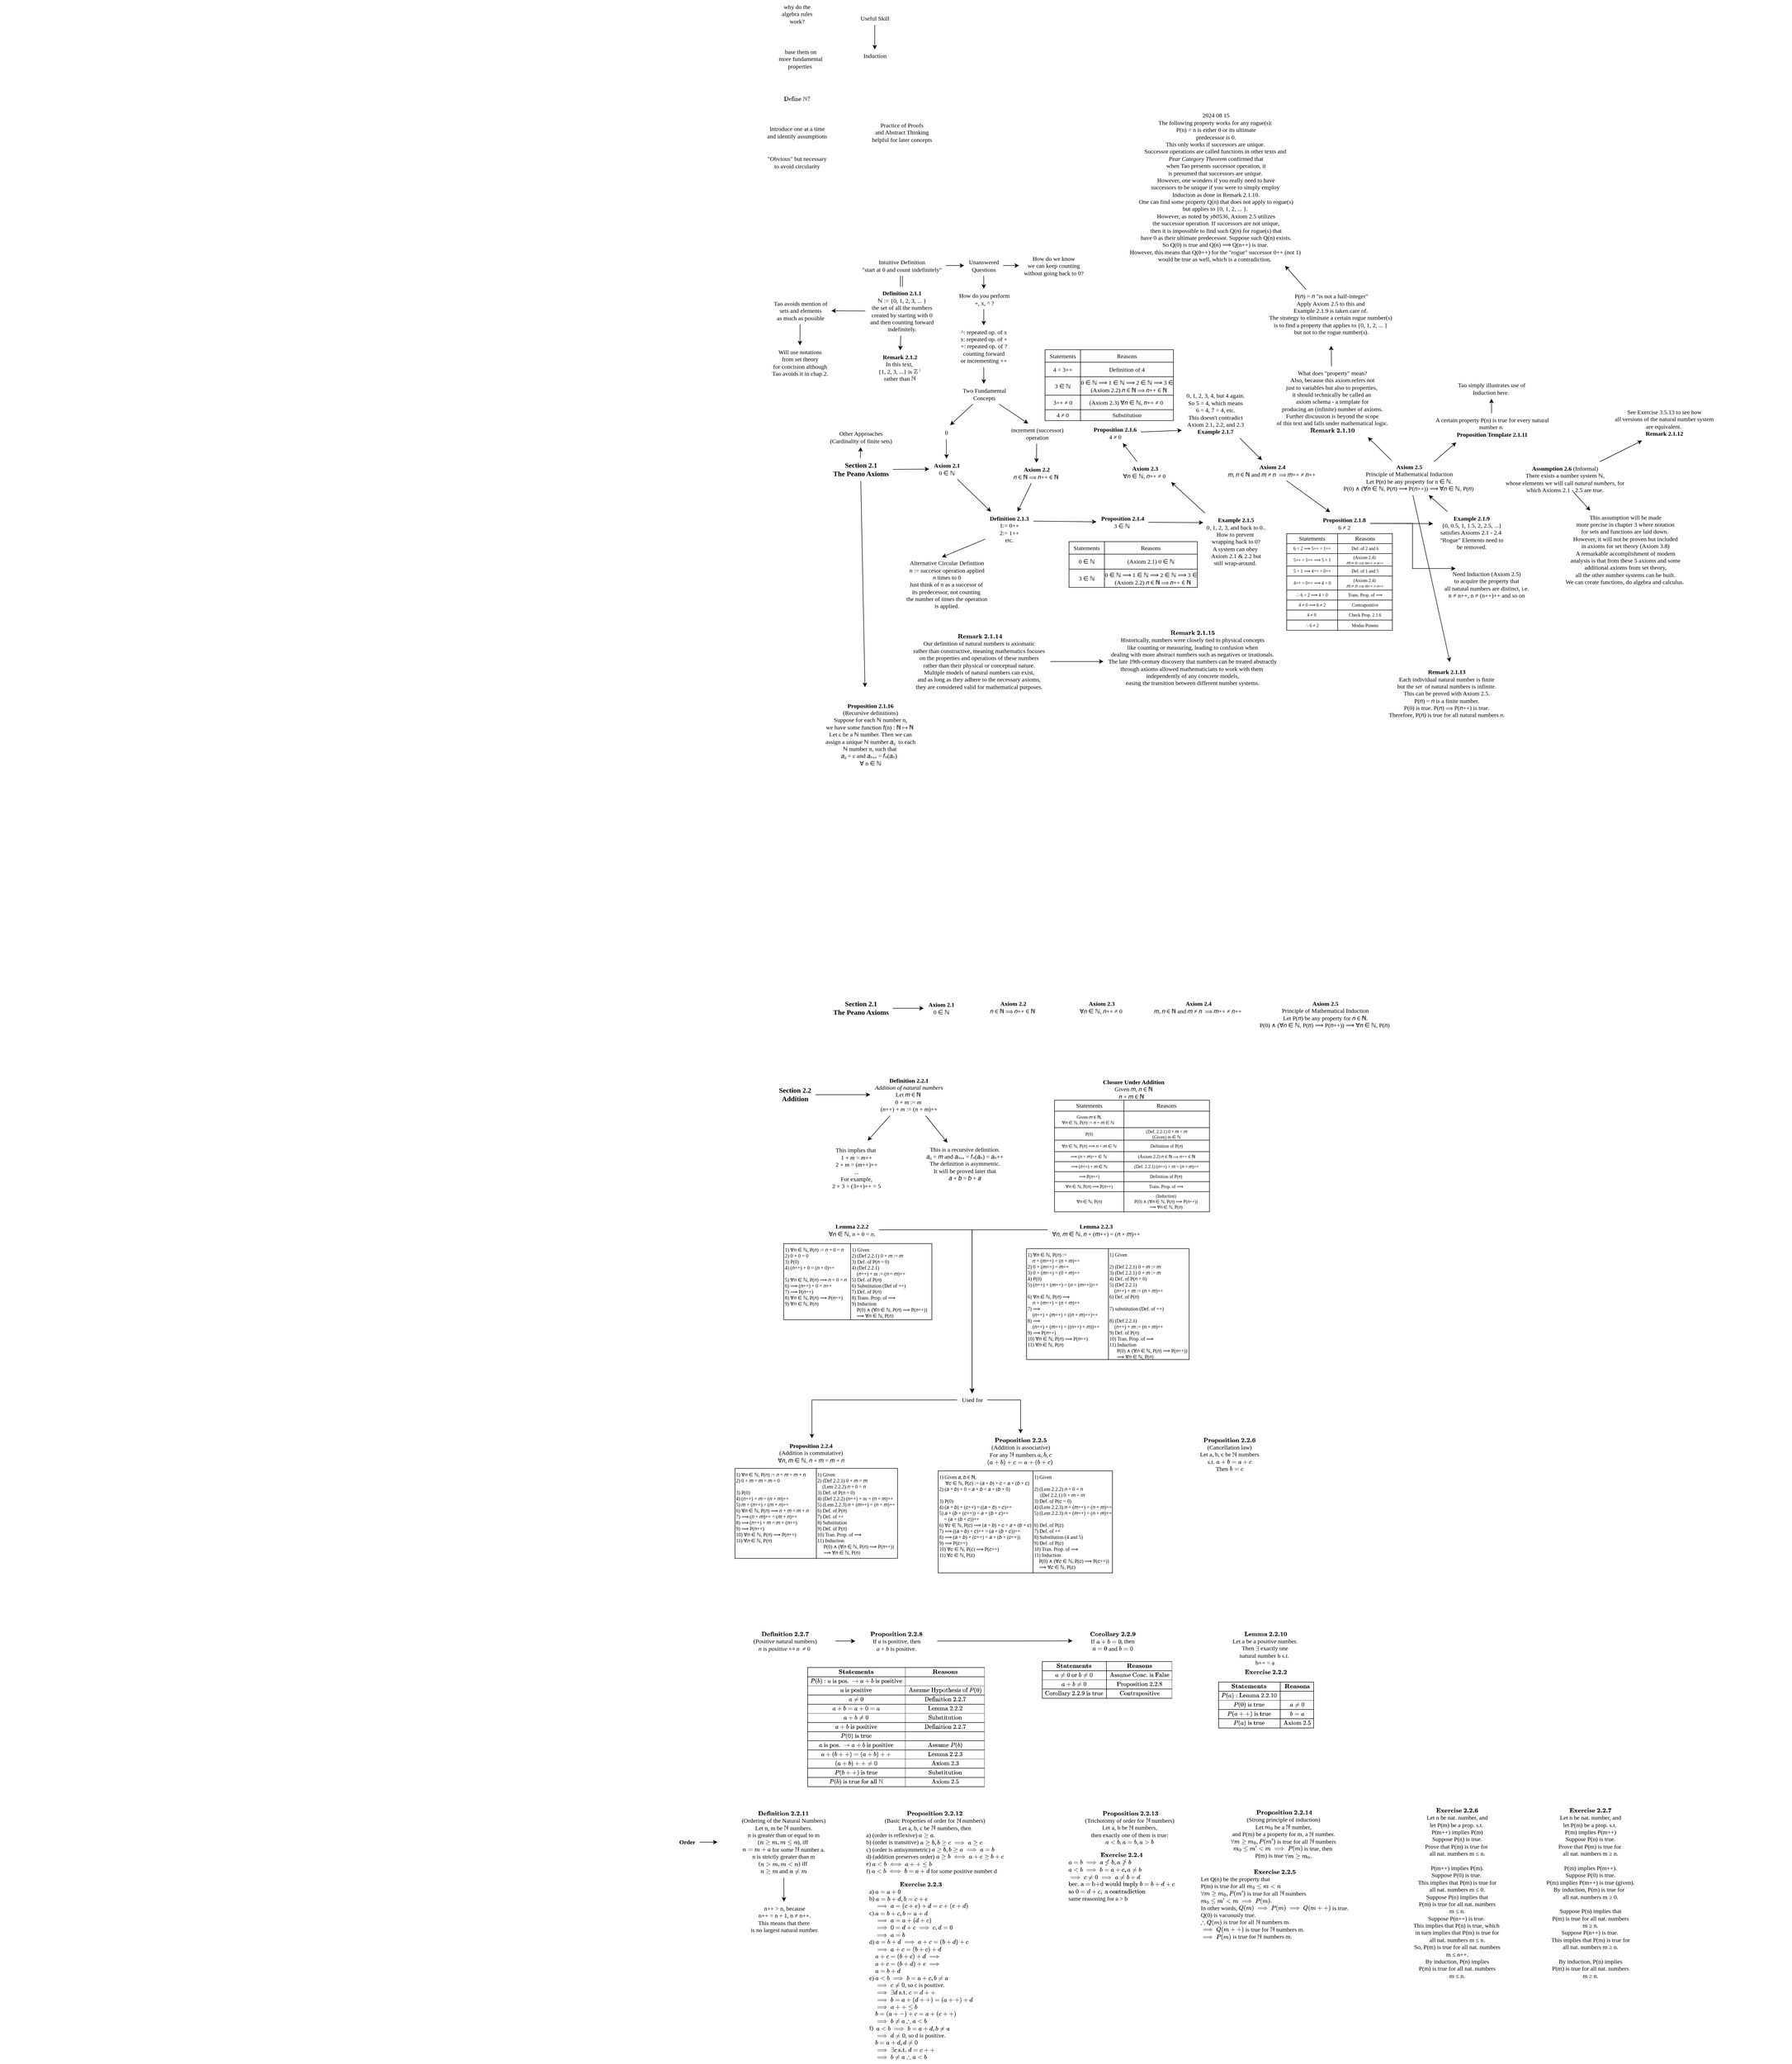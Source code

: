 <mxfile version="24.7.5">
  <diagram id="VTB3VfOLk1Pi009MlJo3" name="Page-1">
    <mxGraphModel dx="3172" dy="562" grid="0" gridSize="10" guides="1" tooltips="1" connect="1" arrows="1" fold="1" page="0" pageScale="1" pageWidth="850" pageHeight="1100" math="1" shadow="0">
      <root>
        <mxCell id="0" />
        <mxCell id="1" style="" parent="0" />
        <mxCell id="R7qa3hSG3WKsnmx5klRy-1" value="why do the&lt;div&gt;algebra rules&lt;/div&gt;&lt;div&gt;work?&lt;/div&gt;" style="text;html=1;align=center;verticalAlign=middle;resizable=0;points=[];autosize=1;strokeColor=none;fillColor=none;fontFamily=Garamond;" parent="1" vertex="1">
          <mxGeometry x="-93" y="112" width="80" height="55" as="geometry" />
        </mxCell>
        <mxCell id="R7qa3hSG3WKsnmx5klRy-2" value="base them on&lt;div&gt;more fundamental&lt;div&gt;properties&amp;nbsp;&lt;/div&gt;&lt;/div&gt;" style="text;html=1;align=center;verticalAlign=middle;resizable=0;points=[];autosize=1;strokeColor=none;fillColor=none;fontFamily=Garamond;" parent="1" vertex="1">
          <mxGeometry x="-99" y="202" width="106" height="55" as="geometry" />
        </mxCell>
        <mxCell id="R7qa3hSG3WKsnmx5klRy-5" value="" style="rounded=0;orthogonalLoop=1;jettySize=auto;html=1;fontFamily=Garamond;" parent="1" source="R7qa3hSG3WKsnmx5klRy-3" target="R7qa3hSG3WKsnmx5klRy-4" edge="1">
          <mxGeometry relative="1" as="geometry" />
        </mxCell>
        <mxCell id="R7qa3hSG3WKsnmx5klRy-3" value="Useful Skill" style="text;html=1;align=center;verticalAlign=middle;resizable=0;points=[];autosize=1;strokeColor=none;fillColor=none;fontFamily=Garamond;" parent="1" vertex="1">
          <mxGeometry x="65" y="136" width="76" height="26" as="geometry" />
        </mxCell>
        <mxCell id="R7qa3hSG3WKsnmx5klRy-4" value="Induction" style="text;html=1;align=center;verticalAlign=middle;resizable=0;points=[];autosize=1;strokeColor=none;fillColor=none;fontFamily=Garamond;" parent="1" vertex="1">
          <mxGeometry x="71" y="211" width="64" height="26" as="geometry" />
        </mxCell>
        <mxCell id="R7qa3hSG3WKsnmx5klRy-7" value="$$\textrm{Define }\mathbb{N}?$$" style="text;html=1;align=center;verticalAlign=middle;resizable=0;points=[];autosize=1;strokeColor=none;fillColor=none;fontFamily=Garamond;" parent="1" vertex="1">
          <mxGeometry x="-147" y="296" width="188" height="26" as="geometry" />
        </mxCell>
        <mxCell id="R7qa3hSG3WKsnmx5klRy-8" value="Introduce one at a time&lt;div&gt;and identify assumptions&lt;/div&gt;" style="text;html=1;align=center;verticalAlign=middle;resizable=0;points=[];autosize=1;strokeColor=none;fillColor=none;fontFamily=Garamond;" parent="1" vertex="1">
          <mxGeometry x="-122" y="356" width="138" height="41" as="geometry" />
        </mxCell>
        <mxCell id="R7qa3hSG3WKsnmx5klRy-9" value="&quot;Obvious&quot; but necessary&lt;div&gt;to avoid circularity&lt;/div&gt;" style="text;html=1;align=center;verticalAlign=middle;resizable=0;points=[];autosize=1;strokeColor=none;fillColor=none;fontFamily=Garamond;" parent="1" vertex="1">
          <mxGeometry x="-121" y="416" width="136" height="41" as="geometry" />
        </mxCell>
        <mxCell id="R7qa3hSG3WKsnmx5klRy-10" value="Practice of Proofs&lt;div&gt;and Abstract Thinking&lt;/div&gt;&lt;div&gt;helpful for later concepts&lt;/div&gt;" style="text;html=1;align=center;verticalAlign=middle;resizable=0;points=[];autosize=1;strokeColor=none;fillColor=none;fontFamily=Garamond;" parent="1" vertex="1">
          <mxGeometry x="88" y="349" width="138" height="55" as="geometry" />
        </mxCell>
        <mxCell id="zjmZ-NEFmvkbTpF5paMS-5" value="" style="edgeStyle=none;rounded=0;orthogonalLoop=1;jettySize=auto;html=1;fontFamily=Garamond;" parent="1" source="R7qa3hSG3WKsnmx5klRy-12" target="R7qa3hSG3WKsnmx5klRy-35" edge="1">
          <mxGeometry relative="1" as="geometry" />
        </mxCell>
        <mxCell id="zjmZ-NEFmvkbTpF5paMS-6" value="" style="edgeStyle=none;rounded=0;orthogonalLoop=1;jettySize=auto;html=1;fontFamily=Garamond;" parent="1" source="R7qa3hSG3WKsnmx5klRy-12" target="R7qa3hSG3WKsnmx5klRy-13" edge="1">
          <mxGeometry relative="1" as="geometry" />
        </mxCell>
        <mxCell id="R7qa3hSG3WKsnmx5klRy-12" value="&lt;span style=&quot;font-size: 14px;&quot;&gt;&lt;b&gt;Section 2.1&lt;/b&gt;&lt;/span&gt;&lt;div&gt;&lt;span style=&quot;font-size: 14px;&quot;&gt;&lt;b&gt;The Peano Axioms&lt;/b&gt;&lt;/span&gt;&lt;/div&gt;" style="text;html=1;align=center;verticalAlign=middle;resizable=0;points=[];autosize=1;strokeColor=none;fillColor=none;fontFamily=Garamond;" parent="1" vertex="1">
          <mxGeometry x="10" y="1029" width="129" height="46" as="geometry" />
        </mxCell>
        <mxCell id="R7qa3hSG3WKsnmx5klRy-13" value="Other Approaches&lt;div&gt;(Cardinality of finite sets)&lt;/div&gt;" style="text;html=1;align=center;verticalAlign=middle;resizable=0;points=[];autosize=1;strokeColor=none;fillColor=none;fontFamily=Garamond;" parent="1" vertex="1">
          <mxGeometry x="3.5" y="966" width="142" height="41" as="geometry" />
        </mxCell>
        <mxCell id="R7qa3hSG3WKsnmx5klRy-20" value="" style="edgeStyle=none;rounded=0;orthogonalLoop=1;jettySize=auto;html=1;fontFamily=Garamond;" parent="1" source="R7qa3hSG3WKsnmx5klRy-15" target="R7qa3hSG3WKsnmx5klRy-16" edge="1">
          <mxGeometry relative="1" as="geometry" />
        </mxCell>
        <mxCell id="R7qa3hSG3WKsnmx5klRy-32" value="" style="edgeStyle=none;rounded=0;orthogonalLoop=1;jettySize=auto;html=1;shape=link;fontFamily=Garamond;" parent="1" source="R7qa3hSG3WKsnmx5klRy-15" target="R7qa3hSG3WKsnmx5klRy-31" edge="1">
          <mxGeometry relative="1" as="geometry" />
        </mxCell>
        <mxCell id="R7qa3hSG3WKsnmx5klRy-15" value="Intuitive Definition&lt;div&gt;&quot;start at 0 and count indefinitely&quot;&lt;/div&gt;" style="text;html=1;align=center;verticalAlign=middle;resizable=0;points=[];autosize=1;strokeColor=none;fillColor=none;fontFamily=Garamond;" parent="1" vertex="1">
          <mxGeometry x="68" y="623" width="177" height="41" as="geometry" />
        </mxCell>
        <mxCell id="R7qa3hSG3WKsnmx5klRy-21" value="" style="edgeStyle=none;rounded=0;orthogonalLoop=1;jettySize=auto;html=1;fontFamily=Garamond;" parent="1" source="R7qa3hSG3WKsnmx5klRy-16" target="R7qa3hSG3WKsnmx5klRy-17" edge="1">
          <mxGeometry relative="1" as="geometry" />
        </mxCell>
        <mxCell id="R7qa3hSG3WKsnmx5klRy-22" value="" style="edgeStyle=none;rounded=0;orthogonalLoop=1;jettySize=auto;html=1;fontFamily=Garamond;" parent="1" source="R7qa3hSG3WKsnmx5klRy-16" target="R7qa3hSG3WKsnmx5klRy-18" edge="1">
          <mxGeometry relative="1" as="geometry" />
        </mxCell>
        <mxCell id="R7qa3hSG3WKsnmx5klRy-16" value="Unanswered&lt;div&gt;Questions&lt;/div&gt;" style="text;html=1;align=center;verticalAlign=middle;resizable=0;points=[];autosize=1;strokeColor=none;fillColor=none;fontFamily=Garamond;" parent="1" vertex="1">
          <mxGeometry x="282" y="623" width="78" height="41" as="geometry" />
        </mxCell>
        <mxCell id="R7qa3hSG3WKsnmx5klRy-17" value="How do we know&lt;div&gt;we can keep counting&lt;/div&gt;&lt;div&gt;without going back to 0?&lt;/div&gt;" style="text;html=1;align=center;verticalAlign=middle;resizable=0;points=[];autosize=1;strokeColor=none;fillColor=none;fontFamily=Garamond;" parent="1" vertex="1">
          <mxGeometry x="392" y="616" width="137" height="55" as="geometry" />
        </mxCell>
        <mxCell id="R7qa3hSG3WKsnmx5klRy-24" value="" style="edgeStyle=none;rounded=0;orthogonalLoop=1;jettySize=auto;html=1;fontFamily=Garamond;" parent="1" source="R7qa3hSG3WKsnmx5klRy-18" target="R7qa3hSG3WKsnmx5klRy-23" edge="1">
          <mxGeometry relative="1" as="geometry" />
        </mxCell>
        <mxCell id="R7qa3hSG3WKsnmx5klRy-18" value="How do you perform&lt;div&gt;+, x, ^ ?&lt;/div&gt;" style="text;html=1;align=center;verticalAlign=middle;resizable=0;points=[];autosize=1;strokeColor=none;fillColor=none;fontFamily=Garamond;" parent="1" vertex="1">
          <mxGeometry x="262" y="690" width="119" height="41" as="geometry" />
        </mxCell>
        <mxCell id="R7qa3hSG3WKsnmx5klRy-26" value="" style="edgeStyle=none;rounded=0;orthogonalLoop=1;jettySize=auto;html=1;fontFamily=Garamond;" parent="1" source="R7qa3hSG3WKsnmx5klRy-23" target="R7qa3hSG3WKsnmx5klRy-25" edge="1">
          <mxGeometry relative="1" as="geometry" />
        </mxCell>
        <mxCell id="R7qa3hSG3WKsnmx5klRy-23" value="^: repeated op. of x&lt;div&gt;x: repeated op. of +&lt;/div&gt;&lt;div&gt;+: repeated op. of ?&lt;br&gt;counting forward&lt;/div&gt;&lt;div&gt;or incrementing ++&lt;/div&gt;" style="text;html=1;align=center;verticalAlign=middle;resizable=0;points=[];autosize=1;strokeColor=none;fillColor=none;fontFamily=Garamond;" parent="1" vertex="1">
          <mxGeometry x="265" y="763" width="112" height="84" as="geometry" />
        </mxCell>
        <mxCell id="R7qa3hSG3WKsnmx5klRy-25" value="Two Fundamental&lt;div&gt;Concepts&lt;/div&gt;" style="text;html=1;align=center;verticalAlign=middle;resizable=0;points=[];autosize=1;strokeColor=none;fillColor=none;fontFamily=Garamond;" parent="1" vertex="1">
          <mxGeometry x="269" y="880" width="105" height="41" as="geometry" />
        </mxCell>
        <mxCell id="R7qa3hSG3WKsnmx5klRy-37" value="" style="edgeStyle=none;rounded=0;orthogonalLoop=1;jettySize=auto;html=1;fontFamily=Garamond;" parent="1" source="R7qa3hSG3WKsnmx5klRy-27" target="R7qa3hSG3WKsnmx5klRy-35" edge="1">
          <mxGeometry relative="1" as="geometry" />
        </mxCell>
        <mxCell id="R7qa3hSG3WKsnmx5klRy-27" value="0" style="text;html=1;align=center;verticalAlign=middle;resizable=0;points=[];autosize=1;strokeColor=none;fillColor=none;fontFamily=Garamond;" parent="1" vertex="1">
          <mxGeometry x="234" y="965" width="24" height="26" as="geometry" />
        </mxCell>
        <mxCell id="R7qa3hSG3WKsnmx5klRy-38" value="" style="edgeStyle=none;rounded=0;orthogonalLoop=1;jettySize=auto;html=1;fontFamily=Garamond;" parent="1" source="R7qa3hSG3WKsnmx5klRy-28" target="R7qa3hSG3WKsnmx5klRy-36" edge="1">
          <mxGeometry relative="1" as="geometry" />
        </mxCell>
        <mxCell id="R7qa3hSG3WKsnmx5klRy-28" value="increment&amp;nbsp;&lt;span style=&quot;background-color: initial;&quot;&gt;(successor)&lt;/span&gt;&lt;div&gt;&lt;div&gt;operation&lt;/div&gt;&lt;/div&gt;" style="text;html=1;align=center;verticalAlign=middle;resizable=0;points=[];autosize=1;strokeColor=none;fillColor=none;fontFamily=Garamond;" parent="1" vertex="1">
          <mxGeometry x="366" y="959" width="123" height="41" as="geometry" />
        </mxCell>
        <mxCell id="R7qa3hSG3WKsnmx5klRy-29" style="edgeStyle=none;rounded=0;orthogonalLoop=1;jettySize=auto;html=1;entryX=0.831;entryY=-0.078;entryDx=0;entryDy=0;entryPerimeter=0;fontFamily=Garamond;" parent="1" source="R7qa3hSG3WKsnmx5klRy-25" target="R7qa3hSG3WKsnmx5klRy-27" edge="1">
          <mxGeometry relative="1" as="geometry" />
        </mxCell>
        <mxCell id="R7qa3hSG3WKsnmx5klRy-30" style="edgeStyle=none;rounded=0;orthogonalLoop=1;jettySize=auto;html=1;entryX=0.36;entryY=0.017;entryDx=0;entryDy=0;entryPerimeter=0;fontFamily=Garamond;" parent="1" source="R7qa3hSG3WKsnmx5klRy-25" target="R7qa3hSG3WKsnmx5klRy-28" edge="1">
          <mxGeometry relative="1" as="geometry" />
        </mxCell>
        <mxCell id="R7qa3hSG3WKsnmx5klRy-34" value="" style="edgeStyle=none;rounded=0;orthogonalLoop=1;jettySize=auto;html=1;fontFamily=Garamond;" parent="1" source="R7qa3hSG3WKsnmx5klRy-31" target="R7qa3hSG3WKsnmx5klRy-33" edge="1">
          <mxGeometry relative="1" as="geometry" />
        </mxCell>
        <mxCell id="zjmZ-NEFmvkbTpF5paMS-8" value="" style="edgeStyle=none;rounded=0;orthogonalLoop=1;jettySize=auto;html=1;fontFamily=Garamond;" parent="1" source="R7qa3hSG3WKsnmx5klRy-31" target="zjmZ-NEFmvkbTpF5paMS-7" edge="1">
          <mxGeometry relative="1" as="geometry" />
        </mxCell>
        <mxCell id="R7qa3hSG3WKsnmx5klRy-31" value="&lt;div&gt;&lt;span style=&quot;background-color: initial;&quot;&gt;&lt;b&gt;Definition 2.1.1&lt;/b&gt;&lt;/span&gt;&lt;/div&gt;&lt;div&gt;ℕ := {0, 1, 2, 3, ... }&lt;span style=&quot;background-color: initial;&quot;&gt;&lt;br&gt;&lt;/span&gt;&lt;/div&gt;&lt;div&gt;&lt;span style=&quot;background-color: initial;&quot;&gt;the set of all the numbers&lt;/span&gt;&lt;br&gt;&lt;/div&gt;&lt;div&gt;created by starting with 0&lt;/div&gt;&lt;div&gt;and then counting forward&lt;/div&gt;&lt;div&gt;indefinitely.&lt;/div&gt;" style="text;html=1;align=center;verticalAlign=middle;resizable=0;points=[];autosize=1;strokeColor=none;fillColor=none;fontFamily=Garamond;" parent="1" vertex="1">
          <mxGeometry x="84" y="686" width="145" height="98" as="geometry" />
        </mxCell>
        <mxCell id="CBVLK-WkIeFTfU5mRH9x-29" value="" style="edgeStyle=none;rounded=0;orthogonalLoop=1;jettySize=auto;html=1;fontFamily=Garamond;" parent="1" source="R7qa3hSG3WKsnmx5klRy-33" target="CBVLK-WkIeFTfU5mRH9x-28" edge="1">
          <mxGeometry relative="1" as="geometry" />
        </mxCell>
        <mxCell id="R7qa3hSG3WKsnmx5klRy-33" value="Tao avoids mention of&lt;div&gt;sets and elements&lt;/div&gt;&lt;div&gt;as much as possible&lt;/div&gt;" style="text;html=1;align=center;verticalAlign=middle;resizable=0;points=[];autosize=1;strokeColor=none;fillColor=none;fontFamily=Garamond;" parent="1" vertex="1">
          <mxGeometry x="-109" y="706" width="125" height="55" as="geometry" />
        </mxCell>
        <mxCell id="R7qa3hSG3WKsnmx5klRy-41" style="edgeStyle=none;rounded=0;orthogonalLoop=1;jettySize=auto;html=1;fontFamily=Garamond;" parent="1" source="R7qa3hSG3WKsnmx5klRy-35" target="R7qa3hSG3WKsnmx5klRy-39" edge="1">
          <mxGeometry relative="1" as="geometry" />
        </mxCell>
        <mxCell id="R7qa3hSG3WKsnmx5klRy-35" value="&lt;b&gt;Axiom 2.1&lt;/b&gt;&lt;div&gt;0&amp;nbsp;∈&amp;nbsp;ℕ&lt;/div&gt;" style="text;html=1;align=center;verticalAlign=middle;resizable=0;points=[];autosize=1;strokeColor=none;fillColor=none;fontFamily=Garamond;" parent="1" vertex="1">
          <mxGeometry x="212" y="1030" width="70" height="41" as="geometry" />
        </mxCell>
        <mxCell id="R7qa3hSG3WKsnmx5klRy-40" value="" style="edgeStyle=none;rounded=0;orthogonalLoop=1;jettySize=auto;html=1;fontFamily=Garamond;" parent="1" source="R7qa3hSG3WKsnmx5klRy-36" target="R7qa3hSG3WKsnmx5klRy-39" edge="1">
          <mxGeometry relative="1" as="geometry" />
        </mxCell>
        <mxCell id="R7qa3hSG3WKsnmx5klRy-36" value="&lt;b&gt;Axiom 2.2&lt;/b&gt;&lt;div&gt;𝑛 ∈&amp;nbsp;ℕ&amp;nbsp;⟹ 𝑛++ ∈&amp;nbsp;ℕ&amp;nbsp;&lt;/div&gt;" style="text;html=1;align=center;verticalAlign=middle;resizable=0;points=[];autosize=1;strokeColor=none;fillColor=none;fontFamily=Garamond;" parent="1" vertex="1">
          <mxGeometry x="367" y="1038" width="119" height="41" as="geometry" />
        </mxCell>
        <mxCell id="R7qa3hSG3WKsnmx5klRy-43" value="" style="edgeStyle=none;rounded=0;orthogonalLoop=1;jettySize=auto;html=1;exitX=1.009;exitY=0.271;exitDx=0;exitDy=0;exitPerimeter=0;fontFamily=Garamond;" parent="1" source="R7qa3hSG3WKsnmx5klRy-39" target="R7qa3hSG3WKsnmx5klRy-42" edge="1">
          <mxGeometry relative="1" as="geometry" />
        </mxCell>
        <mxCell id="R7qa3hSG3WKsnmx5klRy-39" value="&lt;div&gt;&lt;b&gt;Definition 2.1.3&lt;/b&gt;&lt;/div&gt;&lt;div&gt;1:= 0++&lt;/div&gt;&lt;div&gt;2:= 1++&lt;/div&gt;&lt;div&gt;etc.&lt;/div&gt;" style="text;html=1;align=center;verticalAlign=middle;resizable=0;points=[];autosize=1;strokeColor=none;fillColor=none;fontFamily=Garamond;" parent="1" vertex="1">
          <mxGeometry x="324" y="1136" width="96" height="70" as="geometry" />
        </mxCell>
        <mxCell id="9szI25GNg8KeYRrrIIkh-3" value="" style="rounded=0;orthogonalLoop=1;jettySize=auto;html=1;entryX=0.022;entryY=0.168;entryDx=0;entryDy=0;entryPerimeter=0;fontFamily=Garamond;" parent="1" source="R7qa3hSG3WKsnmx5klRy-42" target="zjmZ-NEFmvkbTpF5paMS-1" edge="1">
          <mxGeometry relative="1" as="geometry" />
        </mxCell>
        <mxCell id="R7qa3hSG3WKsnmx5klRy-42" value="&lt;div&gt;&lt;b&gt;Proposition 2.1.4&lt;/b&gt;&lt;/div&gt;&lt;div&gt;3&amp;nbsp;&lt;span style=&quot;background-color: initial;&quot;&gt;∈&amp;nbsp;ℕ&amp;nbsp;&lt;/span&gt;&lt;/div&gt;" style="text;html=1;align=center;verticalAlign=middle;resizable=0;points=[];autosize=1;strokeColor=none;fillColor=none;fontFamily=Garamond;" parent="1" vertex="1">
          <mxGeometry x="547" y="1136.5" width="104" height="41" as="geometry" />
        </mxCell>
        <mxCell id="zjmZ-NEFmvkbTpF5paMS-1" value="&lt;div&gt;&lt;span style=&quot;background-color: initial;&quot;&gt;&lt;b&gt;Example 2.1.5&lt;/b&gt;&lt;/span&gt;&lt;/div&gt;&lt;div&gt;&lt;span style=&quot;background-color: initial;&quot;&gt;0, 1, 2, 3, and back to 0..&lt;/span&gt;&lt;br&gt;&lt;/div&gt;How to prevent&amp;nbsp;&lt;div&gt;wrapping back to 0?&lt;/div&gt;&lt;div&gt;A system can obey&amp;nbsp;&lt;/div&gt;&lt;div&gt;Axiom 2.1 &amp;amp; 2.2 but&lt;/div&gt;&lt;div&gt;still wrap-around.&amp;nbsp;&lt;/div&gt;" style="text;html=1;align=center;verticalAlign=middle;resizable=0;points=[];autosize=1;strokeColor=none;fillColor=none;fontFamily=Garamond;" parent="1" vertex="1">
          <mxGeometry x="758" y="1139" width="136" height="113" as="geometry" />
        </mxCell>
        <mxCell id="zjmZ-NEFmvkbTpF5paMS-10" value="" style="edgeStyle=none;rounded=0;orthogonalLoop=1;jettySize=auto;html=1;fontFamily=Garamond;" parent="1" source="zjmZ-NEFmvkbTpF5paMS-3" target="zjmZ-NEFmvkbTpF5paMS-9" edge="1">
          <mxGeometry relative="1" as="geometry" />
        </mxCell>
        <mxCell id="zjmZ-NEFmvkbTpF5paMS-3" value="&lt;span style=&quot;background-color: initial;&quot;&gt;&lt;b&gt;Axiom 2.3&lt;/b&gt;&lt;/span&gt;&lt;div&gt;&lt;span style=&quot;background-color: initial;&quot;&gt;∀&lt;/span&gt;𝑛&lt;span style=&quot;background-color: initial;&quot;&gt;&amp;nbsp;&lt;/span&gt;∈&amp;nbsp;ℕ, 𝑛++ ≠ 0&amp;nbsp;&lt;/div&gt;" style="text;html=1;align=center;verticalAlign=middle;resizable=0;points=[];autosize=1;strokeColor=none;fillColor=none;fontFamily=Garamond;" parent="1" vertex="1">
          <mxGeometry x="592" y="1036" width="104" height="41" as="geometry" />
        </mxCell>
        <mxCell id="zjmZ-NEFmvkbTpF5paMS-4" style="edgeStyle=none;rounded=0;orthogonalLoop=1;jettySize=auto;html=1;entryX=1.006;entryY=1;entryDx=0;entryDy=0;entryPerimeter=0;fontFamily=Garamond;" parent="1" source="zjmZ-NEFmvkbTpF5paMS-1" target="zjmZ-NEFmvkbTpF5paMS-3" edge="1">
          <mxGeometry relative="1" as="geometry" />
        </mxCell>
        <mxCell id="zjmZ-NEFmvkbTpF5paMS-7" value="&lt;div&gt;&lt;b&gt;Remark 2.1.2&lt;/b&gt;&lt;/div&gt;&lt;div&gt;In this text,&amp;nbsp;&lt;/div&gt;&lt;div&gt;{1, 2, 3, ...} is \( \mathbb{Z}^+ \)&lt;/div&gt;&lt;div&gt;rather than \( \mathbb{N} \)&lt;/div&gt;" style="text;html=1;align=center;verticalAlign=middle;resizable=0;points=[];autosize=1;strokeColor=none;fillColor=none;fontFamily=Garamond;" parent="1" vertex="1">
          <mxGeometry x="63" y="813" width="180" height="70" as="geometry" />
        </mxCell>
        <mxCell id="zjmZ-NEFmvkbTpF5paMS-13" value="" style="edgeStyle=none;rounded=0;orthogonalLoop=1;jettySize=auto;html=1;entryX=0;entryY=0.841;entryDx=0;entryDy=0;entryPerimeter=0;fontFamily=Garamond;" parent="1" source="zjmZ-NEFmvkbTpF5paMS-9" target="zjmZ-NEFmvkbTpF5paMS-12" edge="1">
          <mxGeometry relative="1" as="geometry" />
        </mxCell>
        <mxCell id="zjmZ-NEFmvkbTpF5paMS-9" value="&lt;div&gt;&lt;b&gt;Proposition 2.1.6&lt;/b&gt;&lt;/div&gt;&lt;div&gt;4 ≠ 0&lt;/div&gt;" style="text;html=1;align=center;verticalAlign=middle;resizable=0;points=[];autosize=1;strokeColor=none;fillColor=none;fontFamily=Garamond;" parent="1" vertex="1">
          <mxGeometry x="532" y="958" width="104" height="41" as="geometry" />
        </mxCell>
        <mxCell id="zjmZ-NEFmvkbTpF5paMS-15" value="" style="edgeStyle=none;rounded=0;orthogonalLoop=1;jettySize=auto;html=1;fontFamily=Garamond;" parent="1" source="zjmZ-NEFmvkbTpF5paMS-12" target="zjmZ-NEFmvkbTpF5paMS-14" edge="1">
          <mxGeometry relative="1" as="geometry" />
        </mxCell>
        <mxCell id="zjmZ-NEFmvkbTpF5paMS-12" value="&lt;div&gt;0, 1, 2, 3, 4, but 4 again.&lt;/div&gt;&lt;div&gt;So 5 = 4, which means&lt;/div&gt;&lt;div&gt;6 = 4, 7 = 4, etc.&lt;/div&gt;&lt;div&gt;This doesn&#39;t contradict&lt;/div&gt;&lt;div&gt;Axiom 2.1, 2.2, and 2.3&lt;/div&gt;&lt;div&gt;&lt;b&gt;Example 2.1.7&lt;/b&gt;&lt;/div&gt;" style="text;html=1;align=center;verticalAlign=middle;resizable=0;points=[];autosize=1;strokeColor=none;fillColor=none;fontFamily=Garamond;" parent="1" vertex="1">
          <mxGeometry x="718" y="891" width="134" height="98" as="geometry" />
        </mxCell>
        <mxCell id="zjmZ-NEFmvkbTpF5paMS-14" value="&lt;div&gt;&lt;span style=&quot;background-color: initial;&quot;&gt;&lt;b&gt;Axiom 2.4&lt;/b&gt;&lt;/span&gt;&lt;/div&gt;&lt;div&gt;&lt;span style=&quot;background-color: initial;&quot;&gt;𝑚, 𝑛 ∈&amp;nbsp;ℕ&lt;/span&gt;&amp;nbsp;and 𝑚&amp;nbsp;&lt;span style=&quot;background-color: initial;&quot;&gt;≠&amp;nbsp;&lt;/span&gt;𝑛&lt;span style=&quot;background-color: initial;&quot;&gt;&amp;nbsp;&lt;/span&gt;&lt;span style=&quot;background-color: initial;&quot;&gt;&amp;nbsp;&lt;/span&gt;&lt;span style=&quot;background-color: initial;&quot;&gt;⟹&amp;nbsp;&lt;/span&gt;𝑚&lt;span style=&quot;background-color: initial;&quot;&gt;++&amp;nbsp;&lt;/span&gt;&lt;span style=&quot;background-color: initial;&quot;&gt;≠&amp;nbsp;&lt;/span&gt;𝑛&lt;span style=&quot;background-color: initial;&quot;&gt;++&lt;/span&gt;&lt;span style=&quot;background-color: initial;&quot;&gt;&amp;nbsp;&lt;/span&gt;&lt;/div&gt;" style="text;html=1;align=center;verticalAlign=middle;resizable=0;points=[];autosize=1;strokeColor=none;fillColor=none;fontFamily=Garamond;" parent="1" vertex="1">
          <mxGeometry x="797" y="1033" width="204" height="41" as="geometry" />
        </mxCell>
        <mxCell id="9szI25GNg8KeYRrrIIkh-5" value="" style="edgeStyle=none;rounded=0;orthogonalLoop=1;jettySize=auto;html=1;entryX=-0.028;entryY=0.286;entryDx=0;entryDy=0;entryPerimeter=0;fontFamily=Garamond;" parent="1" source="zjmZ-NEFmvkbTpF5paMS-16" target="9szI25GNg8KeYRrrIIkh-1" edge="1">
          <mxGeometry relative="1" as="geometry" />
        </mxCell>
        <mxCell id="zjmZ-NEFmvkbTpF5paMS-16" value="&lt;div&gt;&lt;span style=&quot;background-color: initial;&quot;&gt;&lt;b&gt;Proposition 2.1.8&lt;/b&gt;&lt;/span&gt;&lt;/div&gt;&lt;div&gt;&lt;span style=&quot;background-color: initial;&quot;&gt;6 ≠ 2&lt;/span&gt;&lt;br&gt;&lt;/div&gt;" style="text;html=1;align=center;verticalAlign=middle;resizable=0;points=[];autosize=1;strokeColor=none;fillColor=none;fontFamily=Garamond;" parent="1" vertex="1">
          <mxGeometry x="991" y="1139" width="104" height="41" as="geometry" />
        </mxCell>
        <mxCell id="zjmZ-NEFmvkbTpF5paMS-18" style="edgeStyle=none;rounded=0;orthogonalLoop=1;jettySize=auto;html=1;entryX=0.229;entryY=-0.049;entryDx=0;entryDy=0;entryPerimeter=0;fontFamily=Garamond;" parent="1" source="zjmZ-NEFmvkbTpF5paMS-14" target="zjmZ-NEFmvkbTpF5paMS-16" edge="1">
          <mxGeometry relative="1" as="geometry" />
        </mxCell>
        <mxCell id="9szI25GNg8KeYRrrIIkh-7" value="" style="edgeStyle=none;rounded=0;orthogonalLoop=1;jettySize=auto;html=1;fontFamily=Garamond;" parent="1" source="9szI25GNg8KeYRrrIIkh-1" target="9szI25GNg8KeYRrrIIkh-6" edge="1">
          <mxGeometry relative="1" as="geometry" />
        </mxCell>
        <mxCell id="9szI25GNg8KeYRrrIIkh-1" value="&lt;div&gt;&lt;span style=&quot;background-color: initial;&quot;&gt;&lt;b&gt;Example 2.1.9&lt;/b&gt;&lt;/span&gt;&lt;/div&gt;&lt;div&gt;&lt;span style=&quot;background-color: initial;&quot;&gt;{0, 0.5, 1, 1.5, 2, 2.5, ...}&lt;/span&gt;&lt;br&gt;&lt;/div&gt;&lt;div&gt;&lt;span style=&quot;background-color: initial;&quot;&gt;satisfies Axioms 2.1 - 2.4&amp;nbsp;&lt;/span&gt;&lt;br&gt;&lt;/div&gt;&lt;div&gt;&quot;Rogue&quot; Elements need to&lt;/div&gt;&lt;div&gt;be removed.&lt;/div&gt;" style="text;html=1;align=center;verticalAlign=middle;resizable=0;points=[];autosize=1;strokeColor=none;fillColor=none;fontFamily=Garamond;" parent="1" vertex="1">
          <mxGeometry x="1225" y="1136" width="145" height="84" as="geometry" />
        </mxCell>
        <mxCell id="9szI25GNg8KeYRrrIIkh-10" value="" style="edgeStyle=none;rounded=0;orthogonalLoop=1;jettySize=auto;html=1;fontFamily=Garamond;" parent="1" source="9szI25GNg8KeYRrrIIkh-6" target="9szI25GNg8KeYRrrIIkh-9" edge="1">
          <mxGeometry relative="1" as="geometry" />
        </mxCell>
        <mxCell id="9szI25GNg8KeYRrrIIkh-6" value="&lt;div&gt;&lt;b&gt;Axiom 2.5&lt;/b&gt;&lt;/div&gt;&lt;div&gt;Principle of Mathematical Induction&lt;/div&gt;&lt;div&gt;Let P(n) be any property for n ∈&amp;nbsp;ℕ&lt;span style=&quot;background-color: initial;&quot;&gt;.&lt;/span&gt;&lt;/div&gt;&lt;div&gt;P(0) ∧ (&lt;span style=&quot;background-color: initial;&quot;&gt;∀&lt;/span&gt;𝑛&lt;span style=&quot;background-color: initial;&quot;&gt;&amp;nbsp;∈ ℕ, P(&lt;/span&gt;𝑛&lt;span style=&quot;background-color: initial;&quot;&gt;)&lt;/span&gt;&lt;span style=&quot;background-color: initial;&quot;&gt;&amp;nbsp;⟹ P(&lt;/span&gt;𝑛&lt;span style=&quot;background-color: initial;&quot;&gt;++))&lt;/span&gt;&lt;span style=&quot;background-color: initial;&quot;&gt;&amp;nbsp;⟹&amp;nbsp;&lt;/span&gt;&lt;span style=&quot;background-color: initial;&quot;&gt;∀&lt;/span&gt;𝑛&lt;span style=&quot;background-color: initial;&quot;&gt;&amp;nbsp;∈ ℕ,&amp;nbsp;&lt;/span&gt;&lt;span style=&quot;background-color: initial;&quot;&gt;P(&lt;/span&gt;𝑛&lt;span style=&quot;background-color: initial;&quot;&gt;)&amp;nbsp;&lt;/span&gt;&lt;/div&gt;" style="text;html=1;align=center;verticalAlign=middle;resizable=0;points=[];autosize=1;strokeColor=none;fillColor=none;fontFamily=Garamond;" parent="1" vertex="1">
          <mxGeometry x="1033" y="1033" width="280" height="70" as="geometry" />
        </mxCell>
        <mxCell id="9szI25GNg8KeYRrrIIkh-12" value="" style="edgeStyle=none;rounded=0;orthogonalLoop=1;jettySize=auto;html=1;fontFamily=Garamond;" parent="1" source="9szI25GNg8KeYRrrIIkh-9" target="9szI25GNg8KeYRrrIIkh-11" edge="1">
          <mxGeometry relative="1" as="geometry" />
        </mxCell>
        <mxCell id="9szI25GNg8KeYRrrIIkh-9" value="&lt;div&gt;What does &quot;property&quot; mean?&lt;/div&gt;&lt;div&gt;Also, because this axiom refers not&lt;/div&gt;&lt;div&gt;just to variables but also to properties,&amp;nbsp;&lt;/div&gt;&lt;div&gt;it should technically be called an&amp;nbsp;&lt;/div&gt;&lt;div&gt;axiom schema - a template for&lt;/div&gt;&lt;div&gt;producing an (infinite) number of axioms.&lt;/div&gt;&lt;div&gt;Further discussion is beyond the scope&lt;/div&gt;&lt;div&gt;of this text and falls under mathematical logic.&lt;/div&gt;\( \textbf{Remark 2.1.10} \)" style="text;html=1;align=center;verticalAlign=middle;resizable=0;points=[];autosize=1;strokeColor=none;fillColor=none;fontFamily=Garamond;" parent="1" vertex="1">
          <mxGeometry x="898" y="845" width="241" height="142" as="geometry" />
        </mxCell>
        <mxCell id="9szI25GNg8KeYRrrIIkh-15" value="" style="edgeStyle=none;rounded=0;orthogonalLoop=1;jettySize=auto;html=1;fontFamily=Garamond;" parent="1" source="9szI25GNg8KeYRrrIIkh-11" target="9szI25GNg8KeYRrrIIkh-14" edge="1">
          <mxGeometry relative="1" as="geometry" />
        </mxCell>
        <mxCell id="9szI25GNg8KeYRrrIIkh-11" value="P(𝑛) = 𝑛&amp;nbsp;&quot;is not a half-integer&quot;&lt;div&gt;Apply Axiom 2.5 to this and&amp;nbsp;&lt;/div&gt;&lt;div&gt;Example 2.1.9 is taken care of.&amp;nbsp;&lt;/div&gt;&lt;div&gt;The strategy to eliminate a certain rogue number(s)&amp;nbsp;&lt;/div&gt;&lt;div&gt;is to find a property that applies to {0, 1, 2, ... }&amp;nbsp;&lt;/div&gt;&lt;div&gt;but not to the rogue number(s).&lt;/div&gt;&lt;div&gt;&lt;br&gt;&lt;/div&gt;" style="text;html=1;align=center;verticalAlign=middle;resizable=0;points=[];autosize=1;strokeColor=none;fillColor=none;fontFamily=Garamond;" parent="1" vertex="1">
          <mxGeometry x="883" y="691" width="267" height="113" as="geometry" />
        </mxCell>
        <mxCell id="9szI25GNg8KeYRrrIIkh-26" value="" style="edgeStyle=none;rounded=0;orthogonalLoop=1;jettySize=auto;html=1;fontFamily=Garamond;" parent="1" source="9szI25GNg8KeYRrrIIkh-27" target="9szI25GNg8KeYRrrIIkh-29" edge="1">
          <mxGeometry relative="1" as="geometry" />
        </mxCell>
        <mxCell id="9szI25GNg8KeYRrrIIkh-27" value="&lt;div&gt;&lt;span style=&quot;background-color: initial;&quot;&gt;A certain property P(n)&amp;nbsp;is true for every natural&lt;/span&gt;&lt;/div&gt;&lt;div&gt;&lt;span style=&quot;background-color: initial;&quot;&gt;number &lt;i&gt;n&lt;/i&gt;.&amp;nbsp;&lt;/span&gt;&lt;/div&gt;&lt;div&gt;&lt;span style=&quot;background-color: initial;&quot;&gt;&lt;b&gt;Proposition Template 2.1.11&lt;/b&gt;&lt;/span&gt;&lt;/div&gt;" style="text;html=1;align=center;verticalAlign=middle;resizable=0;points=[];autosize=1;strokeColor=none;fillColor=none;fontFamily=Garamond;" parent="1" vertex="1">
          <mxGeometry x="1216" y="939" width="245" height="55" as="geometry" />
        </mxCell>
        <mxCell id="9szI25GNg8KeYRrrIIkh-28" style="edgeStyle=none;rounded=0;orthogonalLoop=1;jettySize=auto;html=1;entryX=0.21;entryY=1.062;entryDx=0;entryDy=0;entryPerimeter=0;fontFamily=Garamond;" parent="1" target="9szI25GNg8KeYRrrIIkh-27" edge="1">
          <mxGeometry relative="1" as="geometry">
            <mxPoint x="1223" y="1036" as="sourcePoint" />
          </mxGeometry>
        </mxCell>
        <mxCell id="9szI25GNg8KeYRrrIIkh-29" value="Tao simply illustrates use of&lt;div&gt;Induction here.&amp;nbsp;&lt;/div&gt;" style="text;html=1;align=center;verticalAlign=middle;resizable=0;points=[];autosize=1;strokeColor=none;fillColor=none;fontFamily=Garamond;" parent="1" vertex="1">
          <mxGeometry x="1261.5" y="869" width="153" height="41" as="geometry" />
        </mxCell>
        <mxCell id="9szI25GNg8KeYRrrIIkh-30" value="&lt;b&gt;Assumption 2.6&lt;/b&gt; (Informal)&lt;div&gt;There exists a number system ℕ,&lt;/div&gt;&lt;div&gt;whose elements we will call &lt;i&gt;natural numbers&lt;/i&gt;, for&lt;/div&gt;&lt;div&gt;which Axioms 2.1 - 2.5 are true.&lt;/div&gt;" style="text;html=1;align=center;verticalAlign=middle;resizable=0;points=[];autosize=1;strokeColor=none;fillColor=none;fontFamily=Garamond;" parent="1" vertex="1">
          <mxGeometry x="1357" y="1036" width="256" height="70" as="geometry" />
        </mxCell>
        <mxCell id="9szI25GNg8KeYRrrIIkh-31" value="" style="edgeStyle=none;rounded=0;orthogonalLoop=1;jettySize=auto;html=1;fontFamily=Garamond;" parent="1" target="9szI25GNg8KeYRrrIIkh-32" edge="1">
          <mxGeometry relative="1" as="geometry">
            <mxPoint x="1501.641" y="1096" as="sourcePoint" />
          </mxGeometry>
        </mxCell>
        <mxCell id="9szI25GNg8KeYRrrIIkh-32" value="&lt;div&gt;&lt;span style=&quot;background-color: initial;&quot;&gt;This assumption will be made&lt;/span&gt;&lt;br&gt;&lt;/div&gt;&lt;div&gt;more precise in chapter 3 where notation&lt;/div&gt;&lt;div&gt;for sets and functions are laid down.&amp;nbsp;&lt;/div&gt;&lt;div&gt;However, it will not be proven but included&lt;/div&gt;&lt;div&gt;in axioms for set theory (Axiom 3.8)&lt;/div&gt;&lt;div&gt;A remarkable accomplishment of modern&lt;/div&gt;&lt;div&gt;analysis is that from these 5 axioms and some&lt;/div&gt;&lt;div&gt;additional axioms from set theory,&lt;/div&gt;&lt;div&gt;all the other number systems can be built.&lt;/div&gt;&lt;div&gt;We can create functions, do algebra and calculus.&amp;nbsp;&lt;/div&gt;" style="text;html=1;align=center;verticalAlign=middle;resizable=0;points=[];autosize=1;strokeColor=none;fillColor=none;fontFamily=Garamond;" parent="1" vertex="1">
          <mxGeometry x="1477" y="1134" width="258" height="156" as="geometry" />
        </mxCell>
        <mxCell id="9szI25GNg8KeYRrrIIkh-33" value="&lt;div&gt;See Exercise 3.5.13 to see how&lt;/div&gt;&lt;div&gt;all versions of the natural number system&lt;/div&gt;&lt;div&gt;are equivalent.&amp;nbsp;&lt;/div&gt;&lt;b&gt;Remark 2.1.12&lt;/b&gt;" style="text;html=1;align=center;verticalAlign=middle;resizable=0;points=[];autosize=1;strokeColor=none;fillColor=none;fontFamily=Garamond;" parent="1" vertex="1">
          <mxGeometry x="1576" y="923" width="216" height="70" as="geometry" />
        </mxCell>
        <mxCell id="9szI25GNg8KeYRrrIIkh-34" style="edgeStyle=none;rounded=0;orthogonalLoop=1;jettySize=auto;html=1;entryX=0.295;entryY=1.012;entryDx=0;entryDy=0;entryPerimeter=0;fontFamily=Garamond;" parent="1" source="9szI25GNg8KeYRrrIIkh-30" target="9szI25GNg8KeYRrrIIkh-33" edge="1">
          <mxGeometry relative="1" as="geometry" />
        </mxCell>
        <mxCell id="9szI25GNg8KeYRrrIIkh-35" value="&lt;div&gt;&lt;b&gt;Remark 2.1.13&lt;/b&gt;&lt;/div&gt;&lt;div&gt;Each individual natural number is finite&lt;/div&gt;&lt;div&gt;but the &lt;i&gt;set&amp;nbsp;&lt;/i&gt;&amp;nbsp;of natural numbers is infinite.&lt;/div&gt;&lt;div&gt;This can be proved with Axiom 2.5.&lt;/div&gt;&lt;div&gt;&lt;span style=&quot;background-color: initial;&quot;&gt;P&lt;/span&gt;&lt;span style=&quot;background-color: initial;&quot;&gt;(𝑛)&lt;/span&gt;&amp;nbsp;= 𝑛 is a finite number.&lt;/div&gt;&lt;div&gt;P(0) is true. P(𝑛)&amp;nbsp;⟹ P(𝑛++)&amp;nbsp;is true.&lt;/div&gt;&lt;div&gt;Therefore, P(𝑛) is true for all natural numbers &lt;i&gt;n&lt;/i&gt;.&lt;/div&gt;" style="text;html=1;align=center;verticalAlign=middle;resizable=0;points=[];autosize=1;strokeColor=none;fillColor=none;fontFamily=Garamond;" parent="1" vertex="1">
          <mxGeometry x="1123" y="1443" width="250" height="113" as="geometry" />
        </mxCell>
        <mxCell id="9szI25GNg8KeYRrrIIkh-38" value="" style="edgeStyle=none;rounded=0;orthogonalLoop=1;jettySize=auto;html=1;fontFamily=Garamond;" parent="1" source="9szI25GNg8KeYRrrIIkh-36" target="9szI25GNg8KeYRrrIIkh-37" edge="1">
          <mxGeometry relative="1" as="geometry" />
        </mxCell>
        <mxCell id="9szI25GNg8KeYRrrIIkh-36" value="&lt;svg xmlns=&quot;http://www.w3.org/2000/svg&quot; width=&quot;16.233ex&quot; height=&quot;1.595ex&quot; role=&quot;img&quot; viewBox=&quot;0 -694 7175 705&quot; xmlns:xlink=&quot;http://www.w3.org/1999/xlink&quot; style=&quot;vertical-align: -0.025ex;&quot;&gt;&lt;defs&gt;&lt;path id=&quot;MJX-330-TEX-B-1D411&quot; d=&quot;M394 0Q370 3 222 3Q75 3 51 0H39V62H147V624H39V686H234Q256 686 299 686T362 687Q479 687 554 669T681 593Q716 550 716 497Q716 390 568 338Q569 337 572 336T577 332Q605 317 623 300T650 258T662 218T668 172Q678 98 689 76Q707 40 748 40Q770 40 780 54T795 88T801 111Q805 117 827 117H831Q846 117 852 113T858 92Q857 78 852 63T834 30T797 1T739 -11Q630 -11 580 12T511 87Q506 104 506 168Q506 170 506 178T507 194Q507 289 438 313Q424 318 356 318H298V62H406V0H394ZM366 369Q459 370 490 381Q548 402 548 476V498V517Q548 578 513 600Q479 624 392 624H358H298V369H366Z&quot;&gt;&lt;/path&gt;&lt;path id=&quot;MJX-330-TEX-B-1D41E&quot; d=&quot;M32 225Q32 332 102 392T272 452H283Q382 452 436 401Q494 343 494 243Q494 226 486 222T440 217Q431 217 394 217T327 218H175V209Q175 177 179 154T196 107T236 69T306 50Q312 49 323 49Q376 49 410 85Q421 99 427 111T434 127T442 133T463 135H468Q494 135 494 117Q494 110 489 97T468 66T431 32T373 5T292 -6Q181 -6 107 55T32 225ZM383 276Q377 346 348 374T280 402Q253 402 230 390T195 357Q179 331 176 279V266H383V276Z&quot;&gt;&lt;/path&gt;&lt;path id=&quot;MJX-330-TEX-B-1D426&quot; d=&quot;M40 442Q217 450 218 450H224V365Q226 367 235 378T254 397T278 416T314 435T362 448Q376 450 400 450H406Q503 450 534 393Q545 376 545 370Q545 368 555 379Q611 450 716 450Q774 450 809 434Q850 414 861 379T873 276V213V198V62H942V0H933Q915 3 809 3Q702 3 684 0H675V62H744V194V275Q744 348 735 373T690 399Q645 399 607 370T557 290Q555 281 554 171V62H623V0H614Q596 3 489 3Q374 3 365 0H356V62H425V194V275Q425 348 416 373T371 399Q326 399 288 370T238 290Q236 281 235 171V62H304V0H295Q277 3 171 3Q64 3 46 0H37V62H106V210V303Q106 353 104 363T91 376Q77 380 50 380H37V442H40Z&quot;&gt;&lt;/path&gt;&lt;path id=&quot;MJX-330-TEX-B-1D41A&quot; d=&quot;M64 349Q64 399 107 426T255 453Q346 453 402 423T473 341Q478 327 478 310T479 196V77Q493 63 529 62Q549 62 553 57T558 31Q558 9 552 5T514 0H497H481Q375 0 367 56L356 46Q300 -6 210 -6Q130 -6 81 30T32 121Q32 188 111 226T332 272H350V292Q350 313 348 327T337 361T306 391T248 402T194 399H189Q204 376 204 354Q204 327 187 306T134 284Q97 284 81 305T64 349ZM164 121Q164 89 186 67T238 45Q274 45 307 63T346 108L350 117V226H347Q248 218 206 189T164 121Z&quot;&gt;&lt;/path&gt;&lt;path id=&quot;MJX-330-TEX-B-1D42B&quot; d=&quot;M405 293T374 293T324 312T305 361Q305 378 312 394Q315 397 315 399Q305 399 294 394T266 375T238 329T222 249Q221 241 221 149V62H308V0H298Q280 3 161 3Q47 3 38 0H29V62H98V210V303Q98 353 96 363T83 376Q69 380 42 380H29V442H32L118 446Q204 450 205 450H210V414L211 378Q247 449 315 449H321Q384 449 413 422T442 360Q442 332 424 313Z&quot;&gt;&lt;/path&gt;&lt;path id=&quot;MJX-330-TEX-B-1D424&quot; d=&quot;M32 686L123 690Q214 694 215 694H221V255L377 382H346V444H355Q370 441 476 441Q544 441 556 444H562V382H476L347 277L515 62H587V0H579Q564 3 476 3Q370 3 352 0H343V62H358L373 63L260 206L237 189L216 172V62H285V0H277Q259 3 157 3Q46 3 37 0H29V62H98V332Q98 387 98 453T99 534Q99 593 97 605T83 620Q69 624 42 624H29V686H32Z&quot;&gt;&lt;/path&gt;&lt;path id=&quot;MJX-330-TEX-B-20&quot; d=&quot;&quot;&gt;&lt;/path&gt;&lt;path id=&quot;MJX-330-TEX-B-1D7D0&quot; d=&quot;M175 580Q175 578 185 572T205 551T215 510Q215 467 191 449T137 430Q107 430 83 448T58 511Q58 558 91 592T168 640T259 654Q328 654 383 637Q451 610 484 563T517 459Q517 401 482 360T368 262Q340 243 265 184L210 140H274Q416 140 429 145Q439 148 447 186T455 237H517V233Q516 230 501 119Q489 9 486 4V0H57V25Q57 51 58 54Q60 57 109 106T215 214T288 291Q364 377 364 458Q364 515 328 553T231 592Q214 592 201 589T181 584T175 580Z&quot;&gt;&lt;/path&gt;&lt;path id=&quot;MJX-330-TEX-B-2E&quot; d=&quot;M74 85Q74 121 99 146T156 171Q200 171 222 143T245 85Q245 56 224 29T160 1Q118 1 96 27T74 85Z&quot;&gt;&lt;/path&gt;&lt;path id=&quot;MJX-330-TEX-B-1D7CF&quot; d=&quot;M481 0L294 3Q136 3 109 0H96V62H227V304Q227 546 225 546Q169 529 97 529H80V591H97Q231 591 308 647L319 655H333Q355 655 359 644Q361 640 361 351V62H494V0H481Z&quot;&gt;&lt;/path&gt;&lt;path id=&quot;MJX-330-TEX-B-1D7D2&quot; d=&quot;M531 0Q510 3 381 3Q238 3 214 0H201V62H313V155H32V217L205 434Q342 606 362 630T387 655L391 656Q395 656 401 656T414 656H427Q447 656 451 645Q453 641 453 429V217H542V155H453V62H542V0H531ZM324 217V494L103 218L213 217H324Z&quot;&gt;&lt;/path&gt;&lt;/defs&gt;&lt;g stroke=&quot;currentColor&quot; fill=&quot;currentColor&quot; stroke-width=&quot;0&quot; transform=&quot;scale(1,-1)&quot;&gt;&lt;g data-mml-node=&quot;math&quot;&gt;&lt;g data-mml-node=&quot;mtext&quot;&gt;&lt;use data-c=&quot;1D411&quot; xlink:href=&quot;#MJX-330-TEX-B-1D411&quot;&gt;&lt;/use&gt;&lt;use data-c=&quot;1D41E&quot; xlink:href=&quot;#MJX-330-TEX-B-1D41E&quot; transform=&quot;translate(862,0)&quot;&gt;&lt;/use&gt;&lt;use data-c=&quot;1D426&quot; xlink:href=&quot;#MJX-330-TEX-B-1D426&quot; transform=&quot;translate(1389,0)&quot;&gt;&lt;/use&gt;&lt;use data-c=&quot;1D41A&quot; xlink:href=&quot;#MJX-330-TEX-B-1D41A&quot; transform=&quot;translate(2347,0)&quot;&gt;&lt;/use&gt;&lt;use data-c=&quot;1D42B&quot; xlink:href=&quot;#MJX-330-TEX-B-1D42B&quot; transform=&quot;translate(2906,0)&quot;&gt;&lt;/use&gt;&lt;use data-c=&quot;1D424&quot; xlink:href=&quot;#MJX-330-TEX-B-1D424&quot; transform=&quot;translate(3380,0)&quot;&gt;&lt;/use&gt;&lt;use data-c=&quot;20&quot; xlink:href=&quot;#MJX-330-TEX-B-20&quot; transform=&quot;translate(3987,0)&quot;&gt;&lt;/use&gt;&lt;use data-c=&quot;1D7D0&quot; xlink:href=&quot;#MJX-330-TEX-B-1D7D0&quot; transform=&quot;translate(4237,0)&quot;&gt;&lt;/use&gt;&lt;use data-c=&quot;2E&quot; xlink:href=&quot;#MJX-330-TEX-B-2E&quot; transform=&quot;translate(4812,0)&quot;&gt;&lt;/use&gt;&lt;use data-c=&quot;1D7CF&quot; xlink:href=&quot;#MJX-330-TEX-B-1D7CF&quot; transform=&quot;translate(5131,0)&quot;&gt;&lt;/use&gt;&lt;use data-c=&quot;2E&quot; xlink:href=&quot;#MJX-330-TEX-B-2E&quot; transform=&quot;translate(5706,0)&quot;&gt;&lt;/use&gt;&lt;use data-c=&quot;1D7CF&quot; xlink:href=&quot;#MJX-330-TEX-B-1D7CF&quot; transform=&quot;translate(6025,0)&quot;&gt;&lt;/use&gt;&lt;use data-c=&quot;1D7D2&quot; xlink:href=&quot;#MJX-330-TEX-B-1D7D2&quot; transform=&quot;translate(6600,0)&quot;&gt;&lt;/use&gt;&lt;/g&gt;&lt;/g&gt;&lt;/g&gt;&lt;/svg&gt;&lt;div&gt;Our definition of natural numbers is&amp;nbsp;&lt;span style=&quot;background-color: initial;&quot;&gt;axiomatic&amp;nbsp;&lt;/span&gt;&lt;/div&gt;&lt;div&gt;&lt;span style=&quot;background-color: initial;&quot;&gt;rather than constructive, meaning mathematics focuses&amp;nbsp;&lt;/span&gt;&lt;/div&gt;&lt;div&gt;on the properties and operations of these numbers&amp;nbsp;&lt;/div&gt;&lt;div&gt;rather than their physical or conceptual nature.&amp;nbsp;&lt;/div&gt;&lt;div&gt;Multiple models of natural numbers can exist,&amp;nbsp;&lt;/div&gt;&lt;div&gt;and as long as they adhere to the necessary axioms,&amp;nbsp;&lt;/div&gt;&lt;div&gt;they are considered valid for mathematical purposes.&amp;nbsp;&lt;/div&gt;" style="text;html=1;align=center;verticalAlign=middle;resizable=0;points=[];autosize=1;strokeColor=none;fillColor=none;fontFamily=Garamond;" parent="1" vertex="1">
          <mxGeometry x="171" y="1372.5" width="284" height="127" as="geometry" />
        </mxCell>
        <mxCell id="9szI25GNg8KeYRrrIIkh-37" value="\( \textbf{Remark 2.1.15} \)&lt;div&gt;Historically, numbers were closely tied to physical concepts&lt;br&gt;&lt;/div&gt;&lt;div&gt;like counting or measuring, leading to confusion&amp;nbsp;&lt;span style=&quot;background-color: initial;&quot;&gt;when&lt;/span&gt;&lt;br&gt;&lt;/div&gt;&lt;div&gt;dealing with more abstract numbers such as negatives or irrationals.&lt;span style=&quot;background-color: initial;&quot;&gt;&lt;br&gt;&lt;/span&gt;&lt;/div&gt;&lt;div&gt;The late 19th-century discovery that numbers can be treated abstractly&lt;br&gt;&lt;/div&gt;&lt;div&gt;through axioms allowed mathematicians to work with them&amp;nbsp;&lt;br&gt;&lt;/div&gt;&lt;div&gt;independently of any concrete models,&lt;br&gt;&lt;/div&gt;&lt;div&gt;easing the transition between different number systems.&lt;span style=&quot;background-color: initial;&quot;&gt;&lt;br&gt;&lt;/span&gt;&lt;/div&gt;&lt;div&gt;&lt;br&gt;&lt;/div&gt;" style="text;html=1;align=center;verticalAlign=middle;resizable=0;points=[];autosize=1;strokeColor=none;fillColor=none;fontFamily=Garamond;" parent="1" vertex="1">
          <mxGeometry x="561" y="1365" width="356" height="142" as="geometry" />
        </mxCell>
        <mxCell id="9szI25GNg8KeYRrrIIkh-40" value="&lt;div style=&quot;font-size: 12px;&quot;&gt;&lt;b style=&quot;font-size: 12px;&quot;&gt;&lt;font style=&quot;font-size: 12px;&quot;&gt;Proposition 2.1.16&lt;/font&gt;&lt;/b&gt;&lt;/div&gt;&lt;div style=&quot;font-size: 12px;&quot;&gt;&lt;font style=&quot;font-size: 12px;&quot;&gt;(Recursive definitions)&lt;/font&gt;&lt;/div&gt;&lt;div style=&quot;font-size: 12px;&quot;&gt;&lt;font style=&quot;font-size: 12px;&quot;&gt;Suppose for&amp;nbsp;each ℕ number n,&lt;/font&gt;&lt;/div&gt;&lt;div style=&quot;font-size: 12px;&quot;&gt;&lt;font style=&quot;font-size: 12px;&quot;&gt;we have some function 𝑓(n) : ℕ ↦ ℕ&amp;nbsp;&lt;/font&gt;&lt;/div&gt;&lt;div style=&quot;font-size: 12px;&quot;&gt;&lt;font style=&quot;font-size: 12px;&quot;&gt;Let c be a ℕ&amp;nbsp;number. Then we can&lt;/font&gt;&lt;/div&gt;&lt;div style=&quot;font-size: 12px;&quot;&gt;&lt;font style=&quot;font-size: 12px;&quot;&gt;&lt;font style=&quot;font-size: 12px;&quot;&gt;assign a unique ℕ&amp;nbsp;number 𝑎₀&amp;nbsp;&lt;/font&gt;&amp;nbsp;&lt;font style=&quot;font-size: 12px;&quot;&gt;to each&lt;/font&gt;&lt;/font&gt;&lt;/div&gt;&lt;div style=&quot;font-size: 12px;&quot;&gt;&lt;font style=&quot;font-size: 12px;&quot;&gt;&lt;span style=&quot;background-color: initial; font-size: 12px;&quot;&gt;ℕ&amp;nbsp;&lt;/span&gt;number n, such that&amp;nbsp;&lt;/font&gt;&lt;/div&gt;&lt;div style=&quot;font-size: 12px;&quot;&gt;&lt;font style=&quot;font-size: 12px;&quot;&gt;&lt;font style=&quot;background-color: initial; font-size: 12px;&quot;&gt;𝑎₀&lt;/font&gt;&lt;span style=&quot;background-color: initial; font-size: 12px;&quot;&gt;&amp;nbsp;&lt;/span&gt;&lt;font style=&quot;font-size: 12px;&quot;&gt;= c and&amp;nbsp;&lt;/font&gt;&lt;font style=&quot;font-size: 12px;&quot;&gt;𝑎&lt;font&gt;ₙ₊₊&amp;nbsp;&lt;/font&gt;&lt;/font&gt;&lt;font style=&quot;font-size: 12px;&quot;&gt;= 𝑓ₙ(𝑎ₙ)&amp;nbsp;&amp;nbsp;&lt;/font&gt;&lt;/font&gt;&lt;/div&gt;&lt;div style=&quot;font-size: 12px;&quot;&gt;&lt;font style=&quot;font-size: 12px;&quot;&gt;&lt;font style=&quot;font-size: 12px;&quot;&gt;&lt;font style=&quot;font-size: 12px;&quot;&gt;∀ &lt;/font&gt;n&amp;nbsp;&lt;font style=&quot;font-size: 12px;&quot;&gt;∈&lt;/font&gt;&lt;/font&gt;&lt;font style=&quot;font-size: 12px;&quot;&gt; ℕ&lt;/font&gt;&lt;/font&gt;&lt;/div&gt;&lt;div style=&quot;font-size: 12px;&quot;&gt;&lt;br style=&quot;font-size: 12px;&quot;&gt;&lt;/div&gt;" style="text;html=1;align=center;verticalAlign=middle;resizable=0;points=[];autosize=1;strokeColor=none;fillColor=none;fontFamily=Garamond;fontSize=12;" parent="1" vertex="1">
          <mxGeometry x="-6" y="1511" width="199" height="156" as="geometry" />
        </mxCell>
        <mxCell id="9szI25GNg8KeYRrrIIkh-41" style="edgeStyle=none;rounded=0;orthogonalLoop=1;jettySize=auto;html=1;entryX=0.449;entryY=-0.152;entryDx=0;entryDy=0;entryPerimeter=0;fontFamily=Garamond;" parent="1" source="R7qa3hSG3WKsnmx5klRy-12" target="9szI25GNg8KeYRrrIIkh-40" edge="1">
          <mxGeometry relative="1" as="geometry" />
        </mxCell>
        <mxCell id="9szI25GNg8KeYRrrIIkh-42" style="edgeStyle=none;rounded=0;orthogonalLoop=1;jettySize=auto;html=1;entryX=0.527;entryY=-0.055;entryDx=0;entryDy=0;entryPerimeter=0;fontFamily=Garamond;" parent="1" source="9szI25GNg8KeYRrrIIkh-6" target="9szI25GNg8KeYRrrIIkh-35" edge="1">
          <mxGeometry relative="1" as="geometry" />
        </mxCell>
        <mxCell id="hOuXd42JfDo8-fssJ-RP-43" value="" style="rounded=0;orthogonalLoop=1;jettySize=auto;html=1;fontFamily=Garamond;" parent="1" source="c4-g_TUZqkZrB4LUwKxe-2" target="hOuXd42JfDo8-fssJ-RP-37" edge="1">
          <mxGeometry relative="1" as="geometry" />
        </mxCell>
        <mxCell id="c4-g_TUZqkZrB4LUwKxe-2" value="&lt;span style=&quot;font-size: 14px;&quot;&gt;&lt;b&gt;Section 2.1&lt;/b&gt;&lt;/span&gt;&lt;div&gt;&lt;span style=&quot;font-size: 14px;&quot;&gt;&lt;b&gt;The Peano Axioms&lt;/b&gt;&lt;/span&gt;&lt;/div&gt;" style="text;html=1;align=center;verticalAlign=middle;resizable=0;points=[];autosize=1;strokeColor=none;fillColor=none;fontFamily=Garamond;" parent="1" vertex="1">
          <mxGeometry x="10" y="2107" width="129" height="46" as="geometry" />
        </mxCell>
        <mxCell id="c4-g_TUZqkZrB4LUwKxe-14" value="" style="edgeStyle=none;rounded=0;orthogonalLoop=1;jettySize=auto;html=1;fontFamily=Garamond;" parent="1" source="c4-g_TUZqkZrB4LUwKxe-8" target="c4-g_TUZqkZrB4LUwKxe-12" edge="1">
          <mxGeometry relative="1" as="geometry" />
        </mxCell>
        <mxCell id="c4-g_TUZqkZrB4LUwKxe-8" value="&lt;div&gt;&lt;b&gt;Definition 2.2.1&lt;/b&gt;&lt;/div&gt;&lt;div&gt;&lt;i&gt;Addition of natural numbers&lt;/i&gt;&lt;/div&gt;&lt;div&gt;Let 𝑚 ∈ ℕ&amp;nbsp;&lt;/div&gt;&lt;div&gt;0 + &lt;i&gt;m &lt;/i&gt;:=&amp;nbsp;&lt;i&gt;m&lt;/i&gt;&amp;nbsp;&lt;/div&gt;&lt;div&gt;(&lt;i&gt;n&lt;/i&gt;++) + &lt;i&gt;m&lt;/i&gt;&amp;nbsp;:= (&lt;i&gt;n &lt;/i&gt;+ &lt;i&gt;m&lt;/i&gt;)++&lt;/div&gt;" style="text;html=1;align=center;verticalAlign=middle;resizable=0;points=[];autosize=1;strokeColor=none;fillColor=none;fontFamily=Garamond;" parent="1" vertex="1">
          <mxGeometry x="94" y="2261" width="154" height="84" as="geometry" />
        </mxCell>
        <mxCell id="c4-g_TUZqkZrB4LUwKxe-9" value="This implies that&amp;nbsp;&lt;div&gt;1 + &lt;i&gt;m &lt;/i&gt;= &lt;i&gt;m&lt;/i&gt;++&lt;/div&gt;&lt;div&gt;2 + &lt;i&gt;m&lt;/i&gt;&amp;nbsp;= (&lt;i&gt;m&lt;/i&gt;++)++&lt;/div&gt;&lt;div&gt;...&lt;/div&gt;&lt;div&gt;For example,&lt;/div&gt;&lt;div&gt;2 + 3 = (3++)++ = 5&lt;/div&gt;" style="text;html=1;align=center;verticalAlign=middle;resizable=0;points=[];autosize=1;strokeColor=none;fillColor=none;fontFamily=Garamond;" parent="1" vertex="1">
          <mxGeometry x="8" y="2401" width="115" height="98" as="geometry" />
        </mxCell>
        <mxCell id="c4-g_TUZqkZrB4LUwKxe-12" value="This is a recursive definition.&lt;div&gt;&lt;div&gt;𝑎₀ = 𝑚 and 𝑎ₙ₊₊ = 𝑓ₙ(𝑎ₙ) = 𝑎ₙ++&lt;/div&gt;&lt;/div&gt;&lt;div&gt;The definition is asymmetric.&lt;/div&gt;&lt;div&gt;It will be proved later that&lt;/div&gt;&lt;div&gt;𝑎 + 𝑏 = 𝑏 + 𝑎&lt;/div&gt;" style="text;html=1;align=center;verticalAlign=middle;resizable=0;points=[];autosize=1;strokeColor=none;fillColor=none;fontFamily=Garamond;" parent="1" vertex="1">
          <mxGeometry x="194" y="2399" width="177" height="84" as="geometry" />
        </mxCell>
        <mxCell id="c4-g_TUZqkZrB4LUwKxe-15" style="edgeStyle=none;rounded=0;orthogonalLoop=1;jettySize=auto;html=1;entryX=0.702;entryY=-0.061;entryDx=0;entryDy=0;entryPerimeter=0;fontFamily=Garamond;" parent="1" source="c4-g_TUZqkZrB4LUwKxe-8" target="c4-g_TUZqkZrB4LUwKxe-9" edge="1">
          <mxGeometry relative="1" as="geometry" />
        </mxCell>
        <mxCell id="c4-g_TUZqkZrB4LUwKxe-16" value="&lt;div&gt;&lt;span style=&quot;background-color: initial;&quot;&gt;&lt;b&gt;Closure Under Addition&lt;/b&gt;&lt;/span&gt;&lt;/div&gt;&lt;div&gt;&lt;span style=&quot;background-color: initial;&quot;&gt;Given 𝑚, 𝑛 ∈ ℕ&lt;/span&gt;&lt;br&gt;&lt;/div&gt;&lt;div&gt;𝑛 + 𝑚 ∈ ℕ&amp;nbsp;&amp;nbsp;&lt;i&gt;&amp;nbsp;&lt;/i&gt;&lt;/div&gt;" style="text;html=1;align=center;verticalAlign=middle;resizable=0;points=[];autosize=1;strokeColor=none;fillColor=none;fontFamily=Garamond;" parent="1" vertex="1">
          <mxGeometry x="550" y="2264" width="141" height="55" as="geometry" />
        </mxCell>
        <mxCell id="c4-g_TUZqkZrB4LUwKxe-26" value="&lt;span style=&quot;color: rgba(0, 0, 0, 0); font-size: 0px; text-align: start;&quot;&gt;d3CmxGraphModel%3E%3Croot%3E%3CmxCell%20id%3D%220%22%2F%3E%3CmxCell%20id%3D%221%22%20parent%3D%220%22%2F%3E%3CmxCell%20id%3D%222%22%20value%3D%22%26lt%3Bspan%20style%3D%26quot%3Bfont-size%3A%2014px%3B%26quot%3B%26gt%3B%26lt%3Bb%26gt%3BSection%202.2%26lt%3B%2Fb%26gt%3B%26lt%3B%2Fspan%26gt%3B%26lt%3Bdiv%26gt%3B%26lt%3Bspan%20style%3D%26quot%3Bfont-size%3A%2014px%3B%26quot%3B%26gt%3B%26lt%3Bb%26gt%3BAddition%26lt%3B%2Fb%26gt%3B%26lt%3B%2Fspan%26gt%3B%26lt%3B%2Fdiv%26gt%3B%22%20style%3D%22text%3Bhtml%3D1%3Balign%3Dcenter%3BverticalAlign%3Dmiddle%3Bresizable%3D0%3Bpoints%3D%5B%5D%3Bautosize%3D1%3BstrokeColor%3Dnone%3BfillColor%3Dnone%3B%22%20vertex%3D%221%22%20parent%3D%221%22%3E%3CmxGeometry%20x%3D%22-64%22%20y%3D%222263%22%20width%3D%2292%22%20height%3D%2246%22%20as%3D%22geometry%22%2F%3E%3C%2FmxCell%3E%3C%2Froot%3E%3C%2FmxGraphModel%3E&lt;/span&gt;" style="text;html=1;align=center;verticalAlign=middle;resizable=0;points=[];autosize=1;strokeColor=none;fillColor=none;fontFamily=Garamond;" parent="1" vertex="1">
          <mxGeometry x="-68" y="2267" width="18" height="26" as="geometry" />
        </mxCell>
        <mxCell id="c4-g_TUZqkZrB4LUwKxe-28" value="" style="edgeStyle=none;rounded=0;orthogonalLoop=1;jettySize=auto;html=1;fontFamily=Garamond;" parent="1" source="c4-g_TUZqkZrB4LUwKxe-27" target="c4-g_TUZqkZrB4LUwKxe-8" edge="1">
          <mxGeometry relative="1" as="geometry" />
        </mxCell>
        <mxCell id="c4-g_TUZqkZrB4LUwKxe-27" value="&lt;span style=&quot;font-size: 14px;&quot;&gt;&lt;b&gt;Section 2.2&lt;/b&gt;&lt;/span&gt;&lt;div&gt;&lt;span style=&quot;font-size: 14px;&quot;&gt;&lt;b&gt;Addition&lt;/b&gt;&lt;/span&gt;&lt;/div&gt;" style="text;html=1;align=center;verticalAlign=middle;resizable=0;points=[];autosize=1;strokeColor=none;fillColor=none;fontFamily=Garamond;" parent="1" vertex="1">
          <mxGeometry x="-99" y="2280" width="83" height="46" as="geometry" />
        </mxCell>
        <mxCell id="0GUqSQ3BvXO5kXjx153W-16" style="edgeStyle=orthogonalEdgeStyle;rounded=0;orthogonalLoop=1;jettySize=auto;html=1;fontFamily=Garamond;" parent="1" source="c4-g_TUZqkZrB4LUwKxe-30" target="0GUqSQ3BvXO5kXjx153W-12" edge="1">
          <mxGeometry relative="1" as="geometry" />
        </mxCell>
        <mxCell id="c4-g_TUZqkZrB4LUwKxe-30" value="&lt;div&gt;&lt;b&gt;Lemma 2.2.2&lt;/b&gt;&lt;/div&gt;&lt;div&gt;∀𝑛 ∈ ℕ,&amp;nbsp;&lt;i style=&quot;background-color: initial;&quot;&gt;n&lt;/i&gt;&lt;span style=&quot;background-color: initial;&quot;&gt;&amp;nbsp;+ 0 = &lt;/span&gt;&lt;i style=&quot;background-color: initial;&quot;&gt;n&lt;/i&gt;&lt;span style=&quot;background-color: initial;&quot;&gt;.&lt;/span&gt;&lt;/div&gt;" style="text;html=1;align=center;verticalAlign=middle;resizable=0;points=[];autosize=1;strokeColor=none;fillColor=none;fontFamily=Garamond;" parent="1" vertex="1">
          <mxGeometry x="2.5" y="2553" width="109" height="41" as="geometry" />
        </mxCell>
        <mxCell id="c4-g_TUZqkZrB4LUwKxe-38" value="&lt;div&gt;&lt;b&gt;Lemma 2.2.3&lt;/b&gt;&lt;/div&gt;&lt;div&gt;&lt;span style=&quot;background-color: initial;&quot;&gt;∀𝑛, 𝑚 ∈ ℕ, 𝑛 + (𝑚++) = (𝑛 + 𝑚)++&lt;/span&gt;&lt;/div&gt;" style="text;html=1;align=center;verticalAlign=middle;resizable=0;points=[];autosize=1;strokeColor=none;fillColor=none;fontFamily=Garamond;" parent="1" vertex="1">
          <mxGeometry x="449" y="2553" width="193" height="41" as="geometry" />
        </mxCell>
        <mxCell id="c4-g_TUZqkZrB4LUwKxe-40" value="&lt;div&gt;&lt;b&gt;Proposition 2.2.4&lt;/b&gt;&lt;/div&gt;&lt;div&gt;(Addition is commutative)&lt;/div&gt;&lt;div&gt;∀𝑛, 𝑚 ∈ ℕ, 𝑛 + 𝑚 = 𝑚 + 𝑛&lt;br&gt;&lt;/div&gt;" style="text;html=1;align=center;verticalAlign=middle;resizable=0;points=[];autosize=1;strokeColor=none;fillColor=none;fontFamily=Garamond;" parent="1" vertex="1">
          <mxGeometry x="-100" y="2992" width="150" height="55" as="geometry" />
        </mxCell>
        <mxCell id="0GUqSQ3BvXO5kXjx153W-13" value="" style="edgeStyle=orthogonalEdgeStyle;rounded=0;orthogonalLoop=1;jettySize=auto;html=1;fontFamily=Garamond;" parent="1" source="0GUqSQ3BvXO5kXjx153W-8" target="0GUqSQ3BvXO5kXjx153W-9" edge="1">
          <mxGeometry relative="1" as="geometry" />
        </mxCell>
        <mxCell id="0GUqSQ3BvXO5kXjx153W-8" value="\( \textbf{Definition 2.2.7} \)&lt;div&gt;(Positive natural numbers)&lt;/div&gt;&lt;div&gt;&lt;i&gt;n &lt;/i&gt;is &lt;i&gt;positive &lt;/i&gt;\( \leftrightarrow \) &lt;i&gt;n&amp;nbsp;&lt;/i&gt;&amp;nbsp;≠ 0&amp;nbsp;&lt;/div&gt;" style="text;html=1;align=center;verticalAlign=middle;resizable=0;points=[];autosize=1;strokeColor=none;fillColor=none;fontFamily=Garamond;" parent="1" vertex="1">
          <mxGeometry x="-179" y="3369" width="203" height="55" as="geometry" />
        </mxCell>
        <mxCell id="0GUqSQ3BvXO5kXjx153W-9" value="\( \textbf{Proposition 2.2.8} \)&lt;div&gt;If &lt;i&gt;a &lt;/i&gt;is positive, then&lt;/div&gt;&lt;div&gt;&lt;i&gt;a &lt;/i&gt;+ &lt;i&gt;b&lt;/i&gt;&amp;nbsp;is positive.&lt;/div&gt;" style="text;html=1;align=center;verticalAlign=middle;resizable=0;points=[];autosize=1;strokeColor=none;fillColor=none;fontFamily=Garamond;" parent="1" vertex="1">
          <mxGeometry x="64" y="3369" width="164" height="55" as="geometry" />
        </mxCell>
        <mxCell id="0GUqSQ3BvXO5kXjx153W-10" value="\( \textbf{Proposition 2.2.5} \)&lt;div&gt;(Addition is associative)&lt;/div&gt;&lt;div&gt;For any \( \mathbb{N} \) numbers \( a, b, c \)&lt;/div&gt;&lt;div&gt;&lt;span style=&quot;background-color: initial;&quot;&gt;\( (a+b)+c=a+(b+c)\)&amp;nbsp;&lt;/span&gt;&lt;/div&gt;" style="text;html=1;align=center;verticalAlign=middle;resizable=0;points=[];autosize=1;strokeColor=none;fillColor=none;fontFamily=Garamond;" parent="1" vertex="1">
          <mxGeometry x="277" y="2981" width="235" height="70" as="geometry" />
        </mxCell>
        <mxCell id="0GUqSQ3BvXO5kXjx153W-11" style="edgeStyle=orthogonalEdgeStyle;rounded=0;orthogonalLoop=1;jettySize=auto;html=1;fontFamily=Garamond;" parent="1" source="0GUqSQ3BvXO5kXjx153W-12" target="0GUqSQ3BvXO5kXjx153W-10" edge="1">
          <mxGeometry relative="1" as="geometry">
            <Array as="points">
              <mxPoint x="395" y="2914" />
            </Array>
          </mxGeometry>
        </mxCell>
        <mxCell id="0GUqSQ3BvXO5kXjx153W-12" value="Used for" style="text;html=1;align=center;verticalAlign=middle;resizable=0;points=[];autosize=1;strokeColor=none;fillColor=none;fontFamily=Garamond;" parent="1" vertex="1">
          <mxGeometry x="268" y="2901" width="60" height="26" as="geometry" />
        </mxCell>
        <mxCell id="0GUqSQ3BvXO5kXjx153W-14" value="\( \textbf{Proposition 2.2.6}\)&lt;div&gt;(Cancellation law)&lt;/div&gt;&lt;div&gt;Let a, b, c be \( \mathbb{N} \) numbers&lt;/div&gt;&lt;div&gt;s.t. \( a+b=a+c\)&lt;/div&gt;&lt;div&gt;Then \( b=c \)&lt;/div&gt;" style="text;html=1;align=center;verticalAlign=middle;resizable=0;points=[];autosize=1;strokeColor=none;fillColor=none;fontFamily=Garamond;" parent="1" vertex="1">
          <mxGeometry x="709" y="2981" width="207" height="84" as="geometry" />
        </mxCell>
        <mxCell id="0GUqSQ3BvXO5kXjx153W-17" style="edgeStyle=orthogonalEdgeStyle;rounded=0;orthogonalLoop=1;jettySize=auto;html=1;entryX=0.497;entryY=-0.051;entryDx=0;entryDy=0;entryPerimeter=0;fontFamily=Garamond;" parent="1" source="c4-g_TUZqkZrB4LUwKxe-38" target="0GUqSQ3BvXO5kXjx153W-12" edge="1">
          <mxGeometry relative="1" as="geometry" />
        </mxCell>
        <mxCell id="0GUqSQ3BvXO5kXjx153W-18" style="edgeStyle=orthogonalEdgeStyle;rounded=0;orthogonalLoop=1;jettySize=auto;html=1;entryX=0.514;entryY=-0.024;entryDx=0;entryDy=0;entryPerimeter=0;fontFamily=Garamond;" parent="1" source="0GUqSQ3BvXO5kXjx153W-12" target="c4-g_TUZqkZrB4LUwKxe-40" edge="1">
          <mxGeometry relative="1" as="geometry" />
        </mxCell>
        <mxCell id="0GUqSQ3BvXO5kXjx153W-19" value="\( \textbf{Corollary 2.2.9} \)&lt;div&gt;If \( a+b = 0 \), then&lt;/div&gt;&lt;div&gt;\(a=0\) and \(b= 0\)&lt;/div&gt;" style="text;html=1;align=center;verticalAlign=middle;resizable=0;points=[];autosize=1;strokeColor=none;fillColor=none;fontFamily=Garamond;" parent="1" vertex="1">
          <mxGeometry x="501" y="3369" width="155" height="55" as="geometry" />
        </mxCell>
        <mxCell id="0GUqSQ3BvXO5kXjx153W-20" style="edgeStyle=orthogonalEdgeStyle;rounded=0;orthogonalLoop=1;jettySize=auto;html=1;entryX=-0.013;entryY=0.493;entryDx=0;entryDy=0;entryPerimeter=0;fontFamily=Garamond;" parent="1" source="0GUqSQ3BvXO5kXjx153W-9" target="0GUqSQ3BvXO5kXjx153W-19" edge="1">
          <mxGeometry relative="1" as="geometry" />
        </mxCell>
        <mxCell id="CBVLK-WkIeFTfU5mRH9x-4" value="\(\textbf{ Lemma 2.2.10} \)&lt;div&gt;Let a be a positive number.&lt;/div&gt;&lt;div&gt;Then \( \exists \) exactly one&lt;/div&gt;&lt;div&gt;natural number b s.t.&amp;nbsp;&lt;/div&gt;&lt;div&gt;b++ = a&lt;/div&gt;" style="text;html=1;align=center;verticalAlign=middle;resizable=0;points=[];autosize=1;strokeColor=none;fillColor=none;fontFamily=Garamond;" parent="1" vertex="1">
          <mxGeometry x="806" y="3369" width="155" height="84" as="geometry" />
        </mxCell>
        <mxCell id="CBVLK-WkIeFTfU5mRH9x-9" value="" style="edgeStyle=none;rounded=0;orthogonalLoop=1;jettySize=auto;html=1;fontFamily=Garamond;" parent="1" source="CBVLK-WkIeFTfU5mRH9x-6" target="CBVLK-WkIeFTfU5mRH9x-8" edge="1">
          <mxGeometry relative="1" as="geometry" />
        </mxCell>
        <mxCell id="CBVLK-WkIeFTfU5mRH9x-6" value="\( \textbf{Definition 2.2.11} \)&lt;div&gt;(Ordering of the Natural Numbers)&lt;/div&gt;&lt;div&gt;Let n, m be \( \mathbb{N} \) numbers.&lt;/div&gt;&lt;div&gt;n is greater than or equal to m&lt;/div&gt;&lt;div&gt;(\( n \geq m, m \leq n\)), iff&amp;nbsp;&lt;/div&gt;&lt;div&gt;\( n = m + a \) for some \( \mathbb{N} \) number a.&lt;/div&gt;&lt;div&gt;n is strictly greater than m&lt;/div&gt;&lt;div&gt;(\(n &amp;gt; m, m &amp;lt; n\)) iff&amp;nbsp;&lt;/div&gt;&lt;div&gt;\( n \geq m \) and \( n \neq m \)&lt;/div&gt;" style="text;html=1;align=center;verticalAlign=middle;resizable=0;points=[];autosize=1;strokeColor=none;fillColor=none;fontFamily=Garamond;" parent="1" vertex="1">
          <mxGeometry x="-212" y="3728" width="264" height="142" as="geometry" />
        </mxCell>
        <mxCell id="CBVLK-WkIeFTfU5mRH9x-8" value="n++ &amp;gt; n, because&lt;div&gt;n++ = n + 1, n&amp;nbsp;≠ n++.&lt;/div&gt;&lt;div&gt;This means that there&amp;nbsp;&lt;/div&gt;&lt;div&gt;is no largest natural number.&lt;/div&gt;" style="text;html=1;align=center;verticalAlign=middle;resizable=0;points=[];autosize=1;strokeColor=none;fillColor=none;fontFamily=Garamond;" parent="1" vertex="1">
          <mxGeometry x="-155.5" y="3918" width="154" height="70" as="geometry" />
        </mxCell>
        <mxCell id="CBVLK-WkIeFTfU5mRH9x-10" value="\( \textbf{Proposition 2.2.12} \)&lt;div&gt;(Basic Properties of order for \( \mathbb{N} \) numbers)&lt;/div&gt;&lt;div&gt;Let a, b, c be \(\mathbb{N} \) numbers, then&lt;/div&gt;&lt;div style=&quot;text-align: left;&quot;&gt;a) (order is reflexive) \( a \geq a\).&lt;/div&gt;&lt;div style=&quot;text-align: left;&quot;&gt;b) (order is transitive) \( a \geq b, b \geq c \implies a \geq c \)&lt;/div&gt;&lt;div style=&quot;text-align: left;&quot;&gt;c) (order is antisymmetric) \( a \geq b, b \geq a \implies a = b \)&lt;/div&gt;&lt;div style=&quot;text-align: left;&quot;&gt;d) (addition preserves order) \( a \geq b \iff a+c \geq b + c \)&lt;/div&gt;&lt;div style=&quot;text-align: left;&quot;&gt;e) \( a &amp;lt; b \iff a++ \leq b \)&lt;/div&gt;&lt;div style=&quot;text-align: left;&quot;&gt;f) \( a&amp;lt;b \iff b = a + d \) for some positive number d&lt;/div&gt;" style="text;html=1;align=center;verticalAlign=middle;resizable=0;points=[];autosize=1;strokeColor=none;fillColor=none;fontFamily=Garamond;" parent="1" vertex="1">
          <mxGeometry x="62" y="3728" width="321" height="142" as="geometry" />
        </mxCell>
        <mxCell id="CBVLK-WkIeFTfU5mRH9x-13" value="" style="edgeStyle=none;rounded=0;orthogonalLoop=1;jettySize=auto;html=1;fontFamily=Garamond;" parent="1" source="CBVLK-WkIeFTfU5mRH9x-11" target="CBVLK-WkIeFTfU5mRH9x-6" edge="1">
          <mxGeometry relative="1" as="geometry" />
        </mxCell>
        <mxCell id="CBVLK-WkIeFTfU5mRH9x-11" value="&lt;b&gt;Order&lt;/b&gt;" style="text;html=1;align=center;verticalAlign=middle;resizable=0;points=[];autosize=1;strokeColor=none;fillColor=none;fontFamily=Garamond;" parent="1" vertex="1">
          <mxGeometry x="-298" y="3786" width="50" height="26" as="geometry" />
        </mxCell>
        <mxCell id="CBVLK-WkIeFTfU5mRH9x-15" value="\( \textbf{ Proposition 2.2.13} \)&lt;div&gt;(Trichotomy of order for \( \mathbb{N} \) numbers)&lt;/div&gt;&lt;div&gt;Let a, b be \( \mathbb{N} \) numbers,&lt;/div&gt;&lt;div&gt;then exactly one of them is true:&lt;/div&gt;&lt;div&gt;\( a &amp;lt; b, a = b, a &amp;gt; b \)&lt;/div&gt;" style="text;html=1;align=center;verticalAlign=middle;resizable=0;points=[];autosize=1;strokeColor=none;fillColor=none;fontFamily=Garamond;" parent="1" vertex="1">
          <mxGeometry x="479" y="3728" width="268" height="84" as="geometry" />
        </mxCell>
        <mxCell id="CBVLK-WkIeFTfU5mRH9x-18" value="\( \textbf{ Proposition 2.2.14} \)&lt;div&gt;(Strong principle of induction)&lt;/div&gt;&lt;div&gt;Let \( m_0 \) be a \( \mathbb{N} \) number,&lt;/div&gt;&lt;div&gt;and P(m) be a property for m, a \( \mathbb{N} \) number.&lt;/div&gt;&lt;div&gt;\( \forall m \geq m_0, P(m&#39;) \) is true for all \( \mathbb{N} \) numbers&lt;span style=&quot;background-color: initial;&quot;&gt;&lt;br&gt;&lt;/span&gt;&lt;/div&gt;&lt;div&gt;&lt;span style=&quot;background-color: initial;&quot;&gt;\( m_0 \leq m&#39; &amp;lt; m \implies P(m) \) is true, then&amp;nbsp;&lt;/span&gt;&lt;br&gt;&lt;/div&gt;&lt;div&gt;P(m) is true \( \forall m \geq m_0 \).&lt;/div&gt;&lt;div&gt;&lt;div&gt;&lt;br&gt;&lt;/div&gt;&lt;/div&gt;" style="text;html=1;align=center;verticalAlign=middle;resizable=0;points=[];autosize=1;strokeColor=none;fillColor=none;fontFamily=Garamond;" parent="1" vertex="1">
          <mxGeometry x="744" y="3726" width="353" height="127" as="geometry" />
        </mxCell>
        <mxCell id="CBVLK-WkIeFTfU5mRH9x-22" value="&lt;div&gt;&lt;div class=&quot;dark bg-gray-950 contain-inline-size rounded-md border-[0.5px] border-token-border-medium&quot;&gt;&lt;div class=&quot;overflow-y-auto p-4&quot; dir=&quot;ltr&quot;&gt;&lt;code class=&quot;!whitespace-pre hljs language-latex&quot;&gt;&lt;br&gt;&lt;/code&gt;&lt;/div&gt;&lt;/div&gt;&lt;/div&gt;&lt;p&gt;&lt;/p&gt;" style="text;html=1;align=center;verticalAlign=middle;resizable=0;points=[];autosize=1;strokeColor=none;fillColor=none;fontFamily=Garamond;" parent="1" vertex="1">
          <mxGeometry x="1265" y="3727" width="18" height="38" as="geometry" />
        </mxCell>
        <mxCell id="hOuXd42JfDo8-fssJ-RP-37" value="&lt;b&gt;Axiom 2.1&lt;/b&gt;&lt;div&gt;0&amp;nbsp;∈&amp;nbsp;ℕ&lt;/div&gt;" style="text;html=1;align=center;verticalAlign=middle;resizable=0;points=[];autosize=1;strokeColor=none;fillColor=none;fontFamily=Garamond;" parent="1" vertex="1">
          <mxGeometry x="201" y="2109.5" width="70" height="41" as="geometry" />
        </mxCell>
        <mxCell id="hOuXd42JfDo8-fssJ-RP-38" value="&lt;b&gt;Axiom 2.2&lt;/b&gt;&lt;div&gt;𝑛 ∈&amp;nbsp;ℕ&amp;nbsp;⟹ 𝑛++ ∈&amp;nbsp;ℕ&amp;nbsp;&lt;/div&gt;" style="text;html=1;align=center;verticalAlign=middle;resizable=0;points=[];autosize=1;strokeColor=none;fillColor=none;fontFamily=Garamond;" parent="1" vertex="1">
          <mxGeometry x="320" y="2107" width="119" height="41" as="geometry" />
        </mxCell>
        <mxCell id="hOuXd42JfDo8-fssJ-RP-39" value="&lt;span style=&quot;background-color: initial;&quot;&gt;&lt;b&gt;Axiom 2.3&lt;/b&gt;&lt;/span&gt;&lt;div&gt;&lt;span style=&quot;background-color: initial;&quot;&gt;∀𝑛&amp;nbsp;&lt;/span&gt;∈&amp;nbsp;ℕ, 𝑛++ ≠ 0&amp;nbsp;&lt;/div&gt;" style="text;html=1;align=center;verticalAlign=middle;resizable=0;points=[];autosize=1;strokeColor=none;fillColor=none;fontFamily=Garamond;" parent="1" vertex="1">
          <mxGeometry x="505" y="2107" width="104" height="41" as="geometry" />
        </mxCell>
        <mxCell id="hOuXd42JfDo8-fssJ-RP-40" value="&lt;div&gt;&lt;span style=&quot;background-color: initial;&quot;&gt;&lt;b&gt;Axiom 2.4&lt;/b&gt;&lt;/span&gt;&lt;/div&gt;&lt;div&gt;&lt;span style=&quot;background-color: initial;&quot;&gt;𝑚, 𝑛 ∈&amp;nbsp;ℕ&lt;/span&gt;&amp;nbsp;and 𝑚&amp;nbsp;&lt;span style=&quot;background-color: initial;&quot;&gt;≠&amp;nbsp;&lt;/span&gt;𝑛&lt;span style=&quot;background-color: initial;&quot;&gt;&amp;nbsp;&lt;/span&gt;&lt;span style=&quot;background-color: initial;&quot;&gt;&amp;nbsp;&lt;/span&gt;&lt;span style=&quot;background-color: initial;&quot;&gt;⟹&amp;nbsp;&lt;/span&gt;𝑚&lt;span style=&quot;background-color: initial;&quot;&gt;++&amp;nbsp;&lt;/span&gt;&lt;span style=&quot;background-color: initial;&quot;&gt;≠&amp;nbsp;&lt;/span&gt;𝑛&lt;span style=&quot;background-color: initial;&quot;&gt;++&lt;/span&gt;&lt;span style=&quot;background-color: initial;&quot;&gt;&amp;nbsp;&lt;/span&gt;&lt;/div&gt;" style="text;html=1;align=center;verticalAlign=middle;resizable=0;points=[];autosize=1;strokeColor=none;fillColor=none;fontFamily=Garamond;" parent="1" vertex="1">
          <mxGeometry x="649" y="2107" width="204" height="41" as="geometry" />
        </mxCell>
        <mxCell id="hOuXd42JfDo8-fssJ-RP-41" value="&lt;div&gt;&lt;b&gt;Axiom 2.5&lt;/b&gt;&lt;/div&gt;&lt;div&gt;Principle of Mathematical Induction&lt;/div&gt;&lt;div&gt;Let P(𝑛) be any property for 𝑛&amp;nbsp;∈&amp;nbsp;ℕ&lt;span style=&quot;background-color: initial;&quot;&gt;.&lt;/span&gt;&lt;/div&gt;&lt;div&gt;P(0) ∧ (&lt;span style=&quot;background-color: initial;&quot;&gt;∀&lt;/span&gt;𝑛&lt;span style=&quot;background-color: initial;&quot;&gt;&amp;nbsp;∈ ℕ, P(&lt;/span&gt;𝑛&lt;span style=&quot;background-color: initial;&quot;&gt;)&lt;/span&gt;&lt;span style=&quot;background-color: initial;&quot;&gt;&amp;nbsp;⟹ P(&lt;/span&gt;𝑛&lt;span style=&quot;background-color: initial;&quot;&gt;++))&lt;/span&gt;&lt;span style=&quot;background-color: initial;&quot;&gt;&amp;nbsp;⟹&amp;nbsp;&lt;/span&gt;&lt;span style=&quot;background-color: initial;&quot;&gt;∀&lt;/span&gt;𝑛&lt;span style=&quot;background-color: initial;&quot;&gt;&amp;nbsp;∈ ℕ,&amp;nbsp;&lt;/span&gt;&lt;span style=&quot;background-color: initial;&quot;&gt;P(&lt;/span&gt;𝑛&lt;span style=&quot;background-color: initial;&quot;&gt;)&amp;nbsp;&lt;/span&gt;&lt;/div&gt;" style="text;html=1;align=center;verticalAlign=middle;resizable=0;points=[];autosize=1;strokeColor=none;fillColor=none;fontFamily=Garamond;" parent="1" vertex="1">
          <mxGeometry x="865" y="2107" width="280" height="70" as="geometry" />
        </mxCell>
        <mxCell id="hOuXd42JfDo8-fssJ-RP-89" value="" style="shape=table;startSize=0;container=1;collapsible=0;childLayout=tableLayout;fontSize=16;spacing=2;fontFamily=Garamond;" parent="1" vertex="1">
          <mxGeometry x="492" y="1196" width="257.143" height="91.576" as="geometry" />
        </mxCell>
        <mxCell id="hOuXd42JfDo8-fssJ-RP-90" value="" style="shape=tableRow;horizontal=0;startSize=0;swimlaneHead=0;swimlaneBody=0;strokeColor=inherit;top=0;left=0;bottom=0;right=0;collapsible=0;dropTarget=0;fillColor=none;points=[[0,0.5],[1,0.5]];portConstraint=eastwest;fontSize=16;fontFamily=Garamond;" parent="hOuXd42JfDo8-fssJ-RP-89" vertex="1">
          <mxGeometry width="257.143" height="25" as="geometry" />
        </mxCell>
        <mxCell id="hOuXd42JfDo8-fssJ-RP-91" value="Statements" style="shape=partialRectangle;html=1;whiteSpace=wrap;connectable=0;strokeColor=inherit;overflow=hidden;fillColor=none;top=0;left=0;bottom=0;right=0;pointerEvents=1;fontSize=12;fontFamily=Garamond;" parent="hOuXd42JfDo8-fssJ-RP-90" vertex="1">
          <mxGeometry width="71" height="25" as="geometry">
            <mxRectangle width="71" height="25" as="alternateBounds" />
          </mxGeometry>
        </mxCell>
        <mxCell id="hOuXd42JfDo8-fssJ-RP-92" value="Reasons" style="shape=partialRectangle;html=1;whiteSpace=wrap;connectable=0;strokeColor=inherit;overflow=hidden;fillColor=none;top=0;left=0;bottom=0;right=0;pointerEvents=1;fontSize=12;fontFamily=Garamond;" parent="hOuXd42JfDo8-fssJ-RP-90" vertex="1">
          <mxGeometry x="71" width="186" height="25" as="geometry">
            <mxRectangle width="186" height="25" as="alternateBounds" />
          </mxGeometry>
        </mxCell>
        <mxCell id="hOuXd42JfDo8-fssJ-RP-93" value="" style="shape=tableRow;horizontal=0;startSize=0;swimlaneHead=0;swimlaneBody=0;strokeColor=inherit;top=0;left=0;bottom=0;right=0;collapsible=0;dropTarget=0;fillColor=none;points=[[0,0.5],[1,0.5]];portConstraint=eastwest;fontSize=16;fontFamily=Garamond;" parent="hOuXd42JfDo8-fssJ-RP-89" vertex="1">
          <mxGeometry y="25" width="257.143" height="30" as="geometry" />
        </mxCell>
        <mxCell id="hOuXd42JfDo8-fssJ-RP-94" value="0&amp;nbsp;&lt;span style=&quot;text-wrap: nowrap;&quot;&gt;∈&amp;nbsp;ℕ&lt;/span&gt;" style="shape=partialRectangle;html=1;whiteSpace=wrap;connectable=0;strokeColor=inherit;overflow=hidden;fillColor=none;top=0;left=0;bottom=0;right=0;pointerEvents=1;fontSize=12;fontFamily=Garamond;" parent="hOuXd42JfDo8-fssJ-RP-93" vertex="1">
          <mxGeometry width="71" height="30" as="geometry">
            <mxRectangle width="71" height="30" as="alternateBounds" />
          </mxGeometry>
        </mxCell>
        <mxCell id="hOuXd42JfDo8-fssJ-RP-95" value="&lt;font&gt;(Axiom 2.1) 0&amp;nbsp;&lt;span style=&quot;text-wrap: nowrap;&quot;&gt;∈&amp;nbsp;ℕ&lt;/span&gt;&lt;/font&gt;" style="shape=partialRectangle;html=1;whiteSpace=wrap;connectable=0;strokeColor=inherit;overflow=hidden;fillColor=none;top=0;left=0;bottom=0;right=0;pointerEvents=1;fontSize=12;fontFamily=Garamond;" parent="hOuXd42JfDo8-fssJ-RP-93" vertex="1">
          <mxGeometry x="71" width="186" height="30" as="geometry">
            <mxRectangle width="186" height="30" as="alternateBounds" />
          </mxGeometry>
        </mxCell>
        <mxCell id="hOuXd42JfDo8-fssJ-RP-96" value="" style="shape=tableRow;horizontal=0;startSize=0;swimlaneHead=0;swimlaneBody=0;strokeColor=inherit;top=0;left=0;bottom=0;right=0;collapsible=0;dropTarget=0;fillColor=none;points=[[0,0.5],[1,0.5]];portConstraint=eastwest;fontSize=16;fontFamily=Garamond;" parent="hOuXd42JfDo8-fssJ-RP-89" vertex="1">
          <mxGeometry y="55" width="257.143" height="37" as="geometry" />
        </mxCell>
        <mxCell id="hOuXd42JfDo8-fssJ-RP-97" value="3&amp;nbsp;&lt;span style=&quot;text-wrap: nowrap;&quot;&gt;∈&amp;nbsp;ℕ&lt;/span&gt;" style="shape=partialRectangle;html=1;whiteSpace=wrap;connectable=0;strokeColor=inherit;overflow=hidden;fillColor=none;top=0;left=0;bottom=0;right=0;pointerEvents=1;fontSize=12;fontFamily=Garamond;" parent="hOuXd42JfDo8-fssJ-RP-96" vertex="1">
          <mxGeometry width="71" height="37" as="geometry">
            <mxRectangle width="71" height="37" as="alternateBounds" />
          </mxGeometry>
        </mxCell>
        <mxCell id="hOuXd42JfDo8-fssJ-RP-98" value="0&amp;nbsp;&lt;span style=&quot;text-wrap: nowrap;&quot;&gt;∈&amp;nbsp;ℕ&amp;nbsp;&lt;/span&gt;&lt;span style=&quot;text-wrap: nowrap;&quot;&gt;⟹ 1&amp;nbsp;&lt;/span&gt;&lt;span style=&quot;text-wrap: nowrap;&quot;&gt;∈&amp;nbsp;ℕ&amp;nbsp;&lt;/span&gt;&lt;span style=&quot;text-wrap: nowrap;&quot;&gt;⟹ 2&amp;nbsp;&lt;/span&gt;&lt;span style=&quot;text-wrap: nowrap;&quot;&gt;∈&amp;nbsp;ℕ&amp;nbsp;&lt;/span&gt;&lt;span style=&quot;text-wrap: nowrap;&quot;&gt;⟹ 3&amp;nbsp;&lt;/span&gt;&lt;span style=&quot;text-wrap: nowrap;&quot;&gt;∈&amp;nbsp;ℕ&lt;/span&gt;&lt;div&gt;&lt;span style=&quot;text-wrap: nowrap;&quot;&gt;(Axiom 2.2)&amp;nbsp;&lt;/span&gt;&lt;span style=&quot;text-wrap: nowrap;&quot;&gt;𝑛&amp;nbsp;&lt;/span&gt;&lt;span style=&quot;text-wrap: nowrap; background-color: initial;&quot;&gt;∈&amp;nbsp;ℕ&amp;nbsp;⟹&amp;nbsp;&lt;/span&gt;&lt;span style=&quot;text-wrap: nowrap;&quot;&gt;𝑛&lt;/span&gt;&lt;span style=&quot;text-wrap: nowrap; background-color: initial;&quot;&gt;++ ∈&amp;nbsp;ℕ&amp;nbsp;&lt;/span&gt;&lt;span style=&quot;text-wrap: nowrap; background-color: initial;&quot;&gt;&amp;nbsp;&lt;/span&gt;&lt;/div&gt;" style="shape=partialRectangle;html=1;whiteSpace=wrap;connectable=0;strokeColor=inherit;overflow=hidden;fillColor=none;top=0;left=0;bottom=0;right=0;pointerEvents=1;fontSize=12;fontFamily=Garamond;" parent="hOuXd42JfDo8-fssJ-RP-96" vertex="1">
          <mxGeometry x="71" width="186" height="37" as="geometry">
            <mxRectangle width="186" height="37" as="alternateBounds" />
          </mxGeometry>
        </mxCell>
        <mxCell id="T92xEpX8nzs6pt4qWGD1-2" value="" style="shape=table;startSize=0;container=1;collapsible=0;childLayout=tableLayout;fontSize=10;" vertex="1" parent="1">
          <mxGeometry x="407" y="2611" width="325.588" height="222.069" as="geometry" />
        </mxCell>
        <mxCell id="T92xEpX8nzs6pt4qWGD1-3" value="" style="shape=tableRow;horizontal=0;startSize=0;swimlaneHead=0;swimlaneBody=0;strokeColor=inherit;top=0;left=0;bottom=0;right=0;collapsible=0;dropTarget=0;fillColor=none;points=[[0,0.5],[1,0.5]];portConstraint=eastwest;fontSize=16;" vertex="1" parent="T92xEpX8nzs6pt4qWGD1-2">
          <mxGeometry width="325.588" height="222" as="geometry" />
        </mxCell>
        <mxCell id="T92xEpX8nzs6pt4qWGD1-4" value="1) ∀𝑛 ∈ ℕ, P(𝑛) :=&amp;nbsp;&lt;div&gt;&amp;nbsp; &amp;nbsp; 𝑛 + (𝑚++) = (𝑛 + 𝑚)++&lt;div&gt;2)&amp;nbsp;&lt;span style=&quot;background-color: initial;&quot;&gt;0 + (𝑚++) = 𝑚++&lt;/span&gt;&lt;/div&gt;&lt;div&gt;&lt;span style=&quot;background-color: initial;&quot;&gt;3)&amp;nbsp;&lt;/span&gt;&lt;span style=&quot;background-color: initial;&quot;&gt;0 + (𝑚++) = (0 + 𝑚)++&lt;/span&gt;&lt;/div&gt;&lt;div&gt;&lt;span style=&quot;background-color: initial;&quot;&gt;4) P(0)&amp;nbsp;&lt;/span&gt;&lt;/div&gt;&lt;div&gt;&lt;span style=&quot;background-color: initial;&quot;&gt;5)&amp;nbsp;&lt;/span&gt;&lt;span style=&quot;background-color: initial;&quot;&gt;(𝑛++) + (𝑚++) = (𝑛 + (𝑚++))++&lt;/span&gt;&lt;/div&gt;&lt;/div&gt;&lt;div&gt;&lt;span style=&quot;background-color: initial;&quot;&gt;&lt;br&gt;&lt;/span&gt;&lt;/div&gt;&lt;div&gt;&lt;span style=&quot;background-color: initial;&quot;&gt;6)&amp;nbsp;&lt;/span&gt;&lt;span style=&quot;background-color: initial;&quot;&gt;∀𝑛 ∈ ℕ, P(𝑛) ⟹&amp;nbsp;&lt;/span&gt;&lt;/div&gt;&amp;nbsp; &amp;nbsp; 𝑛 + (𝑚++) = (𝑛 + 𝑚)++&lt;div&gt;7) ⟹&amp;nbsp;&lt;/div&gt;&lt;div&gt;&lt;span style=&quot;background-color: initial;&quot;&gt;&amp;nbsp; &amp;nbsp; (𝑛++) + (𝑚++)&lt;/span&gt;&lt;span style=&quot;background-color: initial;&quot;&gt;&amp;nbsp;= ((𝑛 + 𝑚)++)++&lt;/span&gt;&lt;/div&gt;&lt;div&gt;&lt;span style=&quot;background-color: initial;&quot;&gt;8) ⟹&amp;nbsp;&lt;/span&gt;&lt;/div&gt;&lt;div&gt;&lt;span style=&quot;background-color: initial;&quot;&gt;&amp;nbsp; &amp;nbsp; (𝑛++) + (𝑚++) = ((𝑛++) + 𝑚))++&lt;/span&gt;&lt;/div&gt;&lt;div&gt;&lt;span style=&quot;background-color: initial;&quot;&gt;9) ⟹ P(𝑛++)&lt;/span&gt;&lt;/div&gt;&lt;div&gt;&lt;span style=&quot;background-color: initial;&quot;&gt;10) ∀𝑛 ∈ ℕ, P(𝑛) ⟹ P(𝑛++)&lt;/span&gt;&lt;/div&gt;&lt;div&gt;&lt;span style=&quot;background-color: initial;&quot;&gt;11) ∀𝑛 ∈ ℕ, P(𝑛)&lt;/span&gt;&lt;/div&gt;" style="shape=partialRectangle;html=1;whiteSpace=wrap;connectable=0;strokeColor=inherit;overflow=hidden;fillColor=none;top=0;left=0;bottom=0;right=0;pointerEvents=1;fontSize=10;fontFamily=Garamond;align=left;verticalAlign=top;" vertex="1" parent="T92xEpX8nzs6pt4qWGD1-3">
          <mxGeometry width="164" height="222" as="geometry">
            <mxRectangle width="164" height="222" as="alternateBounds" />
          </mxGeometry>
        </mxCell>
        <mxCell id="T92xEpX8nzs6pt4qWGD1-5" value="1) Given&lt;div&gt;&lt;br&gt;&lt;div&gt;&lt;span style=&quot;background-color: initial;&quot;&gt;2)&amp;nbsp;&lt;/span&gt;&lt;span style=&quot;background-color: initial;&quot;&gt;(Def 2.2.1)&amp;nbsp;&lt;/span&gt;&lt;span style=&quot;background-color: initial;&quot;&gt;0 + 𝑚 := 𝑚&amp;nbsp;&lt;/span&gt;&lt;br&gt;&lt;/div&gt;&lt;div&gt;3) (Def 2.2.1)&amp;nbsp;&lt;span style=&quot;background-color: initial;&quot;&gt;0 + 𝑚 := 𝑚&lt;/span&gt;&lt;/div&gt;&lt;div&gt;&lt;span style=&quot;background-color: initial;&quot;&gt;4) Def. of P(𝑛 = 0)&lt;/span&gt;&lt;/div&gt;&lt;div&gt;5) (Def 2.2.1)&amp;nbsp;&lt;/div&gt;&lt;div&gt;&amp;nbsp; &amp;nbsp; (𝑛++) + 𝑚 := (𝑛 + 𝑚)++&amp;nbsp;&lt;/div&gt;&lt;/div&gt;&lt;div&gt;&lt;span style=&quot;background-color: initial;&quot;&gt;6) Def. of P(𝑛)&lt;/span&gt;&lt;/div&gt;&lt;div&gt;&lt;span style=&quot;background-color: initial;&quot;&gt;&lt;br&gt;&lt;/span&gt;&lt;/div&gt;&lt;div&gt;7) substitution (Def. of ++)&lt;/div&gt;&lt;div&gt;&lt;br&gt;&lt;/div&gt;&lt;div&gt;8)&amp;nbsp;&lt;span style=&quot;background-color: initial;&quot;&gt;(Def 2.2.1)&amp;nbsp;&lt;/span&gt;&lt;/div&gt;&lt;div&gt;&amp;nbsp; &amp;nbsp; (𝑛++) + 𝑚 := (𝑛 + 𝑚)++&lt;/div&gt;&lt;div&gt;9) Def. of P(𝑛)&lt;/div&gt;&lt;div&gt;10) Tran. Prop. of ⟹&lt;/div&gt;&lt;div&gt;11) Induction&lt;/div&gt;&lt;div&gt;&amp;nbsp; &amp;nbsp; &amp;nbsp; P(0) ∧ (∀𝑛 ∈ ℕ, P(𝑛) ⟹ P(𝑛++))&lt;/div&gt;&lt;div&gt;&amp;nbsp; &amp;nbsp; &amp;nbsp; ⟹ ∀𝑛 ∈ ℕ, P(𝑛)&lt;/div&gt;" style="shape=partialRectangle;html=1;whiteSpace=wrap;connectable=0;strokeColor=inherit;overflow=hidden;fillColor=none;top=0;left=0;bottom=0;right=0;pointerEvents=1;fontSize=10;fontFamily=Garamond;verticalAlign=top;align=left;" vertex="1" parent="T92xEpX8nzs6pt4qWGD1-3">
          <mxGeometry x="164" width="162" height="222" as="geometry">
            <mxRectangle width="162" height="222" as="alternateBounds" />
          </mxGeometry>
        </mxCell>
        <mxCell id="T92xEpX8nzs6pt4qWGD1-6" value="" style="shape=table;startSize=0;container=1;collapsible=0;childLayout=tableLayout;fontSize=10;" vertex="1" parent="1">
          <mxGeometry x="-177" y="3051" width="325.588" height="179.985" as="geometry" />
        </mxCell>
        <mxCell id="T92xEpX8nzs6pt4qWGD1-7" value="" style="shape=tableRow;horizontal=0;startSize=0;swimlaneHead=0;swimlaneBody=0;strokeColor=inherit;top=0;left=0;bottom=0;right=0;collapsible=0;dropTarget=0;fillColor=none;points=[[0,0.5],[1,0.5]];portConstraint=eastwest;fontSize=16;" vertex="1" parent="T92xEpX8nzs6pt4qWGD1-6">
          <mxGeometry width="325.588" height="180" as="geometry" />
        </mxCell>
        <mxCell id="T92xEpX8nzs6pt4qWGD1-8" value="1) ∀𝑛 ∈ ℕ, P(𝑛) := 𝑛 + 𝑚 = 𝑚 + 𝑛&amp;nbsp;&lt;div&gt;2) 0 + 𝑚 = 𝑚 = 𝑚 + 0&lt;/div&gt;&lt;div&gt;&lt;br&gt;&lt;/div&gt;&lt;div&gt;3) P(0)&lt;/div&gt;&lt;div&gt;4) (𝑛++) + 𝑚 = (𝑛 + 𝑚)++&lt;/div&gt;&lt;div&gt;5) 𝑚 + (𝑛++) = (𝑚 + 𝑛)++&lt;/div&gt;&lt;div&gt;6) ∀𝑛 ∈ ℕ, P(𝑛) ⟹ 𝑛 + 𝑚 = 𝑚 + 𝑛&lt;/div&gt;&lt;div&gt;7) ⟹ (𝑛 + 𝑚)++ = (𝑚 + 𝑛)++&lt;/div&gt;&lt;div&gt;8) ⟹ (𝑛++) + 𝑚 = 𝑚 + (𝑛++)&lt;/div&gt;&lt;div&gt;9) ⟹ P(𝑛++)&lt;/div&gt;&lt;div&gt;10) ∀𝑛 ∈ ℕ, P(𝑛) ⟹ P(𝑛++)&lt;/div&gt;&lt;div&gt;&lt;span style=&quot;background-color: initial;&quot;&gt;11)&amp;nbsp;&lt;/span&gt;&lt;span style=&quot;background-color: initial;&quot;&gt;∀𝑛 ∈ ℕ, P(𝑛)&lt;/span&gt;&lt;span style=&quot;background-color: initial;&quot;&gt;&amp;nbsp;&lt;/span&gt;&lt;/div&gt;" style="shape=partialRectangle;html=1;whiteSpace=wrap;connectable=0;strokeColor=inherit;overflow=hidden;fillColor=none;top=0;left=0;bottom=0;right=0;pointerEvents=1;fontSize=10;fontFamily=Garamond;align=left;verticalAlign=top;" vertex="1" parent="T92xEpX8nzs6pt4qWGD1-7">
          <mxGeometry width="163" height="180" as="geometry">
            <mxRectangle width="163" height="180" as="alternateBounds" />
          </mxGeometry>
        </mxCell>
        <mxCell id="T92xEpX8nzs6pt4qWGD1-9" value="1) Given&lt;div&gt;2) (Def 2.2.1) 0 + 𝑚 = 𝑚&amp;nbsp;&lt;/div&gt;&lt;div&gt;&amp;nbsp; &amp;nbsp; (Lem 2.2.2) 𝑛 + 0 = 𝑛&amp;nbsp;&lt;/div&gt;&lt;div&gt;3) Def. of P(𝑛 = 0)&lt;/div&gt;&lt;div&gt;4) (Def 2.2.2) (𝑛++) + m = (𝑛 + 𝑚)++&lt;/div&gt;&lt;div&gt;5) (Lem 2.2.3) 𝑛 + (𝑚++) = (𝑛 + 𝑚)++&lt;/div&gt;&lt;div&gt;6) Def. of P(𝑛)&lt;/div&gt;&lt;div&gt;7) Def. of ++&lt;/div&gt;&lt;div&gt;8) Substitution&lt;/div&gt;&lt;div&gt;9) Def. of P(𝑛)&lt;/div&gt;&lt;div&gt;10) Tran. Prop. of ⟹&amp;nbsp;&lt;/div&gt;&lt;div&gt;11) Induction&lt;/div&gt;&lt;div&gt;&amp;nbsp; &amp;nbsp; &amp;nbsp;P(0) ∧ (∀𝑛 ∈ ℕ, P(𝑛) ⟹ P(𝑛++))&lt;/div&gt;&lt;div&gt;&amp;nbsp; &amp;nbsp; &amp;nbsp;⟹ ∀𝑛 ∈ ℕ, P(𝑛)&lt;/div&gt;" style="shape=partialRectangle;html=1;whiteSpace=wrap;connectable=0;strokeColor=inherit;overflow=hidden;fillColor=none;top=0;left=0;bottom=0;right=0;pointerEvents=1;fontSize=10;fontFamily=Garamond;verticalAlign=top;align=left;" vertex="1" parent="T92xEpX8nzs6pt4qWGD1-7">
          <mxGeometry x="163" width="163" height="180" as="geometry">
            <mxRectangle width="163" height="180" as="alternateBounds" />
          </mxGeometry>
        </mxCell>
        <mxCell id="R7qa3hSG3WKsnmx5klRy-45" value="Proofs and Exercises" style="" parent="0" />
        <mxCell id="R7qa3hSG3WKsnmx5klRy-48" value="&lt;div&gt;&lt;br&gt;&lt;/div&gt;" style="text;html=1;align=center;verticalAlign=middle;resizable=0;points=[];autosize=1;strokeColor=none;fillColor=none;fontFamily=Garamond;" parent="R7qa3hSG3WKsnmx5klRy-45" vertex="1">
          <mxGeometry x="781" y="1382" width="18" height="26" as="geometry" />
        </mxCell>
        <mxCell id="0GUqSQ3BvXO5kXjx153W-15" value="$$\begin{array}{|c|c|}\hline \textbf{Statements} &amp;amp; \textbf{Reasons} \\ \hline P(b): a \text{ is pos. } \rightarrow a+b \text { is positive} &amp;amp; \\ \hline a \text{ is positive} &amp;amp; \text{Assume Hypothesis of } P(0) \\ \hline a \neq 0 &amp;amp; \text{Definition 2.2.7} \\ \hline a+b = a+0 = a &amp;amp; \text{Lemma 2.2.2} \\ \hline a+b \neq 0 &amp;amp; \text{Substitution} \\ \hline a+b \text{ is positive} &amp;amp; \text{Definition 2.2.7} \\ \hline P(0) \text{ is true} &amp;amp; \\ \hline a \text{ is pos. } \rightarrow a+b \text { is positive}&amp;nbsp;&amp;amp; \text{Assume } P(b) \\ \hline a+(b++)=(a+b)++ &amp;amp; \text{Lemma 2.2.3} \\ \hline (a+b)++ \neq 0 &amp;amp; \text{Axiom 2.3} \\ \hline P(b++) \text{ is true} &amp;amp; \text{Substitution} \\ \hline P(b) \text{ is true for all }\mathbb{N} &amp;amp; \text{Axiom 2.5} \\\hline \end{array}$$" style="text;html=1;align=center;verticalAlign=middle;resizable=0;points=[];autosize=1;strokeColor=none;fillColor=none;fontFamily=Garamond;" parent="R7qa3hSG3WKsnmx5klRy-45" vertex="1">
          <mxGeometry x="-1649" y="3555" width="3588" height="26" as="geometry" />
        </mxCell>
        <mxCell id="0GUqSQ3BvXO5kXjx153W-22" value="$$\begin{array}{|c|c|}\hline \textbf{Statements} &amp;amp; \textbf{Reasons} \\ \hline a\neq 0 \text{ or } b\neq0 &amp;amp; \text{Assume Conc. is False} \\ \hline a+b\neq 0 &amp;amp; \text{Proposition 2.2.8} \\ \hline \text{Corollary 2.2.9 is true} &amp;amp; \text{Contrapositive} \\ \hline \end{array}$$" style="text;html=1;align=center;verticalAlign=middle;resizable=0;points=[];autosize=1;strokeColor=none;fillColor=none;fontFamily=Garamond;" parent="R7qa3hSG3WKsnmx5klRy-45" vertex="1">
          <mxGeometry x="-85.5" y="3461" width="1306" height="26" as="geometry" />
        </mxCell>
        <mxCell id="CBVLK-WkIeFTfU5mRH9x-5" value="&lt;div&gt;\( \textbf{Exercise 2.2.2} \)&lt;/div&gt;$$ \begin{array}{|c|c|}\hline \textbf{Statements} &amp;amp; \textbf{Reasons} \\ \hline P(a): \text{Lemma 2.2.10} &amp;amp; \\ \hline P(0) \text{ is true} &amp;amp; a \neq 0 \\ \hline P(a++) \text{ is true} &amp;amp; b = a \\ \hline P(a) \text{ is true} &amp;amp; \text{Axiom 2.5} \\ \hline \end{array} $$" style="text;html=1;align=center;verticalAlign=middle;resizable=0;points=[];autosize=1;strokeColor=none;fillColor=none;fontFamily=Garamond;" parent="R7qa3hSG3WKsnmx5klRy-45" vertex="1">
          <mxGeometry x="260" y="3496" width="1252" height="41" as="geometry" />
        </mxCell>
        <mxCell id="CBVLK-WkIeFTfU5mRH9x-16" value="&lt;div style=&quot;text-align: center;&quot;&gt;&lt;span style=&quot;background-color: initial;&quot;&gt;\( \textbf{Exercise 2.2.3} \)&lt;/span&gt;&lt;/div&gt;&lt;div&gt;&lt;div&gt;a) \( a = a+0 \)&lt;/div&gt;&lt;div&gt;b) \( a = b+d, b = c+e \)&lt;/div&gt;&lt;div&gt;&amp;nbsp; &amp;nbsp; \( \implies a = (c + e) + d = c + (e + d) \)&lt;/div&gt;&lt;/div&gt;&lt;div&gt;c) \( a = b+c, b = a + d&amp;nbsp; \)&lt;/div&gt;&lt;div&gt;&amp;nbsp; &amp;nbsp; \(\implies a = a + (d + c) \)&lt;/div&gt;&lt;div&gt;&amp;nbsp; &amp;nbsp; \( \implies 0 = d+c \implies c, d = 0 \)&lt;/div&gt;&lt;div&gt;&amp;nbsp; &amp;nbsp; \( \implies a = b \)&lt;/div&gt;&lt;div&gt;d) \( a = b+d \implies a + c = (b + d) + c \)&lt;/div&gt;&lt;div&gt;&amp;nbsp; &amp;nbsp; \( \implies a + c = (b + c) + d \)&lt;/div&gt;&lt;div&gt;&amp;nbsp; &amp;nbsp; \( a + c = (b + c) + d \implies \)&lt;/div&gt;&lt;div&gt;&amp;nbsp; &amp;nbsp; \( a + c = (b + d) + c \implies \)&lt;/div&gt;&lt;div&gt;&amp;nbsp; &amp;nbsp; \( a = b + d \)&lt;/div&gt;&lt;div&gt;e) \( a&amp;lt;b \implies b= a+ c, b \neq a \)&lt;/div&gt;&lt;div&gt;&amp;nbsp; &amp;nbsp; \( \implies c \neq 0 \), so c is positive.&lt;/div&gt;&lt;div&gt;&amp;nbsp; &amp;nbsp; \( \implies \exists d \text{ s.t. } c = d++ \)&lt;/div&gt;&lt;div&gt;&amp;nbsp; &amp;nbsp; \( \implies b = a + (d++) = (a++) + d \)&lt;/div&gt;&lt;div&gt;&amp;nbsp; &amp;nbsp; \( \implies a++ \leq b \)&lt;/div&gt;&lt;div&gt;&amp;nbsp; &amp;nbsp; \( b = (a++) + c = a + (c++) \)&lt;/div&gt;&lt;div&gt;&amp;nbsp; &amp;nbsp; \( \implies b \neq a \therefore a &amp;lt; b \)&lt;/div&gt;&lt;div&gt;f)&amp;nbsp;&lt;span style=&quot;background-color: initial;&quot;&gt;&amp;nbsp;&lt;/span&gt;&lt;span style=&quot;background-color: initial;&quot;&gt;\( a&amp;lt;b \implies b= a+ d, b \neq a \)&lt;/span&gt;&lt;/div&gt;&lt;div&gt;&amp;nbsp; &amp;nbsp; \( \implies d \neq 0 \), so d is positive.&lt;/div&gt;&lt;div&gt;&amp;nbsp; &amp;nbsp; \( b = a + d, d \neq 0 \)&lt;/div&gt;&lt;div&gt;&amp;nbsp; &amp;nbsp; \( \implies \exists c \text { s.t. } d = c++ \)&lt;/div&gt;&lt;div&gt;&lt;span style=&quot;background-color: initial;&quot;&gt;&amp;nbsp; &amp;nbsp;&amp;nbsp;&lt;/span&gt;&lt;span style=&quot;background-color: initial;&quot;&gt;\( \implies b \neq a \therefore a &amp;lt; b \)&lt;/span&gt;&lt;br&gt;&lt;/div&gt;" style="text;html=1;align=left;verticalAlign=middle;resizable=0;points=[];autosize=1;strokeColor=none;fillColor=none;fontFamily=Garamond;" parent="R7qa3hSG3WKsnmx5klRy-45" vertex="1">
          <mxGeometry x="90" y="3870" width="231" height="372" as="geometry" />
        </mxCell>
        <mxCell id="CBVLK-WkIeFTfU5mRH9x-17" value="&lt;div style=&quot;text-align: center;&quot;&gt;&lt;span style=&quot;background-color: initial;&quot;&gt;\( \textbf{Exercise 2.2.4} \)&lt;/span&gt;&lt;/div&gt;&lt;div&gt;&lt;div&gt;\( a=b \implies a \nleq b, a \ngeq b\)&lt;/div&gt;&lt;/div&gt;&lt;div&gt;\( a &amp;lt; b \implies b = a + c, a \neq b\)&lt;/div&gt;&lt;div&gt;\( \implies c \neq 0 \implies a \neq b + d \)&lt;/div&gt;&lt;div&gt;&lt;span style=&quot;background-color: initial;&quot;&gt;\( \text{bec. a = b+d would imply } b = b + d + c \)&lt;/span&gt;&lt;br&gt;&lt;/div&gt;&lt;div&gt;&lt;span style=&quot;background-color: initial;&quot;&gt;\( \text{so } 0 = d + c, \text { a contradiction} \)&lt;/span&gt;&lt;/div&gt;&lt;div&gt;&lt;span style=&quot;background-color: initial;&quot;&gt;same reasoning for a &amp;gt; b&lt;/span&gt;&lt;/div&gt;" style="text;html=1;align=left;verticalAlign=middle;resizable=0;points=[];autosize=1;strokeColor=none;fillColor=none;fontFamily=Garamond;" parent="R7qa3hSG3WKsnmx5klRy-45" vertex="1">
          <mxGeometry x="489" y="3811" width="263" height="113" as="geometry" />
        </mxCell>
        <mxCell id="CBVLK-WkIeFTfU5mRH9x-24" value="\( \textbf{Exercise 2.2.6} \)&lt;div&gt;Let n be nat. number, and&lt;/div&gt;&lt;div&gt;let P(m) be a prop. s.t.&amp;nbsp;&lt;/div&gt;&lt;div&gt;P(m++) implies P(m)&lt;/div&gt;&lt;div&gt;Suppose P(n) is true.&lt;/div&gt;&lt;div&gt;Prove that P(m) is true for&amp;nbsp;&lt;/div&gt;&lt;div&gt;all nat. numbers m&amp;nbsp;≤ n.&lt;/div&gt;&lt;div&gt;&lt;br&gt;&lt;/div&gt;&lt;div&gt;P(m++) implies P(m).&lt;/div&gt;&lt;div&gt;Suppose P(0) is true.&amp;nbsp;&lt;/div&gt;&lt;div&gt;This implies that P(m) is true for&lt;/div&gt;&lt;div&gt;all nat. numbers m&amp;nbsp;≤ 0.&lt;/div&gt;&lt;div&gt;Suppose P(n) implies that&lt;/div&gt;&lt;div&gt;P(m) is true for all nat. numbers&lt;/div&gt;&lt;div&gt;m&amp;nbsp;≤ n.&lt;/div&gt;&lt;div&gt;Suppose P(n++) is true.&amp;nbsp;&lt;/div&gt;&lt;div&gt;This implies that P(n) is true, which&amp;nbsp;&lt;/div&gt;&lt;div&gt;in turn implies that P(m) is true for&lt;/div&gt;&lt;div&gt;all nat. numbers m&amp;nbsp;≤ n.&lt;/div&gt;&lt;div&gt;So, P(m) is true for all nat. numbers&lt;/div&gt;&lt;div&gt;m&amp;nbsp;≤ n++.&lt;/div&gt;&lt;div&gt;By induction, P(n) implies&lt;/div&gt;&lt;div&gt;P(m) is true for all nat. numbers&lt;/div&gt;&lt;div&gt;m&amp;nbsp;≤ n.&lt;/div&gt;" style="text;html=1;align=center;verticalAlign=middle;resizable=0;points=[];autosize=1;strokeColor=none;fillColor=none;fontFamily=Garamond;" parent="R7qa3hSG3WKsnmx5klRy-45" vertex="1">
          <mxGeometry x="1172" y="3722" width="193" height="358" as="geometry" />
        </mxCell>
        <mxCell id="CBVLK-WkIeFTfU5mRH9x-25" value="&lt;div style=&quot;text-align: center;&quot;&gt;&lt;span style=&quot;background-color: initial;&quot;&gt;\( \textbf{ Exercise 2.2.5 } \)&lt;/span&gt;&lt;/div&gt;&lt;div&gt;&lt;div&gt;Let Q(n) be the property that&lt;/div&gt;&lt;div&gt;P(m) is true for all \( m_0 \leq m &amp;lt; n \)&lt;/div&gt;&lt;div&gt;&lt;div&gt;\( \forall m \geq m_0, P(m&#39;) \) is true for all \( \mathbb{N} \) numbers&lt;span style=&quot;background-color: initial;&quot;&gt;&lt;br&gt;&lt;/span&gt;&lt;/div&gt;&lt;div&gt;&lt;span style=&quot;background-color: initial;&quot;&gt;\( m_0 \leq m&#39; &amp;lt; m \implies P(m) \).&lt;br&gt;In other words, \( Q(m) \implies P(m) \implies Q(m++)\) is true.&lt;/span&gt;&lt;/div&gt;&lt;/div&gt;&lt;div&gt;Q(0) is vacuously true.&lt;/div&gt;&lt;div&gt;\( \therefore Q(m) \) is true for all \( \mathbb{N} \) numbers m.&lt;/div&gt;&lt;div&gt;\( \implies Q(m++) \) is true for&amp;nbsp;&lt;span style=&quot;background-color: initial;&quot;&gt;\( \mathbb{N} \) numbers m.&lt;/span&gt;&lt;/div&gt;&lt;div&gt;&lt;span style=&quot;background-color: initial;&quot;&gt;\( \implies P(m) \) is true&amp;nbsp;&lt;/span&gt;&lt;span style=&quot;background-color: initial;&quot;&gt;for&amp;nbsp;&lt;/span&gt;&lt;span style=&quot;background-color: initial;&quot;&gt;\( \mathbb{N} \) numbers m.&lt;/span&gt;&lt;/div&gt;&lt;/div&gt;" style="text;html=1;align=left;verticalAlign=middle;resizable=0;points=[];autosize=1;strokeColor=none;fillColor=none;fontFamily=Garamond;" parent="R7qa3hSG3WKsnmx5klRy-45" vertex="1">
          <mxGeometry x="754" y="3845" width="353" height="156" as="geometry" />
        </mxCell>
        <mxCell id="CBVLK-WkIeFTfU5mRH9x-26" value="\( \textbf{Exercise 2.2.7} \)&lt;div&gt;Let n be nat. number, and&lt;/div&gt;&lt;div&gt;let P(m) be a prop. s.t.&amp;nbsp;&lt;/div&gt;&lt;div&gt;P(m) implies P(m++)&lt;/div&gt;&lt;div&gt;Suppose P(n) is true.&lt;/div&gt;&lt;div&gt;Prove that P(m) is true for&amp;nbsp;&lt;/div&gt;&lt;div&gt;all nat. numbers m&amp;nbsp;≥ n.&lt;/div&gt;&lt;div&gt;&lt;br&gt;&lt;/div&gt;&lt;div&gt;P(m) implies P(m++).&lt;/div&gt;&lt;div&gt;Suppose P(0) is true.&lt;/div&gt;&lt;div&gt;P(m) implies P(m++) is true (given).&lt;/div&gt;&lt;div&gt;&lt;span style=&quot;background-color: initial;&quot;&gt;By induction, P(m) is true for&amp;nbsp;&amp;nbsp;&lt;/span&gt;&lt;/div&gt;&lt;div&gt;all nat. numbers m&amp;nbsp;≥ 0.&lt;/div&gt;&lt;div&gt;&lt;br&gt;&lt;/div&gt;&lt;div&gt;Suppose P(n) implies that&lt;/div&gt;&lt;div&gt;P(m) is true for all nat. numbers&lt;/div&gt;&lt;div&gt;m&amp;nbsp;≥ n.&lt;/div&gt;&lt;div&gt;Suppose P(n++) is true.&amp;nbsp;&lt;/div&gt;&lt;div&gt;This implies that&amp;nbsp;&lt;span style=&quot;background-color: initial;&quot;&gt;P(m) is true for&lt;/span&gt;&lt;/div&gt;&lt;div&gt;all nat. numbers m&amp;nbsp;≥ n.&lt;/div&gt;&lt;div&gt;&lt;br&gt;&lt;/div&gt;&lt;div&gt;By induction, P(n) implies&lt;/div&gt;&lt;div&gt;P(m) is true for all nat. numbers&lt;/div&gt;&lt;div&gt;m&amp;nbsp;≥ n.&lt;/div&gt;" style="text;html=1;align=center;verticalAlign=middle;resizable=0;points=[];autosize=1;strokeColor=none;fillColor=none;fontFamily=Garamond;" parent="R7qa3hSG3WKsnmx5klRy-45" vertex="1">
          <mxGeometry x="1439" y="3722" width="194" height="358" as="geometry" />
        </mxCell>
        <mxCell id="CBVLK-WkIeFTfU5mRH9x-76" value="" style="shape=table;startSize=0;container=1;collapsible=0;childLayout=tableLayout;fontSize=12;spacing=2;fontFamily=Garamond;" parent="R7qa3hSG3WKsnmx5klRy-45" vertex="1">
          <mxGeometry x="444" y="812" width="257.143" height="141.767" as="geometry" />
        </mxCell>
        <mxCell id="CBVLK-WkIeFTfU5mRH9x-77" value="" style="shape=tableRow;horizontal=0;startSize=0;swimlaneHead=0;swimlaneBody=0;strokeColor=inherit;top=0;left=0;bottom=0;right=0;collapsible=0;dropTarget=0;fillColor=none;points=[[0,0.5],[1,0.5]];portConstraint=eastwest;fontSize=16;fontFamily=Garamond;" parent="CBVLK-WkIeFTfU5mRH9x-76" vertex="1">
          <mxGeometry width="257.143" height="25" as="geometry" />
        </mxCell>
        <mxCell id="CBVLK-WkIeFTfU5mRH9x-78" value="Statements" style="shape=partialRectangle;html=1;whiteSpace=wrap;connectable=0;strokeColor=inherit;overflow=hidden;fillColor=none;top=0;left=0;bottom=0;right=0;pointerEvents=1;fontSize=12;fontFamily=Garamond;" parent="CBVLK-WkIeFTfU5mRH9x-77" vertex="1">
          <mxGeometry width="71" height="25" as="geometry">
            <mxRectangle width="71" height="25" as="alternateBounds" />
          </mxGeometry>
        </mxCell>
        <mxCell id="CBVLK-WkIeFTfU5mRH9x-79" value="Reasons" style="shape=partialRectangle;html=1;whiteSpace=wrap;connectable=0;strokeColor=inherit;overflow=hidden;fillColor=none;top=0;left=0;bottom=0;right=0;pointerEvents=1;fontSize=12;fontFamily=Garamond;" parent="CBVLK-WkIeFTfU5mRH9x-77" vertex="1">
          <mxGeometry x="71" width="186" height="25" as="geometry">
            <mxRectangle width="186" height="25" as="alternateBounds" />
          </mxGeometry>
        </mxCell>
        <mxCell id="CBVLK-WkIeFTfU5mRH9x-80" value="" style="shape=tableRow;horizontal=0;startSize=0;swimlaneHead=0;swimlaneBody=0;strokeColor=inherit;top=0;left=0;bottom=0;right=0;collapsible=0;dropTarget=0;fillColor=none;points=[[0,0.5],[1,0.5]];portConstraint=eastwest;fontSize=16;fontFamily=Garamond;" parent="CBVLK-WkIeFTfU5mRH9x-76" vertex="1">
          <mxGeometry y="25" width="257.143" height="29" as="geometry" />
        </mxCell>
        <mxCell id="CBVLK-WkIeFTfU5mRH9x-81" value="4 = 3++" style="shape=partialRectangle;html=1;whiteSpace=wrap;connectable=0;strokeColor=inherit;overflow=hidden;fillColor=none;top=0;left=0;bottom=0;right=0;pointerEvents=1;fontSize=12;fontFamily=Garamond;" parent="CBVLK-WkIeFTfU5mRH9x-80" vertex="1">
          <mxGeometry width="71" height="29" as="geometry">
            <mxRectangle width="71" height="29" as="alternateBounds" />
          </mxGeometry>
        </mxCell>
        <mxCell id="CBVLK-WkIeFTfU5mRH9x-82" value="Definition of 4" style="shape=partialRectangle;html=1;whiteSpace=wrap;connectable=0;strokeColor=inherit;overflow=hidden;fillColor=none;top=0;left=0;bottom=0;right=0;pointerEvents=1;fontSize=12;fontFamily=Garamond;" parent="CBVLK-WkIeFTfU5mRH9x-80" vertex="1">
          <mxGeometry x="71" width="186" height="29" as="geometry">
            <mxRectangle width="186" height="29" as="alternateBounds" />
          </mxGeometry>
        </mxCell>
        <mxCell id="CBVLK-WkIeFTfU5mRH9x-83" value="" style="shape=tableRow;horizontal=0;startSize=0;swimlaneHead=0;swimlaneBody=0;strokeColor=inherit;top=0;left=0;bottom=0;right=0;collapsible=0;dropTarget=0;fillColor=none;points=[[0,0.5],[1,0.5]];portConstraint=eastwest;fontSize=16;fontFamily=Garamond;" parent="CBVLK-WkIeFTfU5mRH9x-76" vertex="1">
          <mxGeometry y="54" width="257.143" height="37" as="geometry" />
        </mxCell>
        <mxCell id="CBVLK-WkIeFTfU5mRH9x-84" value="3&amp;nbsp;&lt;span style=&quot;text-wrap: nowrap;&quot;&gt;∈&amp;nbsp;ℕ&lt;/span&gt;" style="shape=partialRectangle;html=1;whiteSpace=wrap;connectable=0;strokeColor=inherit;overflow=hidden;fillColor=none;top=0;left=0;bottom=0;right=0;pointerEvents=1;fontSize=12;fontFamily=Garamond;" parent="CBVLK-WkIeFTfU5mRH9x-83" vertex="1">
          <mxGeometry width="71" height="37" as="geometry">
            <mxRectangle width="71" height="37" as="alternateBounds" />
          </mxGeometry>
        </mxCell>
        <mxCell id="CBVLK-WkIeFTfU5mRH9x-85" value="0&amp;nbsp;&lt;span style=&quot;text-wrap: nowrap;&quot;&gt;∈&amp;nbsp;ℕ&amp;nbsp;&lt;/span&gt;&lt;span style=&quot;text-wrap: nowrap;&quot;&gt;⟹ 1&amp;nbsp;&lt;/span&gt;&lt;span style=&quot;text-wrap: nowrap;&quot;&gt;∈&amp;nbsp;ℕ&amp;nbsp;&lt;/span&gt;&lt;span style=&quot;text-wrap: nowrap;&quot;&gt;⟹ 2&amp;nbsp;&lt;/span&gt;&lt;span style=&quot;text-wrap: nowrap;&quot;&gt;∈&amp;nbsp;ℕ&amp;nbsp;&lt;/span&gt;&lt;span style=&quot;text-wrap: nowrap;&quot;&gt;⟹ 3&amp;nbsp;&lt;/span&gt;&lt;span style=&quot;text-wrap: nowrap;&quot;&gt;∈&amp;nbsp;ℕ&lt;/span&gt;&lt;div&gt;&lt;font&gt;&lt;span style=&quot;text-wrap: nowrap;&quot;&gt;(Axiom 2.2)&amp;nbsp;&lt;/span&gt;&lt;span style=&quot;text-wrap: nowrap;&quot;&gt;𝑛&lt;/span&gt;&lt;span style=&quot;text-wrap: nowrap; background-color: initial;&quot;&gt;&amp;nbsp;∈&amp;nbsp;ℕ&amp;nbsp;⟹&amp;nbsp;&lt;/span&gt;&lt;span style=&quot;text-wrap: nowrap;&quot;&gt;𝑛&lt;/span&gt;&lt;span style=&quot;text-wrap: nowrap; background-color: initial;&quot;&gt;++ ∈&amp;nbsp;ℕ&amp;nbsp;&lt;/span&gt;&lt;span style=&quot;text-wrap: nowrap; background-color: initial;&quot;&gt;&amp;nbsp;&lt;/span&gt;&lt;/font&gt;&lt;/div&gt;" style="shape=partialRectangle;html=1;whiteSpace=wrap;connectable=0;strokeColor=inherit;overflow=hidden;fillColor=none;top=0;left=0;bottom=0;right=0;pointerEvents=1;fontSize=12;fontFamily=Garamond;" parent="CBVLK-WkIeFTfU5mRH9x-83" vertex="1">
          <mxGeometry x="71" width="186" height="37" as="geometry">
            <mxRectangle width="186" height="37" as="alternateBounds" />
          </mxGeometry>
        </mxCell>
        <mxCell id="CBVLK-WkIeFTfU5mRH9x-86" style="shape=tableRow;horizontal=0;startSize=0;swimlaneHead=0;swimlaneBody=0;strokeColor=inherit;top=0;left=0;bottom=0;right=0;collapsible=0;dropTarget=0;fillColor=none;points=[[0,0.5],[1,0.5]];portConstraint=eastwest;fontSize=16;fontFamily=Garamond;" parent="CBVLK-WkIeFTfU5mRH9x-76" vertex="1">
          <mxGeometry y="91" width="257.143" height="29" as="geometry" />
        </mxCell>
        <mxCell id="CBVLK-WkIeFTfU5mRH9x-87" value="3++&amp;nbsp;&lt;span style=&quot;text-wrap: nowrap;&quot;&gt;≠ 0&lt;/span&gt;" style="shape=partialRectangle;html=1;whiteSpace=wrap;connectable=0;strokeColor=inherit;overflow=hidden;fillColor=none;top=0;left=0;bottom=0;right=0;pointerEvents=1;fontSize=12;fontFamily=Garamond;" parent="CBVLK-WkIeFTfU5mRH9x-86" vertex="1">
          <mxGeometry width="71" height="29" as="geometry">
            <mxRectangle width="71" height="29" as="alternateBounds" />
          </mxGeometry>
        </mxCell>
        <mxCell id="CBVLK-WkIeFTfU5mRH9x-88" value="(Axiom 2.3)&amp;nbsp;&lt;span style=&quot;text-wrap: nowrap; background-color: initial;&quot;&gt;∀&lt;/span&gt;&lt;span style=&quot;text-wrap: nowrap;&quot;&gt;𝑛&lt;/span&gt;&lt;span style=&quot;text-wrap: nowrap; background-color: initial;&quot;&gt;&amp;nbsp;&lt;/span&gt;&lt;span style=&quot;text-wrap: nowrap;&quot;&gt;∈&amp;nbsp;ℕ,&amp;nbsp;&lt;/span&gt;&lt;span style=&quot;text-wrap: nowrap;&quot;&gt;𝑛&lt;/span&gt;&lt;span style=&quot;text-wrap: nowrap;&quot;&gt;++ ≠ 0&amp;nbsp;&lt;/span&gt;" style="shape=partialRectangle;html=1;whiteSpace=wrap;connectable=0;strokeColor=inherit;overflow=hidden;fillColor=none;top=0;left=0;bottom=0;right=0;pointerEvents=1;fontSize=12;fontFamily=Garamond;" parent="CBVLK-WkIeFTfU5mRH9x-86" vertex="1">
          <mxGeometry x="71" width="186" height="29" as="geometry">
            <mxRectangle width="186" height="29" as="alternateBounds" />
          </mxGeometry>
        </mxCell>
        <mxCell id="CBVLK-WkIeFTfU5mRH9x-89" style="shape=tableRow;horizontal=0;startSize=0;swimlaneHead=0;swimlaneBody=0;strokeColor=inherit;top=0;left=0;bottom=0;right=0;collapsible=0;dropTarget=0;fillColor=none;points=[[0,0.5],[1,0.5]];portConstraint=eastwest;fontSize=16;fontFamily=Garamond;" parent="CBVLK-WkIeFTfU5mRH9x-76" vertex="1">
          <mxGeometry y="120" width="257.143" height="22" as="geometry" />
        </mxCell>
        <mxCell id="CBVLK-WkIeFTfU5mRH9x-90" value="4&amp;nbsp;&lt;span style=&quot;text-wrap: nowrap;&quot;&gt;≠ 0&lt;/span&gt;" style="shape=partialRectangle;html=1;whiteSpace=wrap;connectable=0;strokeColor=inherit;overflow=hidden;fillColor=none;top=0;left=0;bottom=0;right=0;pointerEvents=1;fontSize=12;fontFamily=Garamond;" parent="CBVLK-WkIeFTfU5mRH9x-89" vertex="1">
          <mxGeometry width="71" height="22" as="geometry">
            <mxRectangle width="71" height="22" as="alternateBounds" />
          </mxGeometry>
        </mxCell>
        <mxCell id="CBVLK-WkIeFTfU5mRH9x-91" value="Substitution" style="shape=partialRectangle;html=1;whiteSpace=wrap;connectable=0;strokeColor=inherit;overflow=hidden;fillColor=none;top=0;left=0;bottom=0;right=0;pointerEvents=1;fontSize=12;fontFamily=Garamond;" parent="CBVLK-WkIeFTfU5mRH9x-89" vertex="1">
          <mxGeometry x="71" width="186" height="22" as="geometry">
            <mxRectangle width="186" height="22" as="alternateBounds" />
          </mxGeometry>
        </mxCell>
        <mxCell id="hOuXd42JfDo8-fssJ-RP-46" value="" style="shape=table;startSize=0;container=1;collapsible=0;childLayout=tableLayout;fontSize=16;spacing=2;fontFamily=Garamond;" parent="R7qa3hSG3WKsnmx5klRy-45" vertex="1">
          <mxGeometry x="928" y="1180" width="211.643" height="193.526" as="geometry" />
        </mxCell>
        <mxCell id="hOuXd42JfDo8-fssJ-RP-47" value="" style="shape=tableRow;horizontal=0;startSize=0;swimlaneHead=0;swimlaneBody=0;strokeColor=inherit;top=0;left=0;bottom=0;right=0;collapsible=0;dropTarget=0;fillColor=none;points=[[0,0.5],[1,0.5]];portConstraint=eastwest;fontSize=16;fontFamily=Garamond;" parent="hOuXd42JfDo8-fssJ-RP-46" vertex="1">
          <mxGeometry width="211.643" height="20" as="geometry" />
        </mxCell>
        <mxCell id="hOuXd42JfDo8-fssJ-RP-48" value="Statements" style="shape=partialRectangle;html=1;whiteSpace=wrap;connectable=0;strokeColor=inherit;overflow=hidden;fillColor=none;top=0;left=0;bottom=0;right=0;pointerEvents=1;fontSize=12;fontFamily=Garamond;" parent="hOuXd42JfDo8-fssJ-RP-47" vertex="1">
          <mxGeometry width="102" height="20" as="geometry">
            <mxRectangle width="102" height="20" as="alternateBounds" />
          </mxGeometry>
        </mxCell>
        <mxCell id="hOuXd42JfDo8-fssJ-RP-49" value="Reasons" style="shape=partialRectangle;html=1;whiteSpace=wrap;connectable=0;strokeColor=inherit;overflow=hidden;fillColor=none;top=0;left=0;bottom=0;right=0;pointerEvents=1;fontSize=12;fontFamily=Garamond;" parent="hOuXd42JfDo8-fssJ-RP-47" vertex="1">
          <mxGeometry x="102" width="110" height="20" as="geometry">
            <mxRectangle width="110" height="20" as="alternateBounds" />
          </mxGeometry>
        </mxCell>
        <mxCell id="hOuXd42JfDo8-fssJ-RP-50" value="" style="shape=tableRow;horizontal=0;startSize=0;swimlaneHead=0;swimlaneBody=0;strokeColor=inherit;top=0;left=0;bottom=0;right=0;collapsible=0;dropTarget=0;fillColor=none;points=[[0,0.5],[1,0.5]];portConstraint=eastwest;fontSize=16;fontFamily=Garamond;" parent="hOuXd42JfDo8-fssJ-RP-46" vertex="1">
          <mxGeometry y="20" width="211.643" height="20" as="geometry" />
        </mxCell>
        <mxCell id="hOuXd42JfDo8-fssJ-RP-51" value="6 = 2 ⟹ 5++ = 1++" style="shape=partialRectangle;html=1;whiteSpace=wrap;connectable=0;strokeColor=inherit;overflow=hidden;fillColor=none;top=0;left=0;bottom=0;right=0;pointerEvents=1;fontSize=9;fontFamily=Garamond;" parent="hOuXd42JfDo8-fssJ-RP-50" vertex="1">
          <mxGeometry width="102" height="20" as="geometry">
            <mxRectangle width="102" height="20" as="alternateBounds" />
          </mxGeometry>
        </mxCell>
        <mxCell id="hOuXd42JfDo8-fssJ-RP-52" value="Def. of 2 and 6" style="shape=partialRectangle;html=1;whiteSpace=wrap;connectable=0;strokeColor=inherit;overflow=hidden;fillColor=none;top=0;left=0;bottom=0;right=0;pointerEvents=1;fontSize=9;fontFamily=Garamond;" parent="hOuXd42JfDo8-fssJ-RP-50" vertex="1">
          <mxGeometry x="102" width="110" height="20" as="geometry">
            <mxRectangle width="110" height="20" as="alternateBounds" />
          </mxGeometry>
        </mxCell>
        <mxCell id="hOuXd42JfDo8-fssJ-RP-53" value="" style="shape=tableRow;horizontal=0;startSize=0;swimlaneHead=0;swimlaneBody=0;strokeColor=inherit;top=0;left=0;bottom=0;right=0;collapsible=0;dropTarget=0;fillColor=none;points=[[0,0.5],[1,0.5]];portConstraint=eastwest;fontSize=16;fontFamily=Garamond;" parent="hOuXd42JfDo8-fssJ-RP-46" vertex="1">
          <mxGeometry y="40" width="211.643" height="25" as="geometry" />
        </mxCell>
        <mxCell id="hOuXd42JfDo8-fssJ-RP-54" value="5++ = 1++ ⟹ 5 = 1" style="shape=partialRectangle;html=1;whiteSpace=wrap;connectable=0;strokeColor=inherit;overflow=hidden;fillColor=none;top=0;left=0;bottom=0;right=0;pointerEvents=1;fontSize=9;fontFamily=Garamond;" parent="hOuXd42JfDo8-fssJ-RP-53" vertex="1">
          <mxGeometry width="102" height="25" as="geometry">
            <mxRectangle width="102" height="25" as="alternateBounds" />
          </mxGeometry>
        </mxCell>
        <mxCell id="hOuXd42JfDo8-fssJ-RP-55" value="&lt;div style=&quot;font-size: 9px;&quot;&gt;(Axiom 2.4)&amp;nbsp;&lt;/div&gt;&lt;div style=&quot;&quot;&gt;&lt;span style=&quot;font-size: 9px;&quot;&gt;𝑚 ≠ 𝑛 ⟹&amp;nbsp;&lt;/span&gt;&lt;span style=&quot;font-size: 8px;&quot;&gt;𝑚++ ≠ 𝑛++&lt;/span&gt;&lt;/div&gt;" style="shape=partialRectangle;html=1;whiteSpace=wrap;connectable=0;strokeColor=inherit;overflow=hidden;fillColor=none;top=0;left=0;bottom=0;right=0;pointerEvents=1;fontSize=9;fontFamily=Garamond;" parent="hOuXd42JfDo8-fssJ-RP-53" vertex="1">
          <mxGeometry x="102" width="110" height="25" as="geometry">
            <mxRectangle width="110" height="25" as="alternateBounds" />
          </mxGeometry>
        </mxCell>
        <mxCell id="hOuXd42JfDo8-fssJ-RP-56" style="shape=tableRow;horizontal=0;startSize=0;swimlaneHead=0;swimlaneBody=0;strokeColor=inherit;top=0;left=0;bottom=0;right=0;collapsible=0;dropTarget=0;fillColor=none;points=[[0,0.5],[1,0.5]];portConstraint=eastwest;fontSize=16;fontFamily=Garamond;" parent="hOuXd42JfDo8-fssJ-RP-46" vertex="1">
          <mxGeometry y="65" width="211.643" height="20" as="geometry" />
        </mxCell>
        <mxCell id="hOuXd42JfDo8-fssJ-RP-57" value="5 = 1 ⟹ 4++ = 0++" style="shape=partialRectangle;html=1;whiteSpace=wrap;connectable=0;strokeColor=inherit;overflow=hidden;fillColor=none;top=0;left=0;bottom=0;right=0;pointerEvents=1;fontSize=9;fontFamily=Garamond;" parent="hOuXd42JfDo8-fssJ-RP-56" vertex="1">
          <mxGeometry width="102" height="20" as="geometry">
            <mxRectangle width="102" height="20" as="alternateBounds" />
          </mxGeometry>
        </mxCell>
        <mxCell id="hOuXd42JfDo8-fssJ-RP-58" value="Def. of 1 and 5" style="shape=partialRectangle;html=1;whiteSpace=wrap;connectable=0;strokeColor=inherit;overflow=hidden;fillColor=none;top=0;left=0;bottom=0;right=0;pointerEvents=1;fontSize=9;fontFamily=Garamond;" parent="hOuXd42JfDo8-fssJ-RP-56" vertex="1">
          <mxGeometry x="102" width="110" height="20" as="geometry">
            <mxRectangle width="110" height="20" as="alternateBounds" />
          </mxGeometry>
        </mxCell>
        <mxCell id="hOuXd42JfDo8-fssJ-RP-59" style="shape=tableRow;horizontal=0;startSize=0;swimlaneHead=0;swimlaneBody=0;strokeColor=inherit;top=0;left=0;bottom=0;right=0;collapsible=0;dropTarget=0;fillColor=none;points=[[0,0.5],[1,0.5]];portConstraint=eastwest;fontSize=16;fontFamily=Garamond;" parent="hOuXd42JfDo8-fssJ-RP-46" vertex="1">
          <mxGeometry y="85" width="211.643" height="28" as="geometry" />
        </mxCell>
        <mxCell id="hOuXd42JfDo8-fssJ-RP-60" value="4++ = 0++ ⟹ 4 = 0" style="shape=partialRectangle;html=1;whiteSpace=wrap;connectable=0;strokeColor=inherit;overflow=hidden;fillColor=none;top=0;left=0;bottom=0;right=0;pointerEvents=1;fontSize=9;fontFamily=Garamond;" parent="hOuXd42JfDo8-fssJ-RP-59" vertex="1">
          <mxGeometry width="102" height="28" as="geometry">
            <mxRectangle width="102" height="28" as="alternateBounds" />
          </mxGeometry>
        </mxCell>
        <mxCell id="hOuXd42JfDo8-fssJ-RP-61" value="&lt;div style=&quot;font-size: 9px;&quot;&gt;(Axiom 2.4)&amp;nbsp;&lt;/div&gt;&lt;div style=&quot;font-size: 9px;&quot;&gt;𝑚 ≠ 𝑛&amp;nbsp;⟹&lt;span style=&quot;font-size: 8px;&quot;&gt;&amp;nbsp;𝑚++ ≠ 𝑛++&lt;/span&gt;&lt;br&gt;&lt;/div&gt;" style="shape=partialRectangle;html=1;whiteSpace=wrap;connectable=0;strokeColor=inherit;overflow=hidden;fillColor=none;top=0;left=0;bottom=0;right=0;pointerEvents=1;fontSize=9;fontFamily=Garamond;" parent="hOuXd42JfDo8-fssJ-RP-59" vertex="1">
          <mxGeometry x="102" width="110" height="28" as="geometry">
            <mxRectangle width="110" height="28" as="alternateBounds" />
          </mxGeometry>
        </mxCell>
        <mxCell id="hOuXd42JfDo8-fssJ-RP-62" style="shape=tableRow;horizontal=0;startSize=0;swimlaneHead=0;swimlaneBody=0;strokeColor=inherit;top=0;left=0;bottom=0;right=0;collapsible=0;dropTarget=0;fillColor=none;points=[[0,0.5],[1,0.5]];portConstraint=eastwest;fontSize=16;fontFamily=Garamond;" parent="hOuXd42JfDo8-fssJ-RP-46" vertex="1">
          <mxGeometry y="113" width="211.643" height="20" as="geometry" />
        </mxCell>
        <mxCell id="hOuXd42JfDo8-fssJ-RP-63" value="&lt;div style=&quot;font-size: 9px;&quot;&gt;∴ 6 = 2 ⟹ 4 = 0&lt;/div&gt;" style="shape=partialRectangle;html=1;whiteSpace=wrap;connectable=0;strokeColor=inherit;overflow=hidden;fillColor=none;top=0;left=0;bottom=0;right=0;pointerEvents=1;fontSize=9;fontFamily=Garamond;" parent="hOuXd42JfDo8-fssJ-RP-62" vertex="1">
          <mxGeometry width="102" height="20" as="geometry">
            <mxRectangle width="102" height="20" as="alternateBounds" />
          </mxGeometry>
        </mxCell>
        <mxCell id="hOuXd42JfDo8-fssJ-RP-64" value="&lt;div style=&quot;font-size: 9px;&quot;&gt;&lt;span style=&quot;background-color: initial; font-size: 9px;&quot;&gt;Trans. Prop. of ⟹&lt;/span&gt;&lt;br style=&quot;font-size: 9px;&quot;&gt;&lt;/div&gt;" style="shape=partialRectangle;html=1;whiteSpace=wrap;connectable=0;strokeColor=inherit;overflow=hidden;fillColor=none;top=0;left=0;bottom=0;right=0;pointerEvents=1;fontSize=9;fontFamily=Garamond;" parent="hOuXd42JfDo8-fssJ-RP-62" vertex="1">
          <mxGeometry x="102" width="110" height="20" as="geometry">
            <mxRectangle width="110" height="20" as="alternateBounds" />
          </mxGeometry>
        </mxCell>
        <mxCell id="hOuXd42JfDo8-fssJ-RP-65" style="shape=tableRow;horizontal=0;startSize=0;swimlaneHead=0;swimlaneBody=0;strokeColor=inherit;top=0;left=0;bottom=0;right=0;collapsible=0;dropTarget=0;fillColor=none;points=[[0,0.5],[1,0.5]];portConstraint=eastwest;fontSize=16;fontFamily=Garamond;" parent="hOuXd42JfDo8-fssJ-RP-46" vertex="1">
          <mxGeometry y="133" width="211.643" height="20" as="geometry" />
        </mxCell>
        <mxCell id="hOuXd42JfDo8-fssJ-RP-66" value="&lt;div style=&quot;font-size: 9px;&quot;&gt;4 ≠ 0 ⟹ 6 ≠ 2&lt;/div&gt;" style="shape=partialRectangle;html=1;whiteSpace=wrap;connectable=0;strokeColor=inherit;overflow=hidden;fillColor=none;top=0;left=0;bottom=0;right=0;pointerEvents=1;fontSize=9;fontFamily=Garamond;" parent="hOuXd42JfDo8-fssJ-RP-65" vertex="1">
          <mxGeometry width="102" height="20" as="geometry">
            <mxRectangle width="102" height="20" as="alternateBounds" />
          </mxGeometry>
        </mxCell>
        <mxCell id="hOuXd42JfDo8-fssJ-RP-67" value="Contrapositive" style="shape=partialRectangle;html=1;whiteSpace=wrap;connectable=0;strokeColor=inherit;overflow=hidden;fillColor=none;top=0;left=0;bottom=0;right=0;pointerEvents=1;fontSize=9;fontFamily=Garamond;" parent="hOuXd42JfDo8-fssJ-RP-65" vertex="1">
          <mxGeometry x="102" width="110" height="20" as="geometry">
            <mxRectangle width="110" height="20" as="alternateBounds" />
          </mxGeometry>
        </mxCell>
        <mxCell id="hOuXd42JfDo8-fssJ-RP-68" style="shape=tableRow;horizontal=0;startSize=0;swimlaneHead=0;swimlaneBody=0;strokeColor=inherit;top=0;left=0;bottom=0;right=0;collapsible=0;dropTarget=0;fillColor=none;points=[[0,0.5],[1,0.5]];portConstraint=eastwest;fontSize=16;fontFamily=Garamond;" parent="hOuXd42JfDo8-fssJ-RP-46" vertex="1">
          <mxGeometry y="153" width="211.643" height="20" as="geometry" />
        </mxCell>
        <mxCell id="hOuXd42JfDo8-fssJ-RP-69" value="4 ≠ 0&amp;nbsp;" style="shape=partialRectangle;html=1;whiteSpace=wrap;connectable=0;strokeColor=inherit;overflow=hidden;fillColor=none;top=0;left=0;bottom=0;right=0;pointerEvents=1;fontSize=9;fontFamily=Garamond;" parent="hOuXd42JfDo8-fssJ-RP-68" vertex="1">
          <mxGeometry width="102" height="20" as="geometry">
            <mxRectangle width="102" height="20" as="alternateBounds" />
          </mxGeometry>
        </mxCell>
        <mxCell id="hOuXd42JfDo8-fssJ-RP-70" value="Check Prop. 2.1.6" style="shape=partialRectangle;html=1;whiteSpace=wrap;connectable=0;strokeColor=inherit;overflow=hidden;fillColor=none;top=0;left=0;bottom=0;right=0;pointerEvents=1;fontSize=9;fontFamily=Garamond;" parent="hOuXd42JfDo8-fssJ-RP-68" vertex="1">
          <mxGeometry x="102" width="110" height="20" as="geometry">
            <mxRectangle width="110" height="20" as="alternateBounds" />
          </mxGeometry>
        </mxCell>
        <mxCell id="hOuXd42JfDo8-fssJ-RP-71" style="shape=tableRow;horizontal=0;startSize=0;swimlaneHead=0;swimlaneBody=0;strokeColor=inherit;top=0;left=0;bottom=0;right=0;collapsible=0;dropTarget=0;fillColor=none;points=[[0,0.5],[1,0.5]];portConstraint=eastwest;fontSize=16;fontFamily=Garamond;" parent="hOuXd42JfDo8-fssJ-RP-46" vertex="1">
          <mxGeometry y="173" width="211.643" height="21" as="geometry" />
        </mxCell>
        <mxCell id="hOuXd42JfDo8-fssJ-RP-72" value="∴ 6 ≠ 2" style="shape=partialRectangle;html=1;whiteSpace=wrap;connectable=0;strokeColor=inherit;overflow=hidden;fillColor=none;top=0;left=0;bottom=0;right=0;pointerEvents=1;fontSize=9;fontFamily=Garamond;" parent="hOuXd42JfDo8-fssJ-RP-71" vertex="1">
          <mxGeometry width="102" height="21" as="geometry">
            <mxRectangle width="102" height="21" as="alternateBounds" />
          </mxGeometry>
        </mxCell>
        <mxCell id="hOuXd42JfDo8-fssJ-RP-73" value="Modus Ponens" style="shape=partialRectangle;html=1;whiteSpace=wrap;connectable=0;strokeColor=inherit;overflow=hidden;fillColor=none;top=0;left=0;bottom=0;right=0;pointerEvents=1;fontSize=9;fontFamily=Garamond;" parent="hOuXd42JfDo8-fssJ-RP-71" vertex="1">
          <mxGeometry x="102" width="110" height="21" as="geometry">
            <mxRectangle width="110" height="21" as="alternateBounds" />
          </mxGeometry>
        </mxCell>
        <mxCell id="hOuXd42JfDo8-fssJ-RP-120" value="" style="shape=table;startSize=0;container=1;collapsible=0;childLayout=tableLayout;fontSize=8;spacing=2;fontFamily=Garamond;" parent="R7qa3hSG3WKsnmx5klRy-45" vertex="1">
          <mxGeometry x="463" y="2314" width="310.31" height="223.41" as="geometry" />
        </mxCell>
        <mxCell id="hOuXd42JfDo8-fssJ-RP-121" value="" style="shape=tableRow;horizontal=0;startSize=0;swimlaneHead=0;swimlaneBody=0;strokeColor=inherit;top=0;left=0;bottom=0;right=0;collapsible=0;dropTarget=0;fillColor=none;points=[[0,0.5],[1,0.5]];portConstraint=eastwest;fontSize=16;fontFamily=Garamond;" parent="hOuXd42JfDo8-fssJ-RP-120" vertex="1">
          <mxGeometry width="310.31" height="22" as="geometry" />
        </mxCell>
        <mxCell id="hOuXd42JfDo8-fssJ-RP-122" value="Statements" style="shape=partialRectangle;html=1;whiteSpace=wrap;connectable=0;strokeColor=inherit;overflow=hidden;fillColor=none;top=0;left=0;bottom=0;right=0;pointerEvents=1;fontSize=12;fontFamily=Garamond;" parent="hOuXd42JfDo8-fssJ-RP-121" vertex="1">
          <mxGeometry width="139" height="22" as="geometry">
            <mxRectangle width="139" height="22" as="alternateBounds" />
          </mxGeometry>
        </mxCell>
        <mxCell id="hOuXd42JfDo8-fssJ-RP-123" value="Reasons" style="shape=partialRectangle;html=1;whiteSpace=wrap;connectable=0;strokeColor=inherit;overflow=hidden;fillColor=none;top=0;left=0;bottom=0;right=0;pointerEvents=1;fontSize=12;fontFamily=Garamond;" parent="hOuXd42JfDo8-fssJ-RP-121" vertex="1">
          <mxGeometry x="139" width="171" height="22" as="geometry">
            <mxRectangle width="171" height="22" as="alternateBounds" />
          </mxGeometry>
        </mxCell>
        <mxCell id="hOuXd42JfDo8-fssJ-RP-124" value="" style="shape=tableRow;horizontal=0;startSize=0;swimlaneHead=0;swimlaneBody=0;strokeColor=inherit;top=0;left=0;bottom=0;right=0;collapsible=0;dropTarget=0;fillColor=none;points=[[0,0.5],[1,0.5]];portConstraint=eastwest;fontSize=16;fontFamily=Garamond;" parent="hOuXd42JfDo8-fssJ-RP-120" vertex="1">
          <mxGeometry y="22" width="310.31" height="33" as="geometry" />
        </mxCell>
        <mxCell id="hOuXd42JfDo8-fssJ-RP-125" value="Given 𝑚 ∈ ℕ,&lt;br style=&quot;font-size: 9px;&quot;&gt;&lt;div style=&quot;font-size: 9px;&quot;&gt;&lt;span style=&quot;background-color: initial; text-wrap: nowrap; font-size: 9px;&quot;&gt;∀&lt;/span&gt;&lt;span style=&quot;background-color: initial; text-wrap: nowrap; font-size: 9px;&quot;&gt;𝑛&lt;/span&gt;&lt;span style=&quot;background-color: initial; text-wrap: nowrap; font-size: 9px;&quot;&gt;&amp;nbsp;∈ ℕ,&amp;nbsp;&lt;/span&gt;P(𝑛) := 𝑛 + 𝑚 ∈ ℕ&amp;nbsp;&amp;nbsp;&lt;/div&gt;" style="shape=partialRectangle;html=1;whiteSpace=wrap;connectable=0;strokeColor=inherit;overflow=hidden;fillColor=none;top=0;left=0;bottom=0;right=0;pointerEvents=1;fontSize=9;fontFamily=Garamond;" parent="hOuXd42JfDo8-fssJ-RP-124" vertex="1">
          <mxGeometry width="139" height="33" as="geometry">
            <mxRectangle width="139" height="33" as="alternateBounds" />
          </mxGeometry>
        </mxCell>
        <mxCell id="hOuXd42JfDo8-fssJ-RP-126" value="" style="shape=partialRectangle;html=1;whiteSpace=wrap;connectable=0;strokeColor=inherit;overflow=hidden;fillColor=none;top=0;left=0;bottom=0;right=0;pointerEvents=1;fontSize=9;fontFamily=Garamond;" parent="hOuXd42JfDo8-fssJ-RP-124" vertex="1">
          <mxGeometry x="139" width="171" height="33" as="geometry">
            <mxRectangle width="171" height="33" as="alternateBounds" />
          </mxGeometry>
        </mxCell>
        <mxCell id="hOuXd42JfDo8-fssJ-RP-127" value="" style="shape=tableRow;horizontal=0;startSize=0;swimlaneHead=0;swimlaneBody=0;strokeColor=inherit;top=0;left=0;bottom=0;right=0;collapsible=0;dropTarget=0;fillColor=none;points=[[0,0.5],[1,0.5]];portConstraint=eastwest;fontSize=16;fontFamily=Garamond;" parent="hOuXd42JfDo8-fssJ-RP-120" vertex="1">
          <mxGeometry y="55" width="310.31" height="25" as="geometry" />
        </mxCell>
        <mxCell id="hOuXd42JfDo8-fssJ-RP-128" value="P(0)" style="shape=partialRectangle;html=1;whiteSpace=wrap;connectable=0;strokeColor=inherit;overflow=hidden;fillColor=none;top=0;left=0;bottom=0;right=0;pointerEvents=1;fontSize=9;fontFamily=Garamond;" parent="hOuXd42JfDo8-fssJ-RP-127" vertex="1">
          <mxGeometry width="139" height="25" as="geometry">
            <mxRectangle width="139" height="25" as="alternateBounds" />
          </mxGeometry>
        </mxCell>
        <mxCell id="hOuXd42JfDo8-fssJ-RP-129" value="&lt;div style=&quot;font-size: 9px;&quot;&gt;(Def. 2.2.1)&amp;nbsp;&lt;span style=&quot;background-color: initial; font-size: 9px;&quot;&gt;0 + 𝑚 = 𝑚&lt;/span&gt;&lt;/div&gt;&lt;div style=&quot;font-size: 9px;&quot;&gt;(Given) m ∈ ℕ&lt;/div&gt;" style="shape=partialRectangle;html=1;whiteSpace=wrap;connectable=0;strokeColor=inherit;overflow=hidden;fillColor=none;top=0;left=0;bottom=0;right=0;pointerEvents=1;fontSize=9;fontFamily=Garamond;" parent="hOuXd42JfDo8-fssJ-RP-127" vertex="1">
          <mxGeometry x="139" width="171" height="25" as="geometry">
            <mxRectangle width="171" height="25" as="alternateBounds" />
          </mxGeometry>
        </mxCell>
        <mxCell id="hOuXd42JfDo8-fssJ-RP-130" style="shape=tableRow;horizontal=0;startSize=0;swimlaneHead=0;swimlaneBody=0;strokeColor=inherit;top=0;left=0;bottom=0;right=0;collapsible=0;dropTarget=0;fillColor=none;points=[[0,0.5],[1,0.5]];portConstraint=eastwest;fontSize=16;fontFamily=Garamond;" parent="hOuXd42JfDo8-fssJ-RP-120" vertex="1">
          <mxGeometry y="80" width="310.31" height="23" as="geometry" />
        </mxCell>
        <mxCell id="hOuXd42JfDo8-fssJ-RP-131" value="&lt;span style=&quot;text-wrap: nowrap; background-color: initial; font-size: 9px;&quot;&gt;∀&lt;/span&gt;&lt;span style=&quot;text-wrap: nowrap; font-size: 9px;&quot;&gt;𝑛&lt;/span&gt;&lt;span style=&quot;text-wrap: nowrap; background-color: initial; font-size: 9px;&quot;&gt;&amp;nbsp;∈ ℕ,&amp;nbsp;&lt;/span&gt;P(𝑛) ⟹ 𝑛 + 𝑚 ∈ ℕ" style="shape=partialRectangle;html=1;whiteSpace=wrap;connectable=0;strokeColor=inherit;overflow=hidden;fillColor=none;top=0;left=0;bottom=0;right=0;pointerEvents=1;fontSize=9;fontFamily=Garamond;" parent="hOuXd42JfDo8-fssJ-RP-130" vertex="1">
          <mxGeometry width="139" height="23" as="geometry">
            <mxRectangle width="139" height="23" as="alternateBounds" />
          </mxGeometry>
        </mxCell>
        <mxCell id="hOuXd42JfDo8-fssJ-RP-132" value="Definition of P(𝑛)" style="shape=partialRectangle;html=1;whiteSpace=wrap;connectable=0;strokeColor=inherit;overflow=hidden;fillColor=none;top=0;left=0;bottom=0;right=0;pointerEvents=1;fontSize=9;fontFamily=Garamond;" parent="hOuXd42JfDo8-fssJ-RP-130" vertex="1">
          <mxGeometry x="139" width="171" height="23" as="geometry">
            <mxRectangle width="171" height="23" as="alternateBounds" />
          </mxGeometry>
        </mxCell>
        <mxCell id="hOuXd42JfDo8-fssJ-RP-133" style="shape=tableRow;horizontal=0;startSize=0;swimlaneHead=0;swimlaneBody=0;strokeColor=inherit;top=0;left=0;bottom=0;right=0;collapsible=0;dropTarget=0;fillColor=none;points=[[0,0.5],[1,0.5]];portConstraint=eastwest;fontSize=16;fontFamily=Garamond;" parent="hOuXd42JfDo8-fssJ-RP-120" vertex="1">
          <mxGeometry y="103" width="310.31" height="20" as="geometry" />
        </mxCell>
        <mxCell id="hOuXd42JfDo8-fssJ-RP-134" value="⟹ (𝑛 + 𝑚)++ ∈ ℕ&amp;nbsp;" style="shape=partialRectangle;html=1;whiteSpace=wrap;connectable=0;strokeColor=inherit;overflow=hidden;fillColor=none;top=0;left=0;bottom=0;right=0;pointerEvents=1;fontSize=9;fontFamily=Garamond;" parent="hOuXd42JfDo8-fssJ-RP-133" vertex="1">
          <mxGeometry width="139" height="20" as="geometry">
            <mxRectangle width="139" height="20" as="alternateBounds" />
          </mxGeometry>
        </mxCell>
        <mxCell id="hOuXd42JfDo8-fssJ-RP-135" value="(Axiom 2.2)&amp;nbsp;&lt;span style=&quot;text-wrap: nowrap; font-size: 9px;&quot;&gt;𝑛 ∈&amp;nbsp;ℕ&amp;nbsp;⟹ 𝑛++ ∈&amp;nbsp;ℕ&lt;/span&gt;" style="shape=partialRectangle;html=1;whiteSpace=wrap;connectable=0;strokeColor=inherit;overflow=hidden;fillColor=none;top=0;left=0;bottom=0;right=0;pointerEvents=1;fontSize=9;fontFamily=Garamond;" parent="hOuXd42JfDo8-fssJ-RP-133" vertex="1">
          <mxGeometry x="139" width="171" height="20" as="geometry">
            <mxRectangle width="171" height="20" as="alternateBounds" />
          </mxGeometry>
        </mxCell>
        <mxCell id="hOuXd42JfDo8-fssJ-RP-136" style="shape=tableRow;horizontal=0;startSize=0;swimlaneHead=0;swimlaneBody=0;strokeColor=inherit;top=0;left=0;bottom=0;right=0;collapsible=0;dropTarget=0;fillColor=none;points=[[0,0.5],[1,0.5]];portConstraint=eastwest;fontSize=16;fontFamily=Garamond;" parent="hOuXd42JfDo8-fssJ-RP-120" vertex="1">
          <mxGeometry y="123" width="310.31" height="20" as="geometry" />
        </mxCell>
        <mxCell id="hOuXd42JfDo8-fssJ-RP-137" value="⟹&amp;nbsp;&lt;span style=&quot;background-color: initial; font-size: 9px;&quot;&gt;(𝑛++) + 𝑚 ∈ ℕ&lt;/span&gt;" style="shape=partialRectangle;html=1;whiteSpace=wrap;connectable=0;strokeColor=inherit;overflow=hidden;fillColor=none;top=0;left=0;bottom=0;right=0;pointerEvents=1;fontSize=9;fontFamily=Garamond;" parent="hOuXd42JfDo8-fssJ-RP-136" vertex="1">
          <mxGeometry width="139" height="20" as="geometry">
            <mxRectangle width="139" height="20" as="alternateBounds" />
          </mxGeometry>
        </mxCell>
        <mxCell id="hOuXd42JfDo8-fssJ-RP-138" value="(Def. 2.2.1) (𝑛++) + 𝑚 = (𝑛 + 𝑚)++" style="shape=partialRectangle;html=1;whiteSpace=wrap;connectable=0;strokeColor=inherit;overflow=hidden;fillColor=none;top=0;left=0;bottom=0;right=0;pointerEvents=1;fontSize=9;fontFamily=Garamond;" parent="hOuXd42JfDo8-fssJ-RP-136" vertex="1">
          <mxGeometry x="139" width="171" height="20" as="geometry">
            <mxRectangle width="171" height="20" as="alternateBounds" />
          </mxGeometry>
        </mxCell>
        <mxCell id="hOuXd42JfDo8-fssJ-RP-139" style="shape=tableRow;horizontal=0;startSize=0;swimlaneHead=0;swimlaneBody=0;strokeColor=inherit;top=0;left=0;bottom=0;right=0;collapsible=0;dropTarget=0;fillColor=none;points=[[0,0.5],[1,0.5]];portConstraint=eastwest;fontSize=16;fontFamily=Garamond;" parent="hOuXd42JfDo8-fssJ-RP-120" vertex="1">
          <mxGeometry y="143" width="310.31" height="20" as="geometry" />
        </mxCell>
        <mxCell id="hOuXd42JfDo8-fssJ-RP-140" value="⟹ P(𝑛++)" style="shape=partialRectangle;html=1;whiteSpace=wrap;connectable=0;strokeColor=inherit;overflow=hidden;fillColor=none;top=0;left=0;bottom=0;right=0;pointerEvents=1;fontSize=9;fontFamily=Garamond;" parent="hOuXd42JfDo8-fssJ-RP-139" vertex="1">
          <mxGeometry width="139" height="20" as="geometry">
            <mxRectangle width="139" height="20" as="alternateBounds" />
          </mxGeometry>
        </mxCell>
        <mxCell id="hOuXd42JfDo8-fssJ-RP-141" value="Definition of P(𝑛)&amp;nbsp;" style="shape=partialRectangle;html=1;whiteSpace=wrap;connectable=0;strokeColor=inherit;overflow=hidden;fillColor=none;top=0;left=0;bottom=0;right=0;pointerEvents=1;fontSize=9;fontFamily=Garamond;" parent="hOuXd42JfDo8-fssJ-RP-139" vertex="1">
          <mxGeometry x="139" width="171" height="20" as="geometry">
            <mxRectangle width="171" height="20" as="alternateBounds" />
          </mxGeometry>
        </mxCell>
        <mxCell id="hOuXd42JfDo8-fssJ-RP-142" style="shape=tableRow;horizontal=0;startSize=0;swimlaneHead=0;swimlaneBody=0;strokeColor=inherit;top=0;left=0;bottom=0;right=0;collapsible=0;dropTarget=0;fillColor=none;points=[[0,0.5],[1,0.5]];portConstraint=eastwest;fontSize=16;fontFamily=Garamond;" parent="hOuXd42JfDo8-fssJ-RP-120" vertex="1">
          <mxGeometry y="163" width="310.31" height="20" as="geometry" />
        </mxCell>
        <mxCell id="hOuXd42JfDo8-fssJ-RP-143" value="&lt;span style=&quot;text-wrap: nowrap; background-color: initial; font-size: 9px;&quot;&gt;∀&lt;/span&gt;&lt;span style=&quot;text-wrap: nowrap; font-size: 9px;&quot;&gt;𝑛&lt;/span&gt;&lt;span style=&quot;text-wrap: nowrap; background-color: initial; font-size: 9px;&quot;&gt;&amp;nbsp;∈ ℕ,&amp;nbsp;&lt;/span&gt;P(𝑛) ⟹ P(𝑛++)" style="shape=partialRectangle;html=1;whiteSpace=wrap;connectable=0;strokeColor=inherit;overflow=hidden;fillColor=none;top=0;left=0;bottom=0;right=0;pointerEvents=1;fontSize=9;fontFamily=Garamond;" parent="hOuXd42JfDo8-fssJ-RP-142" vertex="1">
          <mxGeometry width="139" height="20" as="geometry">
            <mxRectangle width="139" height="20" as="alternateBounds" />
          </mxGeometry>
        </mxCell>
        <mxCell id="hOuXd42JfDo8-fssJ-RP-144" value="Trans. Prop. of ⟹&amp;nbsp;" style="shape=partialRectangle;html=1;whiteSpace=wrap;connectable=0;strokeColor=inherit;overflow=hidden;fillColor=none;top=0;left=0;bottom=0;right=0;pointerEvents=1;fontSize=9;fontFamily=Garamond;" parent="hOuXd42JfDo8-fssJ-RP-142" vertex="1">
          <mxGeometry x="139" width="171" height="20" as="geometry">
            <mxRectangle width="171" height="20" as="alternateBounds" />
          </mxGeometry>
        </mxCell>
        <mxCell id="hOuXd42JfDo8-fssJ-RP-145" style="shape=tableRow;horizontal=0;startSize=0;swimlaneHead=0;swimlaneBody=0;strokeColor=inherit;top=0;left=0;bottom=0;right=0;collapsible=0;dropTarget=0;fillColor=none;points=[[0,0.5],[1,0.5]];portConstraint=eastwest;fontSize=16;fontFamily=Garamond;" parent="hOuXd42JfDo8-fssJ-RP-120" vertex="1">
          <mxGeometry y="183" width="310.31" height="40" as="geometry" />
        </mxCell>
        <mxCell id="hOuXd42JfDo8-fssJ-RP-146" value="∀𝑛 ∈ ℕ, P(𝑛)" style="shape=partialRectangle;html=1;whiteSpace=wrap;connectable=0;strokeColor=inherit;overflow=hidden;fillColor=none;top=0;left=0;bottom=0;right=0;pointerEvents=1;fontSize=9;fontFamily=Garamond;" parent="hOuXd42JfDo8-fssJ-RP-145" vertex="1">
          <mxGeometry width="139" height="40" as="geometry">
            <mxRectangle width="139" height="40" as="alternateBounds" />
          </mxGeometry>
        </mxCell>
        <mxCell id="hOuXd42JfDo8-fssJ-RP-147" value="(Induction)&amp;nbsp;&lt;div style=&quot;font-size: 9px;&quot;&gt;&lt;span style=&quot;text-wrap: nowrap; font-size: 9px;&quot;&gt;P(0) ∧ (&lt;/span&gt;&lt;span style=&quot;text-wrap: nowrap; background-color: initial; font-size: 9px;&quot;&gt;∀&lt;/span&gt;&lt;span style=&quot;text-wrap: nowrap; font-size: 9px;&quot;&gt;𝑛&lt;/span&gt;&lt;span style=&quot;text-wrap: nowrap; background-color: initial; font-size: 9px;&quot;&gt;&amp;nbsp;∈ ℕ, P(&lt;/span&gt;&lt;span style=&quot;text-wrap: nowrap; font-size: 9px;&quot;&gt;𝑛&lt;/span&gt;&lt;span style=&quot;text-wrap: nowrap; background-color: initial; font-size: 9px;&quot;&gt;)&lt;/span&gt;&lt;span style=&quot;text-wrap: nowrap; background-color: initial; font-size: 9px;&quot;&gt;&amp;nbsp;⟹ P(&lt;/span&gt;&lt;span style=&quot;text-wrap: nowrap; font-size: 9px;&quot;&gt;𝑛&lt;/span&gt;&lt;span style=&quot;text-wrap: nowrap; background-color: initial; font-size: 9px;&quot;&gt;++))&lt;/span&gt;&lt;span style=&quot;text-wrap: nowrap; background-color: initial; font-size: 9px;&quot;&gt;&amp;nbsp;&lt;/span&gt;&lt;/div&gt;&lt;div style=&quot;font-size: 9px;&quot;&gt;&lt;span style=&quot;text-wrap: nowrap; background-color: initial; font-size: 9px;&quot;&gt;⟹&amp;nbsp;&lt;/span&gt;&lt;span style=&quot;text-wrap: nowrap; background-color: initial; font-size: 9px;&quot;&gt;∀&lt;/span&gt;&lt;span style=&quot;text-wrap: nowrap; font-size: 9px;&quot;&gt;𝑛&lt;/span&gt;&lt;span style=&quot;text-wrap: nowrap; background-color: initial; font-size: 9px;&quot;&gt;&amp;nbsp;∈ ℕ,&amp;nbsp;&lt;/span&gt;&lt;span style=&quot;text-wrap: nowrap; background-color: initial; font-size: 9px;&quot;&gt;P(&lt;/span&gt;&lt;span style=&quot;text-wrap: nowrap; font-size: 9px;&quot;&gt;𝑛&lt;/span&gt;&lt;span style=&quot;text-wrap: nowrap; background-color: initial; font-size: 9px;&quot;&gt;)&amp;nbsp;&lt;/span&gt;&lt;br style=&quot;font-size: 9px;&quot;&gt;&lt;/div&gt;" style="shape=partialRectangle;html=1;whiteSpace=wrap;connectable=0;strokeColor=inherit;overflow=hidden;fillColor=none;top=0;left=0;bottom=0;right=0;pointerEvents=1;fontSize=9;fontFamily=Garamond;" parent="hOuXd42JfDo8-fssJ-RP-145" vertex="1">
          <mxGeometry x="139" width="171" height="40" as="geometry">
            <mxRectangle width="171" height="40" as="alternateBounds" />
          </mxGeometry>
        </mxCell>
        <mxCell id="44RY-343zqrp0LJ0pFrU-14" value="" style="shape=table;startSize=0;container=1;collapsible=0;childLayout=tableLayout;fontSize=10;" parent="R7qa3hSG3WKsnmx5klRy-45" vertex="1">
          <mxGeometry x="-79.45" y="2601" width="296.784" height="152.517" as="geometry" />
        </mxCell>
        <mxCell id="44RY-343zqrp0LJ0pFrU-15" value="" style="shape=tableRow;horizontal=0;startSize=0;swimlaneHead=0;swimlaneBody=0;strokeColor=inherit;top=0;left=0;bottom=0;right=0;collapsible=0;dropTarget=0;fillColor=none;points=[[0,0.5],[1,0.5]];portConstraint=eastwest;fontSize=16;" parent="44RY-343zqrp0LJ0pFrU-14" vertex="1">
          <mxGeometry width="296.784" height="153" as="geometry" />
        </mxCell>
        <mxCell id="44RY-343zqrp0LJ0pFrU-16" value="1) ∀𝑛 ∈ ℕ, P(𝑛) := 𝑛 + 0 = 𝑛&lt;div&gt;2) 0 + 0 = 0&lt;/div&gt;&lt;div&gt;3) P(0)&lt;/div&gt;&lt;div&gt;&lt;span style=&quot;background-color: initial;&quot;&gt;4) (𝑛++) + 0 = (𝑛 + 0)++&lt;/span&gt;&lt;/div&gt;&lt;div&gt;&lt;span style=&quot;background-color: initial;&quot;&gt;&lt;br&gt;&lt;/span&gt;&lt;/div&gt;&lt;div&gt;5) ∀𝑛 ∈ ℕ, P(𝑛) ⟹ 𝑛 + 0 = 𝑛&amp;nbsp;&lt;/div&gt;&lt;div&gt;6) ⟹&amp;nbsp;&lt;span style=&quot;background-color: initial;&quot;&gt;(𝑛++) + 0 = 𝑛++&lt;/span&gt;&lt;/div&gt;&lt;div&gt;7) ⟹ P(𝑛++)&lt;/div&gt;&lt;div&gt;8) ∀𝑛 ∈ ℕ, P(𝑛) ⟹ P(𝑛++)&lt;/div&gt;&lt;div&gt;9)&amp;nbsp;&lt;span style=&quot;background-color: initial;&quot;&gt;∀𝑛 ∈ ℕ, P(𝑛)&lt;/span&gt;&lt;/div&gt;" style="shape=partialRectangle;html=1;whiteSpace=wrap;connectable=0;strokeColor=inherit;overflow=hidden;fillColor=none;top=0;left=0;bottom=0;right=0;pointerEvents=1;fontSize=10;fontFamily=Garamond;align=left;verticalAlign=top;" parent="44RY-343zqrp0LJ0pFrU-15" vertex="1">
          <mxGeometry width="134" height="153" as="geometry">
            <mxRectangle width="134" height="153" as="alternateBounds" />
          </mxGeometry>
        </mxCell>
        <mxCell id="44RY-343zqrp0LJ0pFrU-17" value="1) Given&lt;div&gt;2) (Def 2.2.1) 0 + 𝑚 := 𝑚&lt;/div&gt;&lt;div&gt;3) Def. of P(𝑛 = 0)&amp;nbsp;&lt;/div&gt;&lt;div&gt;4)&amp;nbsp;&lt;span style=&quot;background-color: initial;&quot;&gt;(Def 2.2.1)&amp;nbsp;&lt;/span&gt;&lt;/div&gt;&lt;div&gt;&amp;nbsp; &amp;nbsp; (𝑛++) + m := (𝑛 + 𝑚)++&lt;/div&gt;&lt;div&gt;5) Def. of P(𝑛)&lt;/div&gt;&lt;div&gt;6) Substitution (Def of ++)&lt;/div&gt;&lt;div&gt;7) Def. of P(𝑛)&lt;/div&gt;&lt;div&gt;8) Trans. Prop. of ⟹&lt;/div&gt;&lt;div&gt;9) Induction&lt;/div&gt;&lt;div&gt;&amp;nbsp; &amp;nbsp; P(0) ∧ (∀𝑛 ∈ ℕ, P(𝑛) ⟹ P(𝑛++))&amp;nbsp;&lt;/div&gt;&lt;div&gt;&amp;nbsp; &amp;nbsp; ⟹ ∀𝑛 ∈ ℕ, P(𝑛)&amp;nbsp;&lt;/div&gt;" style="shape=partialRectangle;html=1;whiteSpace=wrap;connectable=0;strokeColor=inherit;overflow=hidden;fillColor=none;top=0;left=0;bottom=0;right=0;pointerEvents=1;fontSize=10;fontFamily=Garamond;verticalAlign=top;align=left;" parent="44RY-343zqrp0LJ0pFrU-15" vertex="1">
          <mxGeometry x="134" width="163" height="153" as="geometry">
            <mxRectangle width="163" height="153" as="alternateBounds" />
          </mxGeometry>
        </mxCell>
        <mxCell id="44RY-343zqrp0LJ0pFrU-18" value="" style="shape=table;startSize=0;container=1;collapsible=0;childLayout=tableLayout;fontSize=10;" parent="R7qa3hSG3WKsnmx5klRy-45" vertex="1">
          <mxGeometry x="230" y="3056" width="349.005" height="204.027" as="geometry" />
        </mxCell>
        <mxCell id="44RY-343zqrp0LJ0pFrU-19" value="" style="shape=tableRow;horizontal=0;startSize=0;swimlaneHead=0;swimlaneBody=0;strokeColor=inherit;top=0;left=0;bottom=0;right=0;collapsible=0;dropTarget=0;fillColor=none;points=[[0,0.5],[1,0.5]];portConstraint=eastwest;fontSize=16;" parent="44RY-343zqrp0LJ0pFrU-18" vertex="1">
          <mxGeometry width="349.005" height="204" as="geometry" />
        </mxCell>
        <mxCell id="44RY-343zqrp0LJ0pFrU-20" value="1) Given 𝑎, 𝑏 ∈ ℕ,&lt;div&gt;&amp;nbsp; &amp;nbsp; &amp;nbsp;∀𝑐 ∈ ℕ, P(𝑐) := (𝑎 + 𝑏) + 𝑐 = 𝑎 + (𝑏 + 𝑐)&lt;/div&gt;&lt;div&gt;&lt;span style=&quot;background-color: initial;&quot;&gt;2) (𝑎 + 𝑏) + 0 = 𝑎 + 𝑏 = 𝑎 + (𝑏 + 0)&lt;/span&gt;&lt;/div&gt;&lt;div&gt;&lt;span style=&quot;background-color: initial;&quot;&gt;&lt;br&gt;&lt;/span&gt;&lt;/div&gt;&lt;div&gt;&lt;span style=&quot;background-color: initial;&quot;&gt;3) P(0)&lt;/span&gt;&lt;/div&gt;&lt;div&gt;&lt;span style=&quot;background-color: initial;&quot;&gt;4) (𝑎 + 𝑏) + (𝑐++) = ((𝑎 + 𝑏) + 𝑐)++&lt;/span&gt;&lt;/div&gt;&lt;div&gt;&lt;span style=&quot;background-color: initial;&quot;&gt;5) 𝑎 + (𝑏 + (𝑐++)) = 𝑎 + (𝑏 + 𝑐)++&amp;nbsp;&lt;/span&gt;&lt;/div&gt;&lt;div&gt;&lt;span style=&quot;background-color: initial;&quot;&gt;&amp;nbsp; &amp;nbsp; = (𝑎 + (𝑏 + 𝑐))++&lt;/span&gt;&lt;/div&gt;&lt;div&gt;&lt;span style=&quot;background-color: initial;&quot;&gt;6) ∀𝑐 ∈ ℕ, P(𝑐) ⟹ (𝑎 + 𝑏) + 𝑐 = 𝑎 + (𝑏 + 𝑐)&lt;/span&gt;&lt;/div&gt;&lt;div&gt;7) ⟹&amp;nbsp;&lt;span style=&quot;background-color: initial;&quot;&gt;((𝑎 + 𝑏) + 𝑐)++ =&amp;nbsp;&lt;/span&gt;&lt;span style=&quot;background-color: initial;&quot;&gt;(𝑎 + (𝑏 + 𝑐))++&lt;/span&gt;&lt;/div&gt;&lt;div&gt;&lt;span style=&quot;background-color: initial;&quot;&gt;8) ⟹&amp;nbsp;&lt;/span&gt;&lt;span style=&quot;background-color: initial;&quot;&gt;(𝑎 + 𝑏) + (𝑐++)&lt;/span&gt;&lt;span style=&quot;background-color: initial;&quot;&gt;&amp;nbsp;=&amp;nbsp;&lt;/span&gt;&lt;span style=&quot;background-color: initial;&quot;&gt;𝑎 + (𝑏 + (𝑐++))&lt;/span&gt;&lt;span style=&quot;background-color: initial;&quot;&gt;&amp;nbsp;&lt;/span&gt;&lt;/div&gt;&lt;div&gt;&lt;span style=&quot;background-color: initial;&quot;&gt;9) ⟹ P(𝑐++)&lt;/span&gt;&lt;/div&gt;&lt;div&gt;&lt;span style=&quot;background-color: initial;&quot;&gt;10) ∀𝑐 ∈ ℕ, P(𝑐) ⟹ P(𝑐++)&lt;/span&gt;&lt;/div&gt;&lt;div&gt;&lt;span style=&quot;background-color: initial;&quot;&gt;11) ∀𝑐 ∈ ℕ, P(𝑐)&lt;/span&gt;&lt;/div&gt;" style="shape=partialRectangle;html=1;whiteSpace=wrap;connectable=0;strokeColor=inherit;overflow=hidden;fillColor=none;top=0;left=0;bottom=0;right=0;pointerEvents=1;fontSize=10;fontFamily=Garamond;align=left;verticalAlign=top;" parent="44RY-343zqrp0LJ0pFrU-19" vertex="1">
          <mxGeometry width="190" height="204" as="geometry">
            <mxRectangle width="190" height="204" as="alternateBounds" />
          </mxGeometry>
        </mxCell>
        <mxCell id="44RY-343zqrp0LJ0pFrU-21" value="1) Given&lt;div&gt;&lt;br&gt;&lt;div&gt;2) (Lem 2.2.2) 𝑛 + 0 = 𝑛&amp;nbsp;&lt;/div&gt;&lt;div&gt;&amp;nbsp; &amp;nbsp; &amp;nbsp;(Def 2.2.1) 0 + 𝑚 = 𝑚&amp;nbsp;&lt;/div&gt;&lt;div&gt;3) Def. of P(𝑐 = 0)&lt;/div&gt;&lt;/div&gt;&lt;div&gt;4) (Lem 2.2.3) 𝑛 + (𝑚++) = (𝑛 + 𝑚)++&lt;/div&gt;&lt;div&gt;5)&amp;nbsp;&lt;span style=&quot;background-color: initial;&quot;&gt;(Lem 2.2.3) 𝑛 + (𝑚++) = (𝑛 + 𝑚)++&lt;/span&gt;&lt;/div&gt;&lt;div&gt;&lt;br&gt;&lt;/div&gt;&lt;div&gt;6) Def. of P(𝑐)&lt;/div&gt;&lt;div&gt;7) Def. of ++&lt;/div&gt;&lt;div&gt;8) Substitution (4 and 5)&lt;/div&gt;&lt;div&gt;9) Def. of P(𝑐)&lt;/div&gt;&lt;div&gt;10) Tran. Prop. of ⟹&amp;nbsp;&lt;/div&gt;&lt;div&gt;11) Induction&lt;/div&gt;&lt;div&gt;&amp;nbsp; &amp;nbsp; P(0) ∧ (∀𝑐 ∈ ℕ, P(𝑐) ⟹ P(𝑐++))&lt;/div&gt;&lt;div&gt;&amp;nbsp; &amp;nbsp; ⟹ ∀𝑐 ∈ ℕ, P(𝑐)&lt;/div&gt;" style="shape=partialRectangle;html=1;whiteSpace=wrap;connectable=0;strokeColor=inherit;overflow=hidden;fillColor=none;top=0;left=0;bottom=0;right=0;pointerEvents=1;fontSize=10;fontFamily=Garamond;verticalAlign=top;align=left;" parent="44RY-343zqrp0LJ0pFrU-19" vertex="1">
          <mxGeometry x="190" width="159" height="204" as="geometry">
            <mxRectangle width="159" height="204" as="alternateBounds" />
          </mxGeometry>
        </mxCell>
        <mxCell id="9szI25GNg8KeYRrrIIkh-13" value="Comment" style="" parent="0" />
        <mxCell id="9szI25GNg8KeYRrrIIkh-14" value="&lt;div&gt;2024 08 15&lt;/div&gt;&lt;div&gt;The following property works for any rogue(s):&amp;nbsp;&lt;/div&gt;&lt;div&gt;&lt;span style=&quot;background-color: initial;&quot;&gt;P(n) = n&lt;/span&gt;&lt;span style=&quot;background-color: initial;&quot;&gt;&amp;nbsp;&lt;/span&gt;&lt;span style=&quot;background-color: initial;&quot;&gt;is either 0 or its ultimate&lt;/span&gt;&lt;br&gt;&lt;/div&gt;&lt;span style=&quot;background-color: initial;&quot;&gt;predecessor is 0.&lt;/span&gt;&lt;div&gt;&lt;div&gt;This only works if&amp;nbsp;&lt;span style=&quot;background-color: initial;&quot;&gt;successors are unique.&amp;nbsp;&lt;/span&gt;&lt;/div&gt;&lt;div&gt;&lt;span style=&quot;background-color: initial;&quot;&gt;Successor operations&amp;nbsp;&lt;/span&gt;&lt;span style=&quot;background-color: initial;&quot;&gt;are called functions in other texts and&amp;nbsp;&lt;br&gt;&lt;/span&gt;&lt;div&gt;&lt;i&gt;Pear Category Theorem&lt;/i&gt; confirmed that&lt;/div&gt;&lt;div&gt;when Tao presents successor operation, it&lt;/div&gt;&lt;div&gt;is presumed that successors are unique.&amp;nbsp;&lt;/div&gt;&lt;div&gt;However, one wonders if you really need to have&lt;/div&gt;&lt;div&gt;successors to be unique if you were to simply employ&amp;nbsp;&lt;/div&gt;&lt;div&gt;Induction as done in Remark 2.1.10.&lt;/div&gt;&lt;/div&gt;&lt;/div&gt;&lt;div&gt;One can find some property Q(n)&lt;i&gt;&amp;nbsp;&lt;/i&gt;that does not apply to rogue(s)&lt;/div&gt;&lt;div&gt;but applies to {0, 1, 2, ... }.&amp;nbsp;&lt;/div&gt;&lt;div&gt;However, as noted by &lt;i&gt;yb0536&lt;/i&gt;, Axiom 2.5 utilizes&lt;/div&gt;&lt;div&gt;the successor operation. If successors are not unique,&lt;/div&gt;&lt;div&gt;then it is impossible to find such&amp;nbsp;&lt;span style=&quot;background-color: initial;&quot;&gt;Q(n)&lt;/span&gt;&lt;span style=&quot;background-color: initial;&quot;&gt;&amp;nbsp;for rogue(s) that&lt;/span&gt;&lt;/div&gt;&lt;div&gt;have 0 as their ultimate predecessor. Suppose such&amp;nbsp;&lt;span style=&quot;background-color: initial;&quot;&gt;Q(n)&lt;/span&gt;&lt;span style=&quot;background-color: initial;&quot;&gt;&amp;nbsp;exists.&lt;/span&gt;&lt;/div&gt;&lt;div&gt;So Q(0)&amp;nbsp;is true and Q(n) ⟹ Q(n++) is true.&amp;nbsp;&lt;/div&gt;&lt;div&gt;However, this means that Q(0++) for the &quot;rogue&quot; successor 0++ (not 1)&amp;nbsp;&lt;/div&gt;&lt;div&gt;would be true as well, which is a contradiction.&amp;nbsp;&amp;nbsp;&lt;/div&gt;" style="text;html=1;align=center;verticalAlign=middle;resizable=0;points=[];autosize=1;strokeColor=none;fillColor=none;fontFamily=Garamond;" parent="9szI25GNg8KeYRrrIIkh-13" vertex="1">
          <mxGeometry x="604" y="330" width="363" height="314" as="geometry" />
        </mxCell>
        <mxCell id="0GUqSQ3BvXO5kXjx153W-1" value="Alternative Circular Definition&lt;div&gt;&lt;font&gt;&lt;i&gt;n&lt;/i&gt;&amp;nbsp;:= succesor operation applied&lt;/font&gt;&lt;/div&gt;&lt;div&gt;&lt;i&gt;n &lt;/i&gt;times to 0&lt;/div&gt;&lt;div&gt;Just think of &lt;i&gt;n &lt;/i&gt;as a succesor of&amp;nbsp;&lt;/div&gt;&lt;div&gt;its predecessor, not counting&amp;nbsp;&lt;/div&gt;&lt;div&gt;the number of times the operation&lt;/div&gt;&lt;div&gt;is applied.&lt;/div&gt;" style="text;html=1;align=center;verticalAlign=middle;resizable=0;points=[];autosize=1;strokeColor=none;fillColor=none;fontFamily=Garamond;" parent="9szI25GNg8KeYRrrIIkh-13" vertex="1">
          <mxGeometry x="157" y="1225" width="180" height="113" as="geometry" />
        </mxCell>
        <mxCell id="0GUqSQ3BvXO5kXjx153W-2" style="rounded=0;orthogonalLoop=1;jettySize=auto;html=1;entryX=0.447;entryY=0.019;entryDx=0;entryDy=0;entryPerimeter=0;fontFamily=Garamond;" parent="9szI25GNg8KeYRrrIIkh-13" source="R7qa3hSG3WKsnmx5klRy-39" target="0GUqSQ3BvXO5kXjx153W-1" edge="1">
          <mxGeometry relative="1" as="geometry" />
        </mxCell>
        <mxCell id="CBVLK-WkIeFTfU5mRH9x-1" value="Need Induction (Axiom 2.5)&lt;div&gt;to acquire the property that&lt;/div&gt;&lt;div&gt;all natural numbers are distinct, i.e.&lt;/div&gt;&lt;div&gt;n&amp;nbsp;≠ n++, n&amp;nbsp;≠ (n++)++ and so on&lt;/div&gt;" style="text;html=1;align=center;verticalAlign=middle;resizable=0;points=[];autosize=1;strokeColor=none;fillColor=none;fontFamily=Garamond;" parent="9szI25GNg8KeYRrrIIkh-13" vertex="1">
          <mxGeometry x="1234" y="1246.5" width="187" height="70" as="geometry" />
        </mxCell>
        <mxCell id="CBVLK-WkIeFTfU5mRH9x-3" style="edgeStyle=orthogonalEdgeStyle;rounded=0;orthogonalLoop=1;jettySize=auto;html=1;entryX=0.172;entryY=0.049;entryDx=0;entryDy=0;entryPerimeter=0;fontFamily=Garamond;" parent="9szI25GNg8KeYRrrIIkh-13" source="zjmZ-NEFmvkbTpF5paMS-16" target="CBVLK-WkIeFTfU5mRH9x-1" edge="1">
          <mxGeometry relative="1" as="geometry">
            <Array as="points">
              <mxPoint x="1180" y="1160" />
              <mxPoint x="1180" y="1250" />
            </Array>
          </mxGeometry>
        </mxCell>
        <mxCell id="CBVLK-WkIeFTfU5mRH9x-28" value="Will use notations&lt;div&gt;from set theory&lt;/div&gt;&lt;div&gt;for concision although&lt;/div&gt;&lt;div&gt;Tao avoids it in chap 2.&lt;/div&gt;" style="text;html=1;align=center;verticalAlign=middle;resizable=0;points=[];autosize=1;strokeColor=none;fillColor=none;fontFamily=Garamond;" parent="9szI25GNg8KeYRrrIIkh-13" vertex="1">
          <mxGeometry x="-112" y="803" width="130" height="70" as="geometry" />
        </mxCell>
      </root>
    </mxGraphModel>
  </diagram>
</mxfile>
